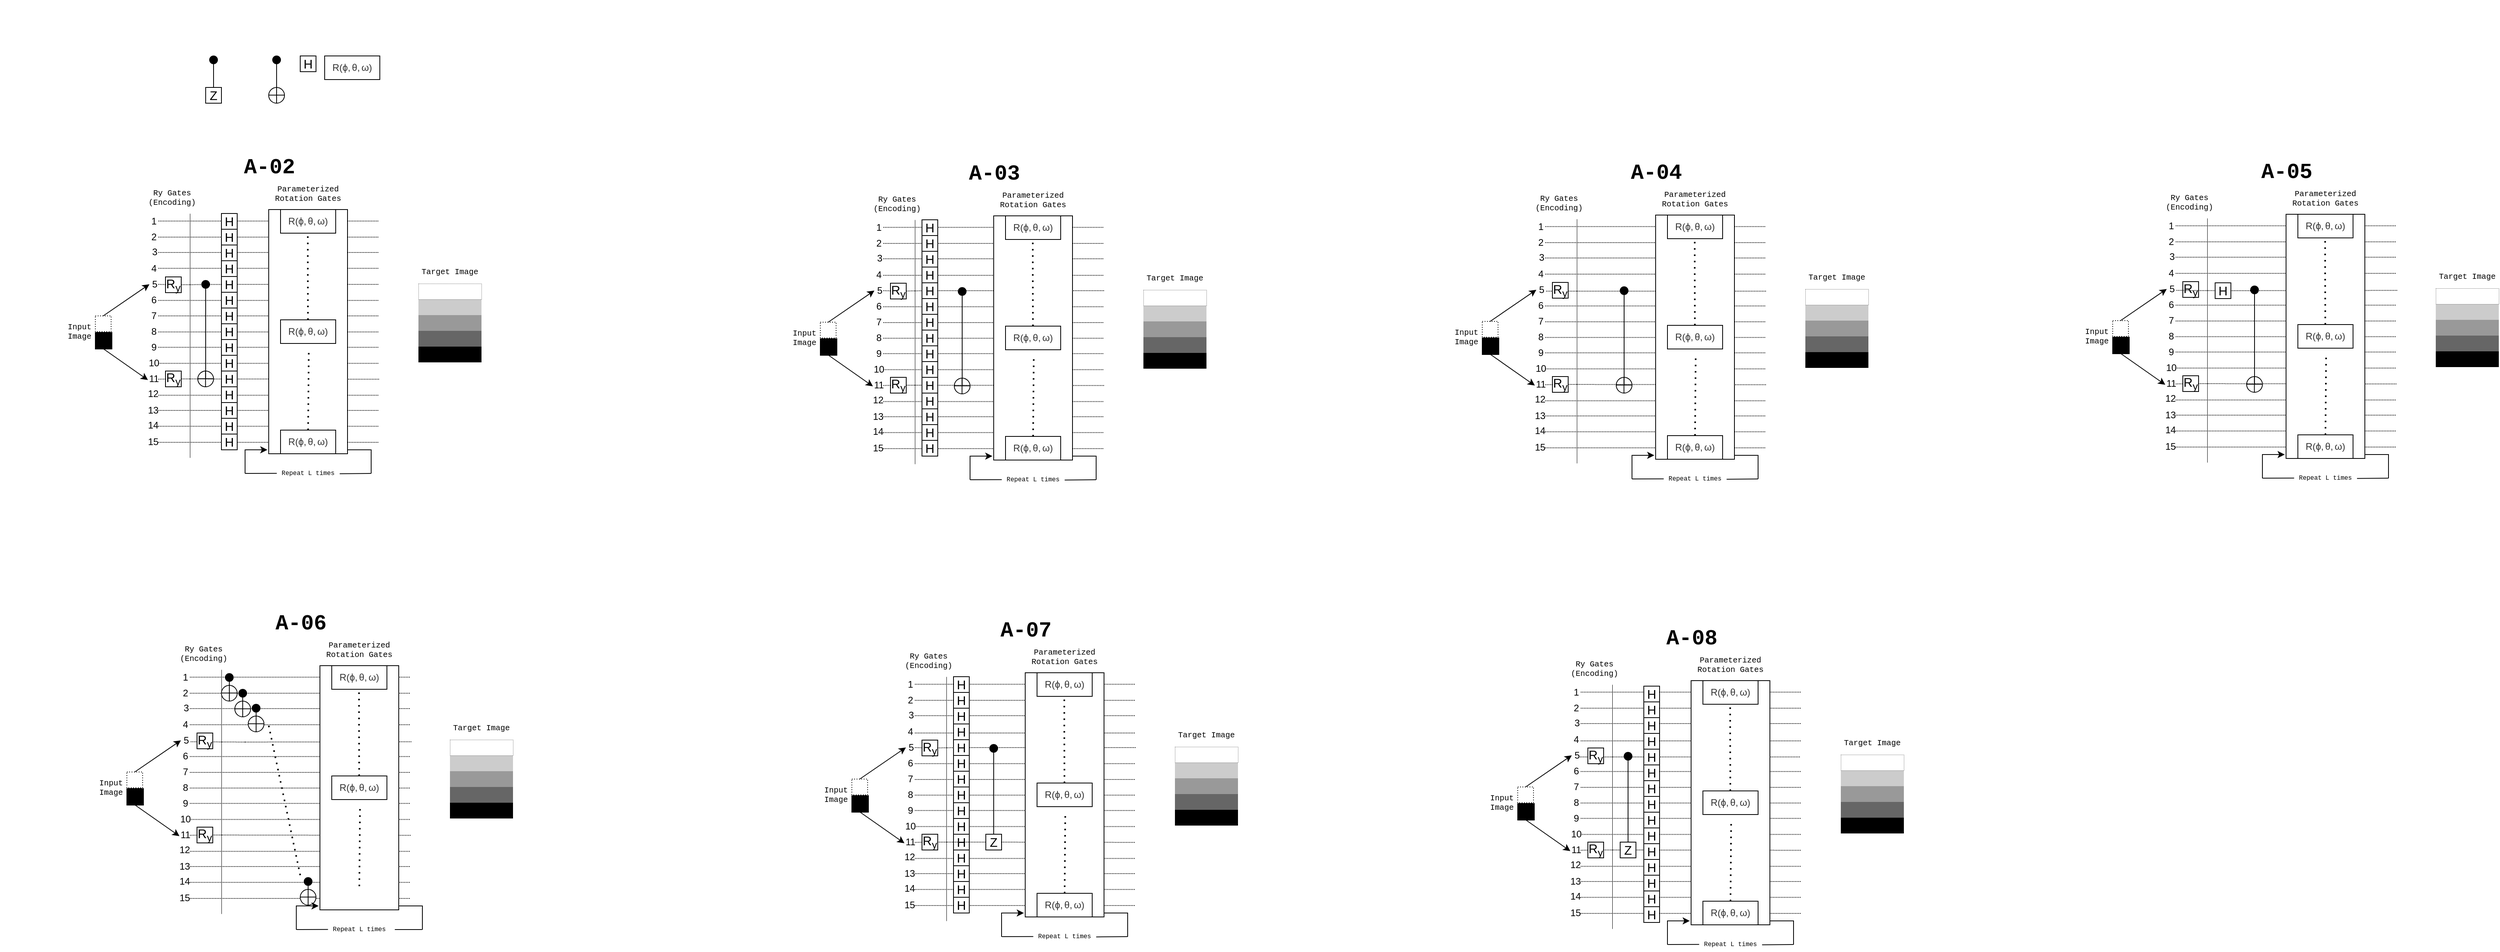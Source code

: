 <mxfile version="22.1.5" type="github">
  <diagram name="Page-1" id="3_SZhPXyhLZ41nryWoxp">
    <mxGraphModel dx="377" dy="200" grid="1" gridSize="10" guides="1" tooltips="1" connect="0" arrows="0" fold="1" page="1" pageScale="1" pageWidth="3300" pageHeight="2339" math="0" shadow="0">
      <root>
        <mxCell id="0" />
        <mxCell id="1" parent="0" />
        <mxCell id="ZwQ4Ygs8x7U-gl0HX2zO-193" value="" style="endArrow=none;html=1;rounded=0;dashed=1;dashPattern=1 1;editable=1;movable=1;resizable=1;rotatable=1;deletable=1;locked=0;connectable=1;" edge="1" parent="1">
          <mxGeometry width="50" height="50" relative="1" as="geometry">
            <mxPoint x="2004" y="959.83" as="sourcePoint" />
            <mxPoint x="2284" y="959.83" as="targetPoint" />
          </mxGeometry>
        </mxCell>
        <mxCell id="yStU_gs7bF5UVNsKEIUT-82" value="" style="endArrow=none;html=1;rounded=0;dashed=1;dashPattern=1 1;editable=1;movable=1;resizable=1;rotatable=1;deletable=1;locked=0;connectable=1;" parent="1" edge="1">
          <mxGeometry width="50" height="50" relative="1" as="geometry">
            <mxPoint x="1961" y="368.63" as="sourcePoint" />
            <mxPoint x="2241" y="368.63" as="targetPoint" />
          </mxGeometry>
        </mxCell>
        <mxCell id="hM2QUH2dccZRRM58M-V_-259" value="" style="endArrow=none;html=1;rounded=0;dashed=1;dashPattern=1 1;editable=0;movable=0;resizable=0;rotatable=0;deletable=0;locked=1;connectable=0;" parent="1" edge="1">
          <mxGeometry width="50" height="50" relative="1" as="geometry">
            <mxPoint x="1120" y="348.48" as="sourcePoint" />
            <mxPoint x="1400" y="348.48" as="targetPoint" />
          </mxGeometry>
        </mxCell>
        <mxCell id="hM2QUH2dccZRRM58M-V_-157" value="" style="endArrow=none;html=1;rounded=0;dashed=1;dashPattern=1 1;editable=0;movable=0;resizable=0;rotatable=0;deletable=0;locked=1;connectable=0;" parent="1" edge="1">
          <mxGeometry width="50" height="50" relative="1" as="geometry">
            <mxPoint x="200" y="339.6" as="sourcePoint" />
            <mxPoint x="480" y="339.6" as="targetPoint" />
          </mxGeometry>
        </mxCell>
        <mxCell id="hM2QUH2dccZRRM58M-V_-1" value="" style="whiteSpace=wrap;html=1;aspect=fixed;dashed=1;dashPattern=1 2;" parent="1" vertex="1">
          <mxGeometry x="120" y="400" width="20" height="20" as="geometry" />
        </mxCell>
        <mxCell id="hM2QUH2dccZRRM58M-V_-2" value="" style="whiteSpace=wrap;html=1;aspect=fixed;fillColor=#000000;" parent="1" vertex="1">
          <mxGeometry x="120" y="421" width="21" height="21" as="geometry" />
        </mxCell>
        <mxCell id="hM2QUH2dccZRRM58M-V_-11" value="" style="rounded=0;whiteSpace=wrap;html=1;fillColor=#666666;gradientColor=none;strokeColor=none;" parent="1" vertex="1">
          <mxGeometry x="530" y="419" width="80" height="20" as="geometry" />
        </mxCell>
        <mxCell id="hM2QUH2dccZRRM58M-V_-12" value="" style="rounded=0;whiteSpace=wrap;html=1;fillColor=#000000;strokeColor=none;" parent="1" vertex="1">
          <mxGeometry x="530" y="439" width="80" height="20" as="geometry" />
        </mxCell>
        <mxCell id="hM2QUH2dccZRRM58M-V_-13" value="" style="rounded=0;whiteSpace=wrap;html=1;fillColor=#999999;strokeColor=none;" parent="1" vertex="1">
          <mxGeometry x="530" y="399" width="80" height="20" as="geometry" />
        </mxCell>
        <mxCell id="hM2QUH2dccZRRM58M-V_-14" value="" style="rounded=0;whiteSpace=wrap;html=1;fillColor=#CCCCCC;strokeColor=none;" parent="1" vertex="1">
          <mxGeometry x="530" y="379" width="80" height="20" as="geometry" />
        </mxCell>
        <mxCell id="hM2QUH2dccZRRM58M-V_-15" value="" style="rounded=0;whiteSpace=wrap;html=1;fillColor=#FFFFFF;strokeColor=default;strokeWidth=0.5;dashed=1;dashPattern=1 2;" parent="1" vertex="1">
          <mxGeometry x="530" y="359" width="80" height="20" as="geometry" />
        </mxCell>
        <mxCell id="hM2QUH2dccZRRM58M-V_-16" value="" style="endArrow=none;html=1;rounded=0;dashed=1;dashPattern=1 1;editable=0;" parent="1" edge="1">
          <mxGeometry width="50" height="50" relative="1" as="geometry">
            <mxPoint x="200" y="279.63" as="sourcePoint" />
            <mxPoint x="480" y="279.63" as="targetPoint" />
          </mxGeometry>
        </mxCell>
        <mxCell id="hM2QUH2dccZRRM58M-V_-57" value="" style="endArrow=classic;html=1;rounded=0;exitX=0.5;exitY=0;exitDx=0;exitDy=0;entryX=-0.126;entryY=0.483;entryDx=0;entryDy=0;entryPerimeter=0;" parent="1" source="hM2QUH2dccZRRM58M-V_-1" target="hM2QUH2dccZRRM58M-V_-140" edge="1">
          <mxGeometry width="50" height="50" relative="1" as="geometry">
            <mxPoint x="130" y="334" as="sourcePoint" />
            <mxPoint x="200" y="360" as="targetPoint" />
          </mxGeometry>
        </mxCell>
        <mxCell id="hM2QUH2dccZRRM58M-V_-58" value="" style="endArrow=classic;html=1;rounded=0;exitX=0.5;exitY=1;exitDx=0;exitDy=0;entryX=-0.207;entryY=0.639;entryDx=0;entryDy=0;entryPerimeter=0;" parent="1" source="hM2QUH2dccZRRM58M-V_-2" target="hM2QUH2dccZRRM58M-V_-146" edge="1">
          <mxGeometry width="50" height="50" relative="1" as="geometry">
            <mxPoint x="140" y="344" as="sourcePoint" />
            <mxPoint x="190" y="480" as="targetPoint" />
          </mxGeometry>
        </mxCell>
        <mxCell id="hM2QUH2dccZRRM58M-V_-64" value="Ry Gates (Encoding)" style="text;html=1;strokeColor=none;fillColor=none;align=center;verticalAlign=middle;whiteSpace=wrap;rounded=0;fontSize=10;fontFamily=Courier New;" parent="1" vertex="1">
          <mxGeometry x="195" y="235" width="45" height="30" as="geometry" />
        </mxCell>
        <mxCell id="hM2QUH2dccZRRM58M-V_-71" value="" style="ellipse;whiteSpace=wrap;html=1;aspect=fixed;" parent="1" vertex="1">
          <mxGeometry height="10" as="geometry" />
        </mxCell>
        <mxCell id="hM2QUH2dccZRRM58M-V_-72" value="" style="ellipse;whiteSpace=wrap;html=1;aspect=fixed;fillColor=#000000;" parent="1" vertex="1">
          <mxGeometry x="255" y="355" width="10" height="10" as="geometry" />
        </mxCell>
        <mxCell id="hM2QUH2dccZRRM58M-V_-73" value="" style="ellipse;whiteSpace=wrap;html=1;aspect=fixed;" parent="1" vertex="1">
          <mxGeometry x="250" y="470" width="20" height="20" as="geometry" />
        </mxCell>
        <mxCell id="hM2QUH2dccZRRM58M-V_-74" value="" style="endArrow=none;html=1;rounded=0;dashed=1;dashPattern=1 1;editable=0;" parent="1" edge="1">
          <mxGeometry width="50" height="50" relative="1" as="geometry">
            <mxPoint x="200" y="300" as="sourcePoint" />
            <mxPoint x="480" y="300" as="targetPoint" />
          </mxGeometry>
        </mxCell>
        <mxCell id="hM2QUH2dccZRRM58M-V_-75" value="" style="endArrow=none;html=1;rounded=0;dashed=1;dashPattern=1 1;editable=0;" parent="1" edge="1">
          <mxGeometry width="50" height="50" relative="1" as="geometry">
            <mxPoint x="200" y="319.48" as="sourcePoint" />
            <mxPoint x="480" y="319.48" as="targetPoint" />
          </mxGeometry>
        </mxCell>
        <mxCell id="hM2QUH2dccZRRM58M-V_-81" value="" style="endArrow=none;html=1;rounded=0;dashed=1;dashPattern=1 1;editable=0;" parent="1" source="hM2QUH2dccZRRM58M-V_-122" edge="1">
          <mxGeometry width="50" height="50" relative="1" as="geometry">
            <mxPoint x="200" y="360" as="sourcePoint" />
            <mxPoint x="480" y="360" as="targetPoint" />
          </mxGeometry>
        </mxCell>
        <mxCell id="hM2QUH2dccZRRM58M-V_-82" value="" style="endArrow=none;html=1;rounded=0;dashed=1;dashPattern=1 1;editable=0;" parent="1" edge="1">
          <mxGeometry width="50" height="50" relative="1" as="geometry">
            <mxPoint x="200" y="380.37" as="sourcePoint" />
            <mxPoint x="480" y="380.37" as="targetPoint" />
          </mxGeometry>
        </mxCell>
        <mxCell id="hM2QUH2dccZRRM58M-V_-93" value="" style="endArrow=none;html=1;rounded=0;dashed=1;dashPattern=1 1;editable=0;" parent="1" edge="1">
          <mxGeometry width="50" height="50" relative="1" as="geometry">
            <mxPoint x="200" y="400" as="sourcePoint" />
            <mxPoint x="480" y="400" as="targetPoint" />
          </mxGeometry>
        </mxCell>
        <mxCell id="hM2QUH2dccZRRM58M-V_-94" value="" style="endArrow=none;html=1;rounded=0;dashed=1;dashPattern=1 1;editable=0;" parent="1" edge="1">
          <mxGeometry width="50" height="50" relative="1" as="geometry">
            <mxPoint x="200" y="420.37" as="sourcePoint" />
            <mxPoint x="480" y="420.37" as="targetPoint" />
          </mxGeometry>
        </mxCell>
        <mxCell id="hM2QUH2dccZRRM58M-V_-95" value="" style="endArrow=none;html=1;rounded=0;dashed=1;dashPattern=1 1;editable=0;" parent="1" edge="1">
          <mxGeometry width="50" height="50" relative="1" as="geometry">
            <mxPoint x="200" y="439.85" as="sourcePoint" />
            <mxPoint x="480" y="439.85" as="targetPoint" />
          </mxGeometry>
        </mxCell>
        <mxCell id="hM2QUH2dccZRRM58M-V_-96" value="" style="endArrow=none;html=1;rounded=0;dashed=1;dashPattern=1 1;editable=0;" parent="1" edge="1">
          <mxGeometry width="50" height="50" relative="1" as="geometry">
            <mxPoint x="200" y="460.22" as="sourcePoint" />
            <mxPoint x="480" y="460.22" as="targetPoint" />
          </mxGeometry>
        </mxCell>
        <mxCell id="hM2QUH2dccZRRM58M-V_-97" value="" style="endArrow=none;html=1;rounded=0;dashed=1;dashPattern=1 1;editable=0;" parent="1" source="hM2QUH2dccZRRM58M-V_-153" edge="1">
          <mxGeometry width="50" height="50" relative="1" as="geometry">
            <mxPoint x="200" y="480.37" as="sourcePoint" />
            <mxPoint x="480" y="480.37" as="targetPoint" />
          </mxGeometry>
        </mxCell>
        <mxCell id="hM2QUH2dccZRRM58M-V_-98" value="" style="endArrow=none;html=1;rounded=0;dashed=1;dashPattern=1 1;editable=0;" parent="1" edge="1">
          <mxGeometry width="50" height="50" relative="1" as="geometry">
            <mxPoint x="200" y="500.74" as="sourcePoint" />
            <mxPoint x="480" y="500.74" as="targetPoint" />
          </mxGeometry>
        </mxCell>
        <mxCell id="hM2QUH2dccZRRM58M-V_-99" value="" style="endArrow=none;html=1;rounded=0;dashed=1;dashPattern=1 1;editable=0;" parent="1" edge="1">
          <mxGeometry width="50" height="50" relative="1" as="geometry">
            <mxPoint x="200" y="520" as="sourcePoint" />
            <mxPoint x="480" y="520" as="targetPoint" />
          </mxGeometry>
        </mxCell>
        <mxCell id="hM2QUH2dccZRRM58M-V_-100" value="" style="endArrow=none;html=1;rounded=0;dashed=1;dashPattern=1 1;editable=0;" parent="1" edge="1">
          <mxGeometry width="50" height="50" relative="1" as="geometry">
            <mxPoint x="200" y="540.15" as="sourcePoint" />
            <mxPoint x="480" y="540.15" as="targetPoint" />
          </mxGeometry>
        </mxCell>
        <mxCell id="hM2QUH2dccZRRM58M-V_-101" value="" style="endArrow=none;html=1;rounded=0;dashed=1;dashPattern=1 1;editable=0;" parent="1" edge="1">
          <mxGeometry width="50" height="50" relative="1" as="geometry">
            <mxPoint x="200" y="560.52" as="sourcePoint" />
            <mxPoint x="480" y="560.52" as="targetPoint" />
          </mxGeometry>
        </mxCell>
        <mxCell id="hM2QUH2dccZRRM58M-V_-102" value="" style="endArrow=none;html=1;rounded=0;" parent="1" edge="1">
          <mxGeometry width="50" height="50" relative="1" as="geometry">
            <mxPoint x="250" y="479.8" as="sourcePoint" />
            <mxPoint x="270" y="479.8" as="targetPoint" />
          </mxGeometry>
        </mxCell>
        <mxCell id="hM2QUH2dccZRRM58M-V_-104" value="" style="endArrow=none;html=1;rounded=0;" parent="1" edge="1">
          <mxGeometry width="50" height="50" relative="1" as="geometry">
            <mxPoint x="259.81" y="490" as="sourcePoint" />
            <mxPoint x="259.81" y="470" as="targetPoint" />
          </mxGeometry>
        </mxCell>
        <mxCell id="hM2QUH2dccZRRM58M-V_-105" value="" style="endArrow=none;html=1;rounded=0;" parent="1" edge="1">
          <mxGeometry width="50" height="50" relative="1" as="geometry">
            <mxPoint x="260" y="480" as="sourcePoint" />
            <mxPoint x="260" y="365" as="targetPoint" />
          </mxGeometry>
        </mxCell>
        <mxCell id="hM2QUH2dccZRRM58M-V_-111" value="" style="ellipse;whiteSpace=wrap;html=1;aspect=fixed;fillColor=#000000;" parent="1" vertex="1">
          <mxGeometry x="345" y="70" width="10" height="10" as="geometry" />
        </mxCell>
        <mxCell id="hM2QUH2dccZRRM58M-V_-112" value="" style="ellipse;whiteSpace=wrap;html=1;aspect=fixed;" parent="1" vertex="1">
          <mxGeometry x="340" y="110" width="20" height="20" as="geometry" />
        </mxCell>
        <mxCell id="hM2QUH2dccZRRM58M-V_-113" value="" style="endArrow=none;html=1;rounded=0;" parent="1" edge="1">
          <mxGeometry width="50" height="50" relative="1" as="geometry">
            <mxPoint x="340" y="119.8" as="sourcePoint" />
            <mxPoint x="360" y="119.8" as="targetPoint" />
          </mxGeometry>
        </mxCell>
        <mxCell id="hM2QUH2dccZRRM58M-V_-114" value="" style="endArrow=none;html=1;rounded=0;" parent="1" edge="1">
          <mxGeometry width="50" height="50" relative="1" as="geometry">
            <mxPoint x="350" y="130" as="sourcePoint" />
            <mxPoint x="350" y="110" as="targetPoint" />
          </mxGeometry>
        </mxCell>
        <mxCell id="hM2QUH2dccZRRM58M-V_-115" value="" style="endArrow=none;html=1;rounded=0;" parent="1" target="hM2QUH2dccZRRM58M-V_-111" edge="1">
          <mxGeometry width="50" height="50" relative="1" as="geometry">
            <mxPoint x="350" y="110" as="sourcePoint" />
            <mxPoint x="370" y="90" as="targetPoint" />
          </mxGeometry>
        </mxCell>
        <mxCell id="hM2QUH2dccZRRM58M-V_-116" value="&lt;font style=&quot;font-size: 16px;&quot;&gt;H&lt;/font&gt;" style="whiteSpace=wrap;html=1;aspect=fixed;fontSize=16;" parent="1" vertex="1">
          <mxGeometry x="380" y="70" width="20" height="20" as="geometry" />
        </mxCell>
        <mxCell id="hM2QUH2dccZRRM58M-V_-117" value="&lt;font style=&quot;font-size: 16px;&quot;&gt;H&lt;/font&gt;" style="whiteSpace=wrap;html=1;aspect=fixed;fontSize=16;" parent="1" vertex="1">
          <mxGeometry x="280" y="270" width="20" height="20" as="geometry" />
        </mxCell>
        <mxCell id="hM2QUH2dccZRRM58M-V_-118" value="&lt;font style=&quot;font-size: 16px;&quot;&gt;H&lt;/font&gt;" style="whiteSpace=wrap;html=1;aspect=fixed;fontSize=16;" parent="1" vertex="1">
          <mxGeometry x="280" y="290" width="20" height="20" as="geometry" />
        </mxCell>
        <mxCell id="hM2QUH2dccZRRM58M-V_-119" value="&lt;font style=&quot;font-size: 16px;&quot;&gt;H&lt;/font&gt;" style="whiteSpace=wrap;html=1;aspect=fixed;fontSize=16;" parent="1" vertex="1">
          <mxGeometry x="280" y="310" width="20" height="20" as="geometry" />
        </mxCell>
        <mxCell id="hM2QUH2dccZRRM58M-V_-120" value="&lt;font style=&quot;font-size: 16px;&quot;&gt;H&lt;/font&gt;" style="whiteSpace=wrap;html=1;aspect=fixed;fontSize=16;" parent="1" vertex="1">
          <mxGeometry x="280" y="330" width="20" height="20" as="geometry" />
        </mxCell>
        <mxCell id="hM2QUH2dccZRRM58M-V_-121" value="&lt;font style=&quot;font-size: 16px;&quot;&gt;H&lt;/font&gt;" style="whiteSpace=wrap;html=1;aspect=fixed;fontSize=16;" parent="1" vertex="1">
          <mxGeometry x="280" y="370" width="20" height="20" as="geometry" />
        </mxCell>
        <mxCell id="hM2QUH2dccZRRM58M-V_-123" value="" style="endArrow=none;html=1;rounded=0;dashed=1;dashPattern=1 1;editable=0;" parent="1" source="hM2QUH2dccZRRM58M-V_-151" target="hM2QUH2dccZRRM58M-V_-122" edge="1">
          <mxGeometry width="50" height="50" relative="1" as="geometry">
            <mxPoint x="200" y="360" as="sourcePoint" />
            <mxPoint x="480" y="360" as="targetPoint" />
          </mxGeometry>
        </mxCell>
        <mxCell id="hM2QUH2dccZRRM58M-V_-122" value="&lt;font style=&quot;font-size: 16px;&quot;&gt;H&lt;/font&gt;" style="whiteSpace=wrap;html=1;aspect=fixed;fontSize=16;" parent="1" vertex="1">
          <mxGeometry x="280" y="350" width="20" height="20" as="geometry" />
        </mxCell>
        <mxCell id="hM2QUH2dccZRRM58M-V_-124" value="&lt;font style=&quot;font-size: 16px;&quot;&gt;H&lt;/font&gt;" style="whiteSpace=wrap;html=1;aspect=fixed;fontSize=16;" parent="1" vertex="1">
          <mxGeometry x="280" y="390" width="20" height="20" as="geometry" />
        </mxCell>
        <mxCell id="hM2QUH2dccZRRM58M-V_-125" value="&lt;font style=&quot;font-size: 16px;&quot;&gt;H&lt;/font&gt;" style="whiteSpace=wrap;html=1;aspect=fixed;fontSize=16;" parent="1" vertex="1">
          <mxGeometry x="280" y="410" width="20" height="20" as="geometry" />
        </mxCell>
        <mxCell id="hM2QUH2dccZRRM58M-V_-126" value="&lt;font style=&quot;font-size: 16px;&quot;&gt;H&lt;/font&gt;" style="whiteSpace=wrap;html=1;aspect=fixed;fontSize=16;" parent="1" vertex="1">
          <mxGeometry x="280" y="430" width="20" height="20" as="geometry" />
        </mxCell>
        <mxCell id="hM2QUH2dccZRRM58M-V_-127" value="&lt;font style=&quot;font-size: 16px;&quot;&gt;H&lt;/font&gt;" style="whiteSpace=wrap;html=1;aspect=fixed;fontSize=16;" parent="1" vertex="1">
          <mxGeometry x="280" y="450" width="20" height="20" as="geometry" />
        </mxCell>
        <mxCell id="hM2QUH2dccZRRM58M-V_-128" value="&lt;font style=&quot;font-size: 16px;&quot;&gt;H&lt;/font&gt;" style="whiteSpace=wrap;html=1;aspect=fixed;fontSize=16;" parent="1" vertex="1">
          <mxGeometry x="280" y="490" width="20" height="20" as="geometry" />
        </mxCell>
        <mxCell id="hM2QUH2dccZRRM58M-V_-129" value="&lt;font style=&quot;font-size: 16px;&quot;&gt;H&lt;/font&gt;" style="whiteSpace=wrap;html=1;aspect=fixed;fontSize=16;" parent="1" vertex="1">
          <mxGeometry x="280" y="470" width="20" height="20" as="geometry" />
        </mxCell>
        <mxCell id="hM2QUH2dccZRRM58M-V_-130" value="&lt;font style=&quot;font-size: 16px;&quot;&gt;H&lt;/font&gt;" style="whiteSpace=wrap;html=1;aspect=fixed;fontSize=16;" parent="1" vertex="1">
          <mxGeometry x="280" y="510" width="20" height="20" as="geometry" />
        </mxCell>
        <mxCell id="hM2QUH2dccZRRM58M-V_-131" value="&lt;font style=&quot;font-size: 16px;&quot;&gt;H&lt;/font&gt;" style="whiteSpace=wrap;html=1;aspect=fixed;fontSize=16;" parent="1" vertex="1">
          <mxGeometry x="280" y="550" width="20" height="20" as="geometry" />
        </mxCell>
        <mxCell id="hM2QUH2dccZRRM58M-V_-132" value="&lt;font style=&quot;font-size: 16px;&quot;&gt;H&lt;/font&gt;" style="whiteSpace=wrap;html=1;aspect=fixed;fontSize=16;" parent="1" vertex="1">
          <mxGeometry x="280" y="530" width="20" height="20" as="geometry" />
        </mxCell>
        <mxCell id="hM2QUH2dccZRRM58M-V_-133" value="" style="rounded=0;whiteSpace=wrap;html=1;" parent="1" vertex="1">
          <mxGeometry x="340" y="265" width="100" height="310" as="geometry" />
        </mxCell>
        <mxCell id="hM2QUH2dccZRRM58M-V_-134" value="Parameterized Rotation Gates" style="text;html=1;strokeColor=none;fillColor=none;align=center;verticalAlign=middle;whiteSpace=wrap;rounded=0;fontSize=10;fontFamily=Courier New;" parent="1" vertex="1">
          <mxGeometry x="340" y="230" width="100" height="30" as="geometry" />
        </mxCell>
        <mxCell id="hM2QUH2dccZRRM58M-V_-135" value="&lt;font face=&quot;Courier New&quot; style=&quot;font-size: 27px;&quot;&gt;A-02&lt;/font&gt;" style="text;html=1;strokeColor=none;fillColor=none;align=center;verticalAlign=middle;whiteSpace=wrap;rounded=0;fontStyle=1" parent="1" vertex="1">
          <mxGeometry x="201" y="197" width="280" height="30" as="geometry" />
        </mxCell>
        <mxCell id="hM2QUH2dccZRRM58M-V_-136" value="1" style="text;html=1;strokeColor=none;fillColor=none;align=center;verticalAlign=middle;whiteSpace=wrap;rounded=0;" parent="1" vertex="1">
          <mxGeometry x="189" y="275" width="11" height="10" as="geometry" />
        </mxCell>
        <mxCell id="hM2QUH2dccZRRM58M-V_-137" value="2" style="text;html=1;strokeColor=none;fillColor=none;align=center;verticalAlign=middle;whiteSpace=wrap;rounded=0;" parent="1" vertex="1">
          <mxGeometry x="189" y="295" width="11" height="10" as="geometry" />
        </mxCell>
        <mxCell id="hM2QUH2dccZRRM58M-V_-138" value="3" style="text;html=1;strokeColor=none;fillColor=none;align=center;verticalAlign=middle;whiteSpace=wrap;rounded=0;" parent="1" vertex="1">
          <mxGeometry x="190" y="314" width="11" height="10" as="geometry" />
        </mxCell>
        <mxCell id="hM2QUH2dccZRRM58M-V_-139" value="4" style="text;html=1;strokeColor=none;fillColor=none;align=center;verticalAlign=middle;whiteSpace=wrap;rounded=0;" parent="1" vertex="1">
          <mxGeometry x="189" y="335" width="11" height="10" as="geometry" />
        </mxCell>
        <mxCell id="hM2QUH2dccZRRM58M-V_-140" value="5" style="text;html=1;strokeColor=none;fillColor=none;align=center;verticalAlign=middle;whiteSpace=wrap;rounded=0;" parent="1" vertex="1">
          <mxGeometry x="190" y="355" width="11" height="10" as="geometry" />
        </mxCell>
        <mxCell id="hM2QUH2dccZRRM58M-V_-141" value="6" style="text;html=1;strokeColor=none;fillColor=none;align=center;verticalAlign=middle;whiteSpace=wrap;rounded=0;" parent="1" vertex="1">
          <mxGeometry x="189" y="375" width="11" height="10" as="geometry" />
        </mxCell>
        <mxCell id="hM2QUH2dccZRRM58M-V_-142" value="7" style="text;html=1;strokeColor=none;fillColor=none;align=center;verticalAlign=middle;whiteSpace=wrap;rounded=0;" parent="1" vertex="1">
          <mxGeometry x="189" y="395" width="11" height="10" as="geometry" />
        </mxCell>
        <mxCell id="hM2QUH2dccZRRM58M-V_-143" value="8" style="text;html=1;strokeColor=none;fillColor=none;align=center;verticalAlign=middle;whiteSpace=wrap;rounded=0;" parent="1" vertex="1">
          <mxGeometry x="189" y="415" width="11" height="10" as="geometry" />
        </mxCell>
        <mxCell id="hM2QUH2dccZRRM58M-V_-144" value="9" style="text;html=1;strokeColor=none;fillColor=none;align=center;verticalAlign=middle;whiteSpace=wrap;rounded=0;" parent="1" vertex="1">
          <mxGeometry x="189" y="435" width="11" height="10" as="geometry" />
        </mxCell>
        <mxCell id="hM2QUH2dccZRRM58M-V_-145" value="10" style="text;html=1;strokeColor=none;fillColor=none;align=center;verticalAlign=middle;whiteSpace=wrap;rounded=0;" parent="1" vertex="1">
          <mxGeometry x="189" y="455" width="11" height="10" as="geometry" />
        </mxCell>
        <mxCell id="hM2QUH2dccZRRM58M-V_-146" value="11" style="text;html=1;strokeColor=none;fillColor=none;align=center;verticalAlign=middle;whiteSpace=wrap;rounded=0;" parent="1" vertex="1">
          <mxGeometry x="189" y="475" width="11" height="10" as="geometry" />
        </mxCell>
        <mxCell id="hM2QUH2dccZRRM58M-V_-147" value="12" style="text;html=1;strokeColor=none;fillColor=none;align=center;verticalAlign=middle;whiteSpace=wrap;rounded=0;" parent="1" vertex="1">
          <mxGeometry x="188" y="494" width="11" height="10" as="geometry" />
        </mxCell>
        <mxCell id="hM2QUH2dccZRRM58M-V_-148" value="13" style="text;html=1;strokeColor=none;fillColor=none;align=center;verticalAlign=middle;whiteSpace=wrap;rounded=0;" parent="1" vertex="1">
          <mxGeometry x="188" y="515" width="11" height="10" as="geometry" />
        </mxCell>
        <mxCell id="hM2QUH2dccZRRM58M-V_-149" value="14" style="text;html=1;strokeColor=none;fillColor=none;align=center;verticalAlign=middle;whiteSpace=wrap;rounded=0;" parent="1" vertex="1">
          <mxGeometry x="188" y="534" width="11" height="10" as="geometry" />
        </mxCell>
        <mxCell id="hM2QUH2dccZRRM58M-V_-150" value="15" style="text;html=1;strokeColor=none;fillColor=none;align=center;verticalAlign=middle;whiteSpace=wrap;rounded=0;" parent="1" vertex="1">
          <mxGeometry x="188" y="555" width="11" height="10" as="geometry" />
        </mxCell>
        <mxCell id="hM2QUH2dccZRRM58M-V_-152" value="" style="endArrow=none;html=1;rounded=0;dashed=1;dashPattern=1 1;editable=0;" parent="1" target="hM2QUH2dccZRRM58M-V_-151" edge="1">
          <mxGeometry width="50" height="50" relative="1" as="geometry">
            <mxPoint x="200" y="360" as="sourcePoint" />
            <mxPoint x="334" y="360" as="targetPoint" />
          </mxGeometry>
        </mxCell>
        <mxCell id="hM2QUH2dccZRRM58M-V_-151" value="&lt;font style=&quot;font-size: 16px;&quot;&gt;R&lt;sub&gt;y&lt;/sub&gt;&lt;/font&gt;" style="whiteSpace=wrap;html=1;aspect=fixed;fontSize=16;" parent="1" vertex="1">
          <mxGeometry x="209" y="350.5" width="20" height="20" as="geometry" />
        </mxCell>
        <mxCell id="hM2QUH2dccZRRM58M-V_-154" value="" style="endArrow=none;html=1;rounded=0;dashed=1;dashPattern=1 1;editable=0;" parent="1" target="hM2QUH2dccZRRM58M-V_-153" edge="1">
          <mxGeometry width="50" height="50" relative="1" as="geometry">
            <mxPoint x="200" y="480.37" as="sourcePoint" />
            <mxPoint x="480" y="480.37" as="targetPoint" />
          </mxGeometry>
        </mxCell>
        <mxCell id="hM2QUH2dccZRRM58M-V_-153" value="&lt;font style=&quot;font-size: 16px;&quot;&gt;R&lt;sub&gt;y&lt;/sub&gt;&lt;/font&gt;" style="whiteSpace=wrap;html=1;aspect=fixed;fontSize=16;" parent="1" vertex="1">
          <mxGeometry x="209" y="470" width="20" height="20" as="geometry" />
        </mxCell>
        <mxCell id="hM2QUH2dccZRRM58M-V_-160" value="&lt;font style=&quot;font-size: 12px;&quot;&gt;&lt;span style=&quot;border-color: var(--border-color); font-family: Helvetica; font-style: normal; font-variant-ligatures: normal; font-variant-caps: normal; font-weight: 400; letter-spacing: normal; orphans: 2; text-indent: 0px; text-transform: none; widows: 2; word-spacing: 0px; -webkit-text-stroke-width: 0px; text-decoration-thickness: initial; text-decoration-style: initial; text-decoration-color: initial; display: inline-block; text-align: left; color: rgb(51, 51, 51); background-color: rgb(255, 255, 255); box-sizing: content-box !important;&quot; class=&quot;mjx-mo&quot; id=&quot;MJXc-Node-8&quot;&gt;&lt;span style=&quot;border-color: var(--border-color); display: block; padding-top: 0.451em; padding-bottom: 0.619em; box-sizing: content-box !important;&quot; class=&quot;mjx-char MJXc-TeX-main-R&quot;&gt;R(&lt;/span&gt;&lt;/span&gt;&lt;span style=&quot;border-color: var(--border-color); font-family: Helvetica; font-style: normal; font-variant-ligatures: normal; font-variant-caps: normal; font-weight: 400; letter-spacing: normal; orphans: 2; text-indent: 0px; text-transform: none; widows: 2; word-spacing: 0px; -webkit-text-stroke-width: 0px; text-decoration-thickness: initial; text-decoration-style: initial; text-decoration-color: initial; display: inline-block; text-align: left; color: rgb(51, 51, 51); background-color: rgb(255, 255, 255); box-sizing: content-box !important;&quot; class=&quot;mjx-mi&quot; id=&quot;MJXc-Node-9&quot;&gt;&lt;span style=&quot;border-color: var(--border-color); display: block; padding-top: 0.451em; padding-bottom: 0.507em; box-sizing: content-box !important;&quot; class=&quot;mjx-char MJXc-TeX-math-I&quot;&gt;ϕ&lt;/span&gt;&lt;/span&gt;&lt;span style=&quot;border-color: var(--border-color); font-family: Helvetica; font-style: normal; font-variant-ligatures: normal; font-variant-caps: normal; font-weight: 400; letter-spacing: normal; orphans: 2; text-indent: 0px; text-transform: none; widows: 2; word-spacing: 0px; -webkit-text-stroke-width: 0px; text-decoration-thickness: initial; text-decoration-style: initial; text-decoration-color: initial; display: inline-block; text-align: left; color: rgb(51, 51, 51); background-color: rgb(255, 255, 255); box-sizing: content-box !important;&quot; class=&quot;mjx-mo&quot; id=&quot;MJXc-Node-10&quot;&gt;&lt;span style=&quot;border-color: var(--border-color); display: block; margin-top: -0.165em; padding-bottom: 0.563em; box-sizing: content-box !important;&quot; class=&quot;mjx-char MJXc-TeX-main-R&quot;&gt;,&lt;/span&gt;&lt;/span&gt;&lt;span style=&quot;border-color: var(--border-color); font-family: Helvetica; font-style: normal; font-variant-ligatures: normal; font-variant-caps: normal; font-weight: 400; letter-spacing: normal; orphans: 2; text-indent: 0px; text-transform: none; widows: 2; word-spacing: 0px; -webkit-text-stroke-width: 0px; text-decoration-thickness: initial; text-decoration-style: initial; text-decoration-color: initial; display: inline-block; text-align: left; margin-left: 0.167em; color: rgb(51, 51, 51); background-color: rgb(255, 255, 255); box-sizing: content-box !important;&quot; class=&quot;mjx-mi MJXc-space1&quot; id=&quot;MJXc-Node-11&quot;&gt;&lt;span style=&quot;border-color: var(--border-color); display: block; padding-top: 0.507em; padding-bottom: 0.283em; box-sizing: content-box !important;&quot; class=&quot;mjx-char MJXc-TeX-math-I&quot;&gt;θ&lt;/span&gt;&lt;/span&gt;&lt;span style=&quot;border-color: var(--border-color); font-family: Helvetica; font-style: normal; font-variant-ligatures: normal; font-variant-caps: normal; font-weight: 400; letter-spacing: normal; orphans: 2; text-indent: 0px; text-transform: none; widows: 2; word-spacing: 0px; -webkit-text-stroke-width: 0px; text-decoration-thickness: initial; text-decoration-style: initial; text-decoration-color: initial; display: inline-block; text-align: left; color: rgb(51, 51, 51); background-color: rgb(255, 255, 255); box-sizing: content-box !important;&quot; class=&quot;mjx-mo&quot; id=&quot;MJXc-Node-12&quot;&gt;&lt;span style=&quot;border-color: var(--border-color); display: block; margin-top: -0.165em; padding-bottom: 0.563em; box-sizing: content-box !important;&quot; class=&quot;mjx-char MJXc-TeX-main-R&quot;&gt;,&lt;/span&gt;&lt;/span&gt;&lt;span style=&quot;border-color: var(--border-color); font-family: Helvetica; font-style: normal; font-variant-ligatures: normal; font-variant-caps: normal; font-weight: 400; letter-spacing: normal; orphans: 2; text-indent: 0px; text-transform: none; widows: 2; word-spacing: 0px; -webkit-text-stroke-width: 0px; text-decoration-thickness: initial; text-decoration-style: initial; text-decoration-color: initial; display: inline-block; text-align: left; margin-left: 0.167em; color: rgb(51, 51, 51); background-color: rgb(255, 255, 255); box-sizing: content-box !important;&quot; class=&quot;mjx-mi MJXc-space1&quot; id=&quot;MJXc-Node-13&quot;&gt;&lt;span style=&quot;border-color: var(--border-color); display: block; padding-top: 0.227em; padding-bottom: 0.283em; box-sizing: content-box !important;&quot; class=&quot;mjx-char MJXc-TeX-math-I&quot;&gt;ω&lt;/span&gt;&lt;/span&gt;&lt;span style=&quot;border-color: var(--border-color); font-family: Helvetica; font-style: normal; font-variant-ligatures: normal; font-variant-caps: normal; font-weight: 400; letter-spacing: normal; orphans: 2; text-indent: 0px; text-transform: none; widows: 2; word-spacing: 0px; -webkit-text-stroke-width: 0px; text-decoration-thickness: initial; text-decoration-style: initial; text-decoration-color: initial; display: inline-block; text-align: left; color: rgb(51, 51, 51); background-color: rgb(255, 255, 255); box-sizing: content-box !important;&quot; class=&quot;mjx-mo&quot; id=&quot;MJXc-Node-14&quot;&gt;&lt;span style=&quot;border-color: var(--border-color); display: block; padding-top: 0.451em; padding-bottom: 0.619em; box-sizing: content-box !important;&quot; class=&quot;mjx-char MJXc-TeX-main-R&quot;&gt;)&lt;/span&gt;&lt;/span&gt;&lt;/font&gt;" style="rounded=0;whiteSpace=wrap;html=1;" parent="1" vertex="1">
          <mxGeometry x="355" y="265" width="70" height="30" as="geometry" />
        </mxCell>
        <mxCell id="hM2QUH2dccZRRM58M-V_-161" value="&lt;font style=&quot;font-size: 12px;&quot;&gt;&lt;span style=&quot;border-color: var(--border-color); font-family: Helvetica; font-style: normal; font-variant-ligatures: normal; font-variant-caps: normal; font-weight: 400; letter-spacing: normal; orphans: 2; text-indent: 0px; text-transform: none; widows: 2; word-spacing: 0px; -webkit-text-stroke-width: 0px; text-decoration-thickness: initial; text-decoration-style: initial; text-decoration-color: initial; display: inline-block; text-align: left; color: rgb(51, 51, 51); background-color: rgb(255, 255, 255); box-sizing: content-box !important;&quot; class=&quot;mjx-mo&quot; id=&quot;MJXc-Node-8&quot;&gt;&lt;span style=&quot;border-color: var(--border-color); display: block; padding-top: 0.451em; padding-bottom: 0.619em; box-sizing: content-box !important;&quot; class=&quot;mjx-char MJXc-TeX-main-R&quot;&gt;R(&lt;/span&gt;&lt;/span&gt;&lt;span style=&quot;border-color: var(--border-color); font-family: Helvetica; font-style: normal; font-variant-ligatures: normal; font-variant-caps: normal; font-weight: 400; letter-spacing: normal; orphans: 2; text-indent: 0px; text-transform: none; widows: 2; word-spacing: 0px; -webkit-text-stroke-width: 0px; text-decoration-thickness: initial; text-decoration-style: initial; text-decoration-color: initial; display: inline-block; text-align: left; color: rgb(51, 51, 51); background-color: rgb(255, 255, 255); box-sizing: content-box !important;&quot; class=&quot;mjx-mi&quot; id=&quot;MJXc-Node-9&quot;&gt;&lt;span style=&quot;border-color: var(--border-color); display: block; padding-top: 0.451em; padding-bottom: 0.507em; box-sizing: content-box !important;&quot; class=&quot;mjx-char MJXc-TeX-math-I&quot;&gt;ϕ&lt;/span&gt;&lt;/span&gt;&lt;span style=&quot;border-color: var(--border-color); font-family: Helvetica; font-style: normal; font-variant-ligatures: normal; font-variant-caps: normal; font-weight: 400; letter-spacing: normal; orphans: 2; text-indent: 0px; text-transform: none; widows: 2; word-spacing: 0px; -webkit-text-stroke-width: 0px; text-decoration-thickness: initial; text-decoration-style: initial; text-decoration-color: initial; display: inline-block; text-align: left; color: rgb(51, 51, 51); background-color: rgb(255, 255, 255); box-sizing: content-box !important;&quot; class=&quot;mjx-mo&quot; id=&quot;MJXc-Node-10&quot;&gt;&lt;span style=&quot;border-color: var(--border-color); display: block; margin-top: -0.165em; padding-bottom: 0.563em; box-sizing: content-box !important;&quot; class=&quot;mjx-char MJXc-TeX-main-R&quot;&gt;,&lt;/span&gt;&lt;/span&gt;&lt;span style=&quot;border-color: var(--border-color); font-family: Helvetica; font-style: normal; font-variant-ligatures: normal; font-variant-caps: normal; font-weight: 400; letter-spacing: normal; orphans: 2; text-indent: 0px; text-transform: none; widows: 2; word-spacing: 0px; -webkit-text-stroke-width: 0px; text-decoration-thickness: initial; text-decoration-style: initial; text-decoration-color: initial; display: inline-block; text-align: left; margin-left: 0.167em; color: rgb(51, 51, 51); background-color: rgb(255, 255, 255); box-sizing: content-box !important;&quot; class=&quot;mjx-mi MJXc-space1&quot; id=&quot;MJXc-Node-11&quot;&gt;&lt;span style=&quot;border-color: var(--border-color); display: block; padding-top: 0.507em; padding-bottom: 0.283em; box-sizing: content-box !important;&quot; class=&quot;mjx-char MJXc-TeX-math-I&quot;&gt;θ&lt;/span&gt;&lt;/span&gt;&lt;span style=&quot;border-color: var(--border-color); font-family: Helvetica; font-style: normal; font-variant-ligatures: normal; font-variant-caps: normal; font-weight: 400; letter-spacing: normal; orphans: 2; text-indent: 0px; text-transform: none; widows: 2; word-spacing: 0px; -webkit-text-stroke-width: 0px; text-decoration-thickness: initial; text-decoration-style: initial; text-decoration-color: initial; display: inline-block; text-align: left; color: rgb(51, 51, 51); background-color: rgb(255, 255, 255); box-sizing: content-box !important;&quot; class=&quot;mjx-mo&quot; id=&quot;MJXc-Node-12&quot;&gt;&lt;span style=&quot;border-color: var(--border-color); display: block; margin-top: -0.165em; padding-bottom: 0.563em; box-sizing: content-box !important;&quot; class=&quot;mjx-char MJXc-TeX-main-R&quot;&gt;,&lt;/span&gt;&lt;/span&gt;&lt;span style=&quot;border-color: var(--border-color); font-family: Helvetica; font-style: normal; font-variant-ligatures: normal; font-variant-caps: normal; font-weight: 400; letter-spacing: normal; orphans: 2; text-indent: 0px; text-transform: none; widows: 2; word-spacing: 0px; -webkit-text-stroke-width: 0px; text-decoration-thickness: initial; text-decoration-style: initial; text-decoration-color: initial; display: inline-block; text-align: left; margin-left: 0.167em; color: rgb(51, 51, 51); background-color: rgb(255, 255, 255); box-sizing: content-box !important;&quot; class=&quot;mjx-mi MJXc-space1&quot; id=&quot;MJXc-Node-13&quot;&gt;&lt;span style=&quot;border-color: var(--border-color); display: block; padding-top: 0.227em; padding-bottom: 0.283em; box-sizing: content-box !important;&quot; class=&quot;mjx-char MJXc-TeX-math-I&quot;&gt;ω&lt;/span&gt;&lt;/span&gt;&lt;span style=&quot;border-color: var(--border-color); font-family: Helvetica; font-style: normal; font-variant-ligatures: normal; font-variant-caps: normal; font-weight: 400; letter-spacing: normal; orphans: 2; text-indent: 0px; text-transform: none; widows: 2; word-spacing: 0px; -webkit-text-stroke-width: 0px; text-decoration-thickness: initial; text-decoration-style: initial; text-decoration-color: initial; display: inline-block; text-align: left; color: rgb(51, 51, 51); background-color: rgb(255, 255, 255); box-sizing: content-box !important;&quot; class=&quot;mjx-mo&quot; id=&quot;MJXc-Node-14&quot;&gt;&lt;span style=&quot;border-color: var(--border-color); display: block; padding-top: 0.451em; padding-bottom: 0.619em; box-sizing: content-box !important;&quot; class=&quot;mjx-char MJXc-TeX-main-R&quot;&gt;)&lt;/span&gt;&lt;/span&gt;&lt;/font&gt;" style="rounded=0;whiteSpace=wrap;html=1;" parent="1" vertex="1">
          <mxGeometry x="411" y="70" width="70" height="30" as="geometry" />
        </mxCell>
        <mxCell id="hM2QUH2dccZRRM58M-V_-162" value="&lt;font style=&quot;font-size: 12px;&quot;&gt;&lt;span style=&quot;border-color: var(--border-color); font-family: Helvetica; font-style: normal; font-variant-ligatures: normal; font-variant-caps: normal; font-weight: 400; letter-spacing: normal; orphans: 2; text-indent: 0px; text-transform: none; widows: 2; word-spacing: 0px; -webkit-text-stroke-width: 0px; text-decoration-thickness: initial; text-decoration-style: initial; text-decoration-color: initial; display: inline-block; text-align: left; color: rgb(51, 51, 51); background-color: rgb(255, 255, 255); box-sizing: content-box !important;&quot; class=&quot;mjx-mo&quot; id=&quot;MJXc-Node-8&quot;&gt;&lt;span style=&quot;border-color: var(--border-color); display: block; padding-top: 0.451em; padding-bottom: 0.619em; box-sizing: content-box !important;&quot; class=&quot;mjx-char MJXc-TeX-main-R&quot;&gt;R(&lt;/span&gt;&lt;/span&gt;&lt;span style=&quot;border-color: var(--border-color); font-family: Helvetica; font-style: normal; font-variant-ligatures: normal; font-variant-caps: normal; font-weight: 400; letter-spacing: normal; orphans: 2; text-indent: 0px; text-transform: none; widows: 2; word-spacing: 0px; -webkit-text-stroke-width: 0px; text-decoration-thickness: initial; text-decoration-style: initial; text-decoration-color: initial; display: inline-block; text-align: left; color: rgb(51, 51, 51); background-color: rgb(255, 255, 255); box-sizing: content-box !important;&quot; class=&quot;mjx-mi&quot; id=&quot;MJXc-Node-9&quot;&gt;&lt;span style=&quot;border-color: var(--border-color); display: block; padding-top: 0.451em; padding-bottom: 0.507em; box-sizing: content-box !important;&quot; class=&quot;mjx-char MJXc-TeX-math-I&quot;&gt;ϕ&lt;/span&gt;&lt;/span&gt;&lt;span style=&quot;border-color: var(--border-color); font-family: Helvetica; font-style: normal; font-variant-ligatures: normal; font-variant-caps: normal; font-weight: 400; letter-spacing: normal; orphans: 2; text-indent: 0px; text-transform: none; widows: 2; word-spacing: 0px; -webkit-text-stroke-width: 0px; text-decoration-thickness: initial; text-decoration-style: initial; text-decoration-color: initial; display: inline-block; text-align: left; color: rgb(51, 51, 51); background-color: rgb(255, 255, 255); box-sizing: content-box !important;&quot; class=&quot;mjx-mo&quot; id=&quot;MJXc-Node-10&quot;&gt;&lt;span style=&quot;border-color: var(--border-color); display: block; margin-top: -0.165em; padding-bottom: 0.563em; box-sizing: content-box !important;&quot; class=&quot;mjx-char MJXc-TeX-main-R&quot;&gt;,&lt;/span&gt;&lt;/span&gt;&lt;span style=&quot;border-color: var(--border-color); font-family: Helvetica; font-style: normal; font-variant-ligatures: normal; font-variant-caps: normal; font-weight: 400; letter-spacing: normal; orphans: 2; text-indent: 0px; text-transform: none; widows: 2; word-spacing: 0px; -webkit-text-stroke-width: 0px; text-decoration-thickness: initial; text-decoration-style: initial; text-decoration-color: initial; display: inline-block; text-align: left; margin-left: 0.167em; color: rgb(51, 51, 51); background-color: rgb(255, 255, 255); box-sizing: content-box !important;&quot; class=&quot;mjx-mi MJXc-space1&quot; id=&quot;MJXc-Node-11&quot;&gt;&lt;span style=&quot;border-color: var(--border-color); display: block; padding-top: 0.507em; padding-bottom: 0.283em; box-sizing: content-box !important;&quot; class=&quot;mjx-char MJXc-TeX-math-I&quot;&gt;θ&lt;/span&gt;&lt;/span&gt;&lt;span style=&quot;border-color: var(--border-color); font-family: Helvetica; font-style: normal; font-variant-ligatures: normal; font-variant-caps: normal; font-weight: 400; letter-spacing: normal; orphans: 2; text-indent: 0px; text-transform: none; widows: 2; word-spacing: 0px; -webkit-text-stroke-width: 0px; text-decoration-thickness: initial; text-decoration-style: initial; text-decoration-color: initial; display: inline-block; text-align: left; color: rgb(51, 51, 51); background-color: rgb(255, 255, 255); box-sizing: content-box !important;&quot; class=&quot;mjx-mo&quot; id=&quot;MJXc-Node-12&quot;&gt;&lt;span style=&quot;border-color: var(--border-color); display: block; margin-top: -0.165em; padding-bottom: 0.563em; box-sizing: content-box !important;&quot; class=&quot;mjx-char MJXc-TeX-main-R&quot;&gt;,&lt;/span&gt;&lt;/span&gt;&lt;span style=&quot;border-color: var(--border-color); font-family: Helvetica; font-style: normal; font-variant-ligatures: normal; font-variant-caps: normal; font-weight: 400; letter-spacing: normal; orphans: 2; text-indent: 0px; text-transform: none; widows: 2; word-spacing: 0px; -webkit-text-stroke-width: 0px; text-decoration-thickness: initial; text-decoration-style: initial; text-decoration-color: initial; display: inline-block; text-align: left; margin-left: 0.167em; color: rgb(51, 51, 51); background-color: rgb(255, 255, 255); box-sizing: content-box !important;&quot; class=&quot;mjx-mi MJXc-space1&quot; id=&quot;MJXc-Node-13&quot;&gt;&lt;span style=&quot;border-color: var(--border-color); display: block; padding-top: 0.227em; padding-bottom: 0.283em; box-sizing: content-box !important;&quot; class=&quot;mjx-char MJXc-TeX-math-I&quot;&gt;ω&lt;/span&gt;&lt;/span&gt;&lt;span style=&quot;border-color: var(--border-color); font-family: Helvetica; font-style: normal; font-variant-ligatures: normal; font-variant-caps: normal; font-weight: 400; letter-spacing: normal; orphans: 2; text-indent: 0px; text-transform: none; widows: 2; word-spacing: 0px; -webkit-text-stroke-width: 0px; text-decoration-thickness: initial; text-decoration-style: initial; text-decoration-color: initial; display: inline-block; text-align: left; color: rgb(51, 51, 51); background-color: rgb(255, 255, 255); box-sizing: content-box !important;&quot; class=&quot;mjx-mo&quot; id=&quot;MJXc-Node-14&quot;&gt;&lt;span style=&quot;border-color: var(--border-color); display: block; padding-top: 0.451em; padding-bottom: 0.619em; box-sizing: content-box !important;&quot; class=&quot;mjx-char MJXc-TeX-main-R&quot;&gt;)&lt;/span&gt;&lt;/span&gt;&lt;/font&gt;" style="rounded=0;whiteSpace=wrap;html=1;" parent="1" vertex="1">
          <mxGeometry x="355" y="545" width="70" height="30" as="geometry" />
        </mxCell>
        <mxCell id="hM2QUH2dccZRRM58M-V_-163" value="&lt;font style=&quot;font-size: 12px;&quot;&gt;&lt;span style=&quot;border-color: var(--border-color); font-family: Helvetica; font-style: normal; font-variant-ligatures: normal; font-variant-caps: normal; font-weight: 400; letter-spacing: normal; orphans: 2; text-indent: 0px; text-transform: none; widows: 2; word-spacing: 0px; -webkit-text-stroke-width: 0px; text-decoration-thickness: initial; text-decoration-style: initial; text-decoration-color: initial; display: inline-block; text-align: left; color: rgb(51, 51, 51); background-color: rgb(255, 255, 255); box-sizing: content-box !important;&quot; class=&quot;mjx-mo&quot; id=&quot;MJXc-Node-8&quot;&gt;&lt;span style=&quot;border-color: var(--border-color); display: block; padding-top: 0.451em; padding-bottom: 0.619em; box-sizing: content-box !important;&quot; class=&quot;mjx-char MJXc-TeX-main-R&quot;&gt;R(&lt;/span&gt;&lt;/span&gt;&lt;span style=&quot;border-color: var(--border-color); font-family: Helvetica; font-style: normal; font-variant-ligatures: normal; font-variant-caps: normal; font-weight: 400; letter-spacing: normal; orphans: 2; text-indent: 0px; text-transform: none; widows: 2; word-spacing: 0px; -webkit-text-stroke-width: 0px; text-decoration-thickness: initial; text-decoration-style: initial; text-decoration-color: initial; display: inline-block; text-align: left; color: rgb(51, 51, 51); background-color: rgb(255, 255, 255); box-sizing: content-box !important;&quot; class=&quot;mjx-mi&quot; id=&quot;MJXc-Node-9&quot;&gt;&lt;span style=&quot;border-color: var(--border-color); display: block; padding-top: 0.451em; padding-bottom: 0.507em; box-sizing: content-box !important;&quot; class=&quot;mjx-char MJXc-TeX-math-I&quot;&gt;ϕ&lt;/span&gt;&lt;/span&gt;&lt;span style=&quot;border-color: var(--border-color); font-family: Helvetica; font-style: normal; font-variant-ligatures: normal; font-variant-caps: normal; font-weight: 400; letter-spacing: normal; orphans: 2; text-indent: 0px; text-transform: none; widows: 2; word-spacing: 0px; -webkit-text-stroke-width: 0px; text-decoration-thickness: initial; text-decoration-style: initial; text-decoration-color: initial; display: inline-block; text-align: left; color: rgb(51, 51, 51); background-color: rgb(255, 255, 255); box-sizing: content-box !important;&quot; class=&quot;mjx-mo&quot; id=&quot;MJXc-Node-10&quot;&gt;&lt;span style=&quot;border-color: var(--border-color); display: block; margin-top: -0.165em; padding-bottom: 0.563em; box-sizing: content-box !important;&quot; class=&quot;mjx-char MJXc-TeX-main-R&quot;&gt;,&lt;/span&gt;&lt;/span&gt;&lt;span style=&quot;border-color: var(--border-color); font-family: Helvetica; font-style: normal; font-variant-ligatures: normal; font-variant-caps: normal; font-weight: 400; letter-spacing: normal; orphans: 2; text-indent: 0px; text-transform: none; widows: 2; word-spacing: 0px; -webkit-text-stroke-width: 0px; text-decoration-thickness: initial; text-decoration-style: initial; text-decoration-color: initial; display: inline-block; text-align: left; margin-left: 0.167em; color: rgb(51, 51, 51); background-color: rgb(255, 255, 255); box-sizing: content-box !important;&quot; class=&quot;mjx-mi MJXc-space1&quot; id=&quot;MJXc-Node-11&quot;&gt;&lt;span style=&quot;border-color: var(--border-color); display: block; padding-top: 0.507em; padding-bottom: 0.283em; box-sizing: content-box !important;&quot; class=&quot;mjx-char MJXc-TeX-math-I&quot;&gt;θ&lt;/span&gt;&lt;/span&gt;&lt;span style=&quot;border-color: var(--border-color); font-family: Helvetica; font-style: normal; font-variant-ligatures: normal; font-variant-caps: normal; font-weight: 400; letter-spacing: normal; orphans: 2; text-indent: 0px; text-transform: none; widows: 2; word-spacing: 0px; -webkit-text-stroke-width: 0px; text-decoration-thickness: initial; text-decoration-style: initial; text-decoration-color: initial; display: inline-block; text-align: left; color: rgb(51, 51, 51); background-color: rgb(255, 255, 255); box-sizing: content-box !important;&quot; class=&quot;mjx-mo&quot; id=&quot;MJXc-Node-12&quot;&gt;&lt;span style=&quot;border-color: var(--border-color); display: block; margin-top: -0.165em; padding-bottom: 0.563em; box-sizing: content-box !important;&quot; class=&quot;mjx-char MJXc-TeX-main-R&quot;&gt;,&lt;/span&gt;&lt;/span&gt;&lt;span style=&quot;border-color: var(--border-color); font-family: Helvetica; font-style: normal; font-variant-ligatures: normal; font-variant-caps: normal; font-weight: 400; letter-spacing: normal; orphans: 2; text-indent: 0px; text-transform: none; widows: 2; word-spacing: 0px; -webkit-text-stroke-width: 0px; text-decoration-thickness: initial; text-decoration-style: initial; text-decoration-color: initial; display: inline-block; text-align: left; margin-left: 0.167em; color: rgb(51, 51, 51); background-color: rgb(255, 255, 255); box-sizing: content-box !important;&quot; class=&quot;mjx-mi MJXc-space1&quot; id=&quot;MJXc-Node-13&quot;&gt;&lt;span style=&quot;border-color: var(--border-color); display: block; padding-top: 0.227em; padding-bottom: 0.283em; box-sizing: content-box !important;&quot; class=&quot;mjx-char MJXc-TeX-math-I&quot;&gt;ω&lt;/span&gt;&lt;/span&gt;&lt;span style=&quot;border-color: var(--border-color); font-family: Helvetica; font-style: normal; font-variant-ligatures: normal; font-variant-caps: normal; font-weight: 400; letter-spacing: normal; orphans: 2; text-indent: 0px; text-transform: none; widows: 2; word-spacing: 0px; -webkit-text-stroke-width: 0px; text-decoration-thickness: initial; text-decoration-style: initial; text-decoration-color: initial; display: inline-block; text-align: left; color: rgb(51, 51, 51); background-color: rgb(255, 255, 255); box-sizing: content-box !important;&quot; class=&quot;mjx-mo&quot; id=&quot;MJXc-Node-14&quot;&gt;&lt;span style=&quot;border-color: var(--border-color); display: block; padding-top: 0.451em; padding-bottom: 0.619em; box-sizing: content-box !important;&quot; class=&quot;mjx-char MJXc-TeX-main-R&quot;&gt;)&lt;/span&gt;&lt;/span&gt;&lt;/font&gt;" style="rounded=0;whiteSpace=wrap;html=1;" parent="1" vertex="1">
          <mxGeometry x="355" y="405" width="70" height="30" as="geometry" />
        </mxCell>
        <mxCell id="hM2QUH2dccZRRM58M-V_-164" value="" style="endArrow=none;dashed=1;html=1;dashPattern=1 3;strokeWidth=2;rounded=0;entryX=0.514;entryY=1.053;entryDx=0;entryDy=0;entryPerimeter=0;exitX=0.503;exitY=0.053;exitDx=0;exitDy=0;exitPerimeter=0;" parent="1" edge="1">
          <mxGeometry width="50" height="50" relative="1" as="geometry">
            <mxPoint x="389.81" y="405.0" as="sourcePoint" />
            <mxPoint x="389.6" y="295.0" as="targetPoint" />
            <Array as="points">
              <mxPoint x="389.6" y="338.41" />
            </Array>
          </mxGeometry>
        </mxCell>
        <mxCell id="hM2QUH2dccZRRM58M-V_-166" value="" style="endArrow=none;dashed=1;html=1;dashPattern=1 3;strokeWidth=2;rounded=0;entryX=0.514;entryY=1.053;entryDx=0;entryDy=0;entryPerimeter=0;" parent="1" edge="1">
          <mxGeometry width="50" height="50" relative="1" as="geometry">
            <mxPoint x="389.995" y="545" as="sourcePoint" />
            <mxPoint x="390.85" y="442.59" as="targetPoint" />
          </mxGeometry>
        </mxCell>
        <mxCell id="hM2QUH2dccZRRM58M-V_-167" value="" style="endArrow=classic;html=1;rounded=0;entryX=-0.017;entryY=0.984;entryDx=0;entryDy=0;entryPerimeter=0;" parent="1" target="hM2QUH2dccZRRM58M-V_-133" edge="1">
          <mxGeometry width="50" height="50" relative="1" as="geometry">
            <mxPoint x="310" y="600" as="sourcePoint" />
            <mxPoint x="320" y="570" as="targetPoint" />
            <Array as="points">
              <mxPoint x="310" y="570" />
            </Array>
          </mxGeometry>
        </mxCell>
        <mxCell id="hM2QUH2dccZRRM58M-V_-168" value="" style="endArrow=none;html=1;rounded=0;exitX=1.001;exitY=0.689;exitDx=0;exitDy=0;exitPerimeter=0;" parent="1" source="hM2QUH2dccZRRM58M-V_-173" edge="1">
          <mxGeometry width="50" height="50" relative="1" as="geometry">
            <mxPoint x="310" y="600" as="sourcePoint" />
            <mxPoint x="470" y="600" as="targetPoint" />
          </mxGeometry>
        </mxCell>
        <mxCell id="hM2QUH2dccZRRM58M-V_-169" value="" style="endArrow=none;html=1;rounded=0;entryX=1.005;entryY=0.984;entryDx=0;entryDy=0;entryPerimeter=0;" parent="1" target="hM2QUH2dccZRRM58M-V_-133" edge="1">
          <mxGeometry width="50" height="50" relative="1" as="geometry">
            <mxPoint x="470" y="600" as="sourcePoint" />
            <mxPoint x="442" y="570" as="targetPoint" />
            <Array as="points">
              <mxPoint x="470" y="570" />
            </Array>
          </mxGeometry>
        </mxCell>
        <mxCell id="hM2QUH2dccZRRM58M-V_-174" value="" style="endArrow=none;html=1;rounded=0;entryX=0.003;entryY=0.656;entryDx=0;entryDy=0;entryPerimeter=0;" parent="1" target="hM2QUH2dccZRRM58M-V_-173" edge="1">
          <mxGeometry width="50" height="50" relative="1" as="geometry">
            <mxPoint x="310" y="600" as="sourcePoint" />
            <mxPoint x="470" y="600" as="targetPoint" />
          </mxGeometry>
        </mxCell>
        <mxCell id="hM2QUH2dccZRRM58M-V_-173" value="&lt;font style=&quot;font-size: 8px;&quot; face=&quot;Courier New&quot;&gt;Repeat L times&lt;/font&gt;" style="text;html=1;strokeColor=none;fillColor=none;align=center;verticalAlign=middle;whiteSpace=wrap;rounded=0;" parent="1" vertex="1">
          <mxGeometry x="350" y="590" width="80" height="15" as="geometry" />
        </mxCell>
        <mxCell id="hM2QUH2dccZRRM58M-V_-175" value="Target Image" style="text;html=1;strokeColor=none;fillColor=none;align=center;verticalAlign=middle;whiteSpace=wrap;rounded=0;fontSize=10;fontFamily=Courier New;" parent="1" vertex="1">
          <mxGeometry x="530" y="329" width="80" height="30" as="geometry" />
        </mxCell>
        <mxCell id="hM2QUH2dccZRRM58M-V_-176" value="Input Image" style="text;html=1;strokeColor=none;fillColor=none;align=center;verticalAlign=middle;whiteSpace=wrap;rounded=0;fontSize=10;fontFamily=Courier New;" parent="1" vertex="1">
          <mxGeometry x="80" y="405" width="40" height="30" as="geometry" />
        </mxCell>
        <mxCell id="hM2QUH2dccZRRM58M-V_-177" value="" style="endArrow=none;html=1;rounded=0;strokeWidth=0.5;" parent="1" edge="1">
          <mxGeometry width="50" height="50" relative="1" as="geometry">
            <mxPoint x="240" y="580" as="sourcePoint" />
            <mxPoint x="240" y="270" as="targetPoint" />
          </mxGeometry>
        </mxCell>
        <mxCell id="hM2QUH2dccZRRM58M-V_-179" value="" style="whiteSpace=wrap;html=1;aspect=fixed;dashed=1;dashPattern=1 2;" parent="1" vertex="1">
          <mxGeometry x="1040" y="408" width="20" height="20" as="geometry" />
        </mxCell>
        <mxCell id="hM2QUH2dccZRRM58M-V_-180" value="" style="whiteSpace=wrap;html=1;aspect=fixed;fillColor=#000000;" parent="1" vertex="1">
          <mxGeometry x="1040" y="429" width="21" height="21" as="geometry" />
        </mxCell>
        <mxCell id="hM2QUH2dccZRRM58M-V_-181" value="" style="rounded=0;whiteSpace=wrap;html=1;fillColor=#666666;gradientColor=none;strokeColor=none;" parent="1" vertex="1">
          <mxGeometry x="1450" y="427" width="80" height="20" as="geometry" />
        </mxCell>
        <mxCell id="hM2QUH2dccZRRM58M-V_-182" value="" style="rounded=0;whiteSpace=wrap;html=1;fillColor=#000000;strokeColor=none;" parent="1" vertex="1">
          <mxGeometry x="1450" y="447" width="80" height="20" as="geometry" />
        </mxCell>
        <mxCell id="hM2QUH2dccZRRM58M-V_-183" value="" style="rounded=0;whiteSpace=wrap;html=1;fillColor=#999999;strokeColor=none;" parent="1" vertex="1">
          <mxGeometry x="1450" y="407" width="80" height="20" as="geometry" />
        </mxCell>
        <mxCell id="hM2QUH2dccZRRM58M-V_-184" value="" style="rounded=0;whiteSpace=wrap;html=1;fillColor=#CCCCCC;strokeColor=none;" parent="1" vertex="1">
          <mxGeometry x="1450" y="387" width="80" height="20" as="geometry" />
        </mxCell>
        <mxCell id="hM2QUH2dccZRRM58M-V_-185" value="" style="rounded=0;whiteSpace=wrap;html=1;fillColor=#FFFFFF;strokeColor=default;strokeWidth=0.5;dashed=1;dashPattern=1 2;" parent="1" vertex="1">
          <mxGeometry x="1450" y="367" width="80" height="20" as="geometry" />
        </mxCell>
        <mxCell id="hM2QUH2dccZRRM58M-V_-186" value="" style="endArrow=none;html=1;rounded=0;dashed=1;dashPattern=1 1;editable=0;" parent="1" edge="1">
          <mxGeometry width="50" height="50" relative="1" as="geometry">
            <mxPoint x="1120" y="287.63" as="sourcePoint" />
            <mxPoint x="1400" y="287.63" as="targetPoint" />
          </mxGeometry>
        </mxCell>
        <mxCell id="hM2QUH2dccZRRM58M-V_-187" value="" style="endArrow=classic;html=1;rounded=0;exitX=0.5;exitY=0;exitDx=0;exitDy=0;entryX=-0.126;entryY=0.483;entryDx=0;entryDy=0;entryPerimeter=0;" parent="1" source="hM2QUH2dccZRRM58M-V_-179" target="hM2QUH2dccZRRM58M-V_-231" edge="1">
          <mxGeometry width="50" height="50" relative="1" as="geometry">
            <mxPoint x="1050" y="342" as="sourcePoint" />
            <mxPoint x="1120" y="368" as="targetPoint" />
          </mxGeometry>
        </mxCell>
        <mxCell id="hM2QUH2dccZRRM58M-V_-188" value="" style="endArrow=classic;html=1;rounded=0;exitX=0.5;exitY=1;exitDx=0;exitDy=0;entryX=-0.207;entryY=0.639;entryDx=0;entryDy=0;entryPerimeter=0;" parent="1" source="hM2QUH2dccZRRM58M-V_-180" target="hM2QUH2dccZRRM58M-V_-237" edge="1">
          <mxGeometry width="50" height="50" relative="1" as="geometry">
            <mxPoint x="1060" y="352" as="sourcePoint" />
            <mxPoint x="1110" y="488" as="targetPoint" />
          </mxGeometry>
        </mxCell>
        <mxCell id="hM2QUH2dccZRRM58M-V_-189" value="Ry Gates (Encoding)" style="text;html=1;strokeColor=none;fillColor=none;align=center;verticalAlign=middle;whiteSpace=wrap;rounded=0;fontSize=10;fontFamily=Courier New;" parent="1" vertex="1">
          <mxGeometry x="1115" y="243" width="45" height="30" as="geometry" />
        </mxCell>
        <mxCell id="hM2QUH2dccZRRM58M-V_-190" value="" style="ellipse;whiteSpace=wrap;html=1;aspect=fixed;fillColor=#000000;" parent="1" vertex="1">
          <mxGeometry x="1215" y="364" width="10" height="10" as="geometry" />
        </mxCell>
        <mxCell id="hM2QUH2dccZRRM58M-V_-191" value="" style="ellipse;whiteSpace=wrap;html=1;aspect=fixed;" parent="1" vertex="1">
          <mxGeometry x="1210" y="479" width="20" height="20" as="geometry" />
        </mxCell>
        <mxCell id="hM2QUH2dccZRRM58M-V_-192" value="" style="endArrow=none;html=1;rounded=0;dashed=1;dashPattern=1 1;editable=0;" parent="1" edge="1">
          <mxGeometry width="50" height="50" relative="1" as="geometry">
            <mxPoint x="1120" y="308" as="sourcePoint" />
            <mxPoint x="1400" y="308" as="targetPoint" />
          </mxGeometry>
        </mxCell>
        <mxCell id="hM2QUH2dccZRRM58M-V_-193" value="" style="endArrow=none;html=1;rounded=0;dashed=1;dashPattern=1 1;editable=0;" parent="1" edge="1">
          <mxGeometry width="50" height="50" relative="1" as="geometry">
            <mxPoint x="1120" y="327.48" as="sourcePoint" />
            <mxPoint x="1400" y="327.48" as="targetPoint" />
          </mxGeometry>
        </mxCell>
        <mxCell id="hM2QUH2dccZRRM58M-V_-194" value="" style="endArrow=none;html=1;rounded=0;dashed=1;dashPattern=1 1;editable=0;" parent="1" source="hM2QUH2dccZRRM58M-V_-214" edge="1">
          <mxGeometry width="50" height="50" relative="1" as="geometry">
            <mxPoint x="1120" y="368" as="sourcePoint" />
            <mxPoint x="1400" y="368" as="targetPoint" />
          </mxGeometry>
        </mxCell>
        <mxCell id="hM2QUH2dccZRRM58M-V_-195" value="" style="endArrow=none;html=1;rounded=0;dashed=1;dashPattern=1 1;editable=0;" parent="1" edge="1">
          <mxGeometry width="50" height="50" relative="1" as="geometry">
            <mxPoint x="1120" y="388.37" as="sourcePoint" />
            <mxPoint x="1400" y="388.37" as="targetPoint" />
          </mxGeometry>
        </mxCell>
        <mxCell id="hM2QUH2dccZRRM58M-V_-196" value="" style="endArrow=none;html=1;rounded=0;dashed=1;dashPattern=1 1;editable=0;" parent="1" edge="1">
          <mxGeometry width="50" height="50" relative="1" as="geometry">
            <mxPoint x="1120" y="408.47" as="sourcePoint" />
            <mxPoint x="1400" y="408.47" as="targetPoint" />
          </mxGeometry>
        </mxCell>
        <mxCell id="hM2QUH2dccZRRM58M-V_-197" value="" style="endArrow=none;html=1;rounded=0;dashed=1;dashPattern=1 1;editable=0;" parent="1" edge="1">
          <mxGeometry width="50" height="50" relative="1" as="geometry">
            <mxPoint x="1120" y="428.37" as="sourcePoint" />
            <mxPoint x="1400" y="428.37" as="targetPoint" />
          </mxGeometry>
        </mxCell>
        <mxCell id="hM2QUH2dccZRRM58M-V_-198" value="" style="endArrow=none;html=1;rounded=0;dashed=1;dashPattern=1 1;editable=0;" parent="1" edge="1">
          <mxGeometry width="50" height="50" relative="1" as="geometry">
            <mxPoint x="1120" y="447.85" as="sourcePoint" />
            <mxPoint x="1400" y="447.85" as="targetPoint" />
          </mxGeometry>
        </mxCell>
        <mxCell id="hM2QUH2dccZRRM58M-V_-199" value="" style="endArrow=none;html=1;rounded=0;dashed=1;dashPattern=1 1;editable=0;" parent="1" edge="1">
          <mxGeometry width="50" height="50" relative="1" as="geometry">
            <mxPoint x="1120" y="468.22" as="sourcePoint" />
            <mxPoint x="1400" y="468.22" as="targetPoint" />
          </mxGeometry>
        </mxCell>
        <mxCell id="hM2QUH2dccZRRM58M-V_-200" value="" style="endArrow=none;html=1;rounded=0;dashed=1;dashPattern=1 1;editable=0;" parent="1" source="hM2QUH2dccZRRM58M-V_-245" edge="1">
          <mxGeometry width="50" height="50" relative="1" as="geometry">
            <mxPoint x="1120" y="488.37" as="sourcePoint" />
            <mxPoint x="1400" y="488.37" as="targetPoint" />
          </mxGeometry>
        </mxCell>
        <mxCell id="hM2QUH2dccZRRM58M-V_-201" value="" style="endArrow=none;html=1;rounded=0;dashed=1;dashPattern=1 1;editable=0;" parent="1" edge="1">
          <mxGeometry width="50" height="50" relative="1" as="geometry">
            <mxPoint x="1120" y="508.74" as="sourcePoint" />
            <mxPoint x="1400" y="508.74" as="targetPoint" />
          </mxGeometry>
        </mxCell>
        <mxCell id="hM2QUH2dccZRRM58M-V_-202" value="" style="endArrow=none;html=1;rounded=0;dashed=1;dashPattern=1 1;editable=0;" parent="1" edge="1">
          <mxGeometry width="50" height="50" relative="1" as="geometry">
            <mxPoint x="1120" y="528" as="sourcePoint" />
            <mxPoint x="1400" y="528" as="targetPoint" />
          </mxGeometry>
        </mxCell>
        <mxCell id="hM2QUH2dccZRRM58M-V_-203" value="" style="endArrow=none;html=1;rounded=0;dashed=1;dashPattern=1 1;editable=0;" parent="1" edge="1">
          <mxGeometry width="50" height="50" relative="1" as="geometry">
            <mxPoint x="1120" y="548.15" as="sourcePoint" />
            <mxPoint x="1400" y="548.15" as="targetPoint" />
          </mxGeometry>
        </mxCell>
        <mxCell id="hM2QUH2dccZRRM58M-V_-204" value="" style="endArrow=none;html=1;rounded=0;dashed=1;dashPattern=1 1;editable=0;" parent="1" edge="1">
          <mxGeometry width="50" height="50" relative="1" as="geometry">
            <mxPoint x="1120" y="568.52" as="sourcePoint" />
            <mxPoint x="1400" y="568.52" as="targetPoint" />
          </mxGeometry>
        </mxCell>
        <mxCell id="hM2QUH2dccZRRM58M-V_-205" value="" style="endArrow=none;html=1;rounded=0;" parent="1" edge="1">
          <mxGeometry width="50" height="50" relative="1" as="geometry">
            <mxPoint x="1210" y="488.8" as="sourcePoint" />
            <mxPoint x="1230" y="488.8" as="targetPoint" />
          </mxGeometry>
        </mxCell>
        <mxCell id="hM2QUH2dccZRRM58M-V_-206" value="" style="endArrow=none;html=1;rounded=0;" parent="1" edge="1">
          <mxGeometry width="50" height="50" relative="1" as="geometry">
            <mxPoint x="1219.81" y="499" as="sourcePoint" />
            <mxPoint x="1219.81" y="479" as="targetPoint" />
          </mxGeometry>
        </mxCell>
        <mxCell id="hM2QUH2dccZRRM58M-V_-207" value="" style="endArrow=none;html=1;rounded=0;" parent="1" edge="1">
          <mxGeometry width="50" height="50" relative="1" as="geometry">
            <mxPoint x="1220" y="489" as="sourcePoint" />
            <mxPoint x="1220" y="374" as="targetPoint" />
          </mxGeometry>
        </mxCell>
        <mxCell id="hM2QUH2dccZRRM58M-V_-208" value="&lt;font style=&quot;font-size: 16px;&quot;&gt;H&lt;/font&gt;" style="whiteSpace=wrap;html=1;aspect=fixed;fontSize=16;" parent="1" vertex="1">
          <mxGeometry x="1169" y="278" width="20" height="20" as="geometry" />
        </mxCell>
        <mxCell id="hM2QUH2dccZRRM58M-V_-209" value="&lt;font style=&quot;font-size: 16px;&quot;&gt;H&lt;/font&gt;" style="whiteSpace=wrap;html=1;aspect=fixed;fontSize=16;" parent="1" vertex="1">
          <mxGeometry x="1169" y="298" width="20" height="20" as="geometry" />
        </mxCell>
        <mxCell id="hM2QUH2dccZRRM58M-V_-210" value="&lt;font style=&quot;font-size: 16px;&quot;&gt;H&lt;/font&gt;" style="whiteSpace=wrap;html=1;aspect=fixed;fontSize=16;" parent="1" vertex="1">
          <mxGeometry x="1169" y="318" width="20" height="20" as="geometry" />
        </mxCell>
        <mxCell id="hM2QUH2dccZRRM58M-V_-211" value="&lt;font style=&quot;font-size: 16px;&quot;&gt;H&lt;/font&gt;" style="whiteSpace=wrap;html=1;aspect=fixed;fontSize=16;" parent="1" vertex="1">
          <mxGeometry x="1169" y="338" width="20" height="20" as="geometry" />
        </mxCell>
        <mxCell id="hM2QUH2dccZRRM58M-V_-212" value="&lt;font style=&quot;font-size: 16px;&quot;&gt;H&lt;/font&gt;" style="whiteSpace=wrap;html=1;aspect=fixed;fontSize=16;" parent="1" vertex="1">
          <mxGeometry x="1169" y="378" width="20" height="20" as="geometry" />
        </mxCell>
        <mxCell id="hM2QUH2dccZRRM58M-V_-213" value="" style="endArrow=none;html=1;rounded=0;dashed=1;dashPattern=1 1;editable=0;" parent="1" source="hM2QUH2dccZRRM58M-V_-243" target="hM2QUH2dccZRRM58M-V_-214" edge="1">
          <mxGeometry width="50" height="50" relative="1" as="geometry">
            <mxPoint x="1120" y="368" as="sourcePoint" />
            <mxPoint x="1400" y="368" as="targetPoint" />
          </mxGeometry>
        </mxCell>
        <mxCell id="hM2QUH2dccZRRM58M-V_-214" value="&lt;font style=&quot;font-size: 16px;&quot;&gt;H&lt;/font&gt;" style="whiteSpace=wrap;html=1;aspect=fixed;fontSize=16;" parent="1" vertex="1">
          <mxGeometry x="1169" y="358" width="20" height="20" as="geometry" />
        </mxCell>
        <mxCell id="hM2QUH2dccZRRM58M-V_-215" value="&lt;font style=&quot;font-size: 16px;&quot;&gt;H&lt;/font&gt;" style="whiteSpace=wrap;html=1;aspect=fixed;fontSize=16;" parent="1" vertex="1">
          <mxGeometry x="1169" y="398" width="20" height="20" as="geometry" />
        </mxCell>
        <mxCell id="hM2QUH2dccZRRM58M-V_-216" value="&lt;font style=&quot;font-size: 16px;&quot;&gt;H&lt;/font&gt;" style="whiteSpace=wrap;html=1;aspect=fixed;fontSize=16;" parent="1" vertex="1">
          <mxGeometry x="1169" y="418" width="20" height="20" as="geometry" />
        </mxCell>
        <mxCell id="hM2QUH2dccZRRM58M-V_-217" value="&lt;font style=&quot;font-size: 16px;&quot;&gt;H&lt;/font&gt;" style="whiteSpace=wrap;html=1;aspect=fixed;fontSize=16;" parent="1" vertex="1">
          <mxGeometry x="1169" y="438" width="20" height="20" as="geometry" />
        </mxCell>
        <mxCell id="hM2QUH2dccZRRM58M-V_-218" value="&lt;font style=&quot;font-size: 16px;&quot;&gt;H&lt;/font&gt;" style="whiteSpace=wrap;html=1;aspect=fixed;fontSize=16;" parent="1" vertex="1">
          <mxGeometry x="1169" y="458" width="20" height="20" as="geometry" />
        </mxCell>
        <mxCell id="hM2QUH2dccZRRM58M-V_-219" value="&lt;font style=&quot;font-size: 16px;&quot;&gt;H&lt;/font&gt;" style="whiteSpace=wrap;html=1;aspect=fixed;fontSize=16;" parent="1" vertex="1">
          <mxGeometry x="1169" y="498" width="20" height="20" as="geometry" />
        </mxCell>
        <mxCell id="hM2QUH2dccZRRM58M-V_-220" value="&lt;font style=&quot;font-size: 16px;&quot;&gt;H&lt;/font&gt;" style="whiteSpace=wrap;html=1;aspect=fixed;fontSize=16;" parent="1" vertex="1">
          <mxGeometry x="1169" y="478" width="20" height="20" as="geometry" />
        </mxCell>
        <mxCell id="hM2QUH2dccZRRM58M-V_-221" value="&lt;font style=&quot;font-size: 16px;&quot;&gt;H&lt;/font&gt;" style="whiteSpace=wrap;html=1;aspect=fixed;fontSize=16;" parent="1" vertex="1">
          <mxGeometry x="1169" y="518" width="20" height="20" as="geometry" />
        </mxCell>
        <mxCell id="hM2QUH2dccZRRM58M-V_-222" value="&lt;font style=&quot;font-size: 16px;&quot;&gt;H&lt;/font&gt;" style="whiteSpace=wrap;html=1;aspect=fixed;fontSize=16;" parent="1" vertex="1">
          <mxGeometry x="1169" y="558" width="20" height="20" as="geometry" />
        </mxCell>
        <mxCell id="hM2QUH2dccZRRM58M-V_-223" value="&lt;font style=&quot;font-size: 16px;&quot;&gt;H&lt;/font&gt;" style="whiteSpace=wrap;html=1;aspect=fixed;fontSize=16;" parent="1" vertex="1">
          <mxGeometry x="1169" y="538" width="20" height="20" as="geometry" />
        </mxCell>
        <mxCell id="hM2QUH2dccZRRM58M-V_-224" value="" style="rounded=0;whiteSpace=wrap;html=1;" parent="1" vertex="1">
          <mxGeometry x="1260" y="273" width="100" height="310" as="geometry" />
        </mxCell>
        <mxCell id="hM2QUH2dccZRRM58M-V_-225" value="Parameterized Rotation Gates" style="text;html=1;strokeColor=none;fillColor=none;align=center;verticalAlign=middle;whiteSpace=wrap;rounded=0;fontSize=10;fontFamily=Courier New;" parent="1" vertex="1">
          <mxGeometry x="1260" y="238" width="100" height="30" as="geometry" />
        </mxCell>
        <mxCell id="hM2QUH2dccZRRM58M-V_-226" value="&lt;font face=&quot;Courier New&quot; style=&quot;font-size: 27px;&quot;&gt;A-03&lt;/font&gt;" style="text;html=1;strokeColor=none;fillColor=none;align=center;verticalAlign=middle;whiteSpace=wrap;rounded=0;fontStyle=1" parent="1" vertex="1">
          <mxGeometry x="1121" y="205" width="280" height="30" as="geometry" />
        </mxCell>
        <mxCell id="hM2QUH2dccZRRM58M-V_-227" value="1" style="text;html=1;strokeColor=none;fillColor=none;align=center;verticalAlign=middle;whiteSpace=wrap;rounded=0;" parent="1" vertex="1">
          <mxGeometry x="1109" y="283" width="11" height="10" as="geometry" />
        </mxCell>
        <mxCell id="hM2QUH2dccZRRM58M-V_-228" value="2" style="text;html=1;strokeColor=none;fillColor=none;align=center;verticalAlign=middle;whiteSpace=wrap;rounded=0;" parent="1" vertex="1">
          <mxGeometry x="1109" y="303" width="11" height="10" as="geometry" />
        </mxCell>
        <mxCell id="hM2QUH2dccZRRM58M-V_-229" value="3" style="text;html=1;strokeColor=none;fillColor=none;align=center;verticalAlign=middle;whiteSpace=wrap;rounded=0;" parent="1" vertex="1">
          <mxGeometry x="1110" y="322" width="11" height="10" as="geometry" />
        </mxCell>
        <mxCell id="hM2QUH2dccZRRM58M-V_-230" value="4" style="text;html=1;strokeColor=none;fillColor=none;align=center;verticalAlign=middle;whiteSpace=wrap;rounded=0;" parent="1" vertex="1">
          <mxGeometry x="1109" y="343" width="11" height="10" as="geometry" />
        </mxCell>
        <mxCell id="hM2QUH2dccZRRM58M-V_-231" value="5" style="text;html=1;strokeColor=none;fillColor=none;align=center;verticalAlign=middle;whiteSpace=wrap;rounded=0;" parent="1" vertex="1">
          <mxGeometry x="1110" y="363" width="11" height="10" as="geometry" />
        </mxCell>
        <mxCell id="hM2QUH2dccZRRM58M-V_-232" value="6" style="text;html=1;strokeColor=none;fillColor=none;align=center;verticalAlign=middle;whiteSpace=wrap;rounded=0;" parent="1" vertex="1">
          <mxGeometry x="1109" y="383" width="11" height="10" as="geometry" />
        </mxCell>
        <mxCell id="hM2QUH2dccZRRM58M-V_-233" value="7" style="text;html=1;strokeColor=none;fillColor=none;align=center;verticalAlign=middle;whiteSpace=wrap;rounded=0;" parent="1" vertex="1">
          <mxGeometry x="1109" y="403" width="11" height="10" as="geometry" />
        </mxCell>
        <mxCell id="hM2QUH2dccZRRM58M-V_-234" value="8" style="text;html=1;strokeColor=none;fillColor=none;align=center;verticalAlign=middle;whiteSpace=wrap;rounded=0;" parent="1" vertex="1">
          <mxGeometry x="1109" y="423" width="11" height="10" as="geometry" />
        </mxCell>
        <mxCell id="hM2QUH2dccZRRM58M-V_-235" value="9" style="text;html=1;strokeColor=none;fillColor=none;align=center;verticalAlign=middle;whiteSpace=wrap;rounded=0;" parent="1" vertex="1">
          <mxGeometry x="1109" y="443" width="11" height="10" as="geometry" />
        </mxCell>
        <mxCell id="hM2QUH2dccZRRM58M-V_-236" value="10" style="text;html=1;strokeColor=none;fillColor=none;align=center;verticalAlign=middle;whiteSpace=wrap;rounded=0;" parent="1" vertex="1">
          <mxGeometry x="1109" y="463" width="11" height="10" as="geometry" />
        </mxCell>
        <mxCell id="hM2QUH2dccZRRM58M-V_-237" value="11" style="text;html=1;strokeColor=none;fillColor=none;align=center;verticalAlign=middle;whiteSpace=wrap;rounded=0;" parent="1" vertex="1">
          <mxGeometry x="1109" y="483" width="11" height="10" as="geometry" />
        </mxCell>
        <mxCell id="hM2QUH2dccZRRM58M-V_-238" value="12" style="text;html=1;strokeColor=none;fillColor=none;align=center;verticalAlign=middle;whiteSpace=wrap;rounded=0;" parent="1" vertex="1">
          <mxGeometry x="1108" y="502" width="11" height="10" as="geometry" />
        </mxCell>
        <mxCell id="hM2QUH2dccZRRM58M-V_-239" value="13" style="text;html=1;strokeColor=none;fillColor=none;align=center;verticalAlign=middle;whiteSpace=wrap;rounded=0;" parent="1" vertex="1">
          <mxGeometry x="1108" y="523" width="11" height="10" as="geometry" />
        </mxCell>
        <mxCell id="hM2QUH2dccZRRM58M-V_-240" value="14" style="text;html=1;strokeColor=none;fillColor=none;align=center;verticalAlign=middle;whiteSpace=wrap;rounded=0;" parent="1" vertex="1">
          <mxGeometry x="1108" y="542" width="11" height="10" as="geometry" />
        </mxCell>
        <mxCell id="hM2QUH2dccZRRM58M-V_-241" value="15" style="text;html=1;strokeColor=none;fillColor=none;align=center;verticalAlign=middle;whiteSpace=wrap;rounded=0;" parent="1" vertex="1">
          <mxGeometry x="1108" y="563" width="11" height="10" as="geometry" />
        </mxCell>
        <mxCell id="hM2QUH2dccZRRM58M-V_-242" value="" style="endArrow=none;html=1;rounded=0;dashed=1;dashPattern=1 1;editable=0;" parent="1" target="hM2QUH2dccZRRM58M-V_-243" edge="1">
          <mxGeometry width="50" height="50" relative="1" as="geometry">
            <mxPoint x="1120" y="368" as="sourcePoint" />
            <mxPoint x="1254" y="368" as="targetPoint" />
          </mxGeometry>
        </mxCell>
        <mxCell id="hM2QUH2dccZRRM58M-V_-243" value="&lt;font style=&quot;font-size: 16px;&quot;&gt;R&lt;sub&gt;y&lt;/sub&gt;&lt;/font&gt;" style="whiteSpace=wrap;html=1;aspect=fixed;fontSize=16;" parent="1" vertex="1">
          <mxGeometry x="1129" y="358.5" width="20" height="20" as="geometry" />
        </mxCell>
        <mxCell id="hM2QUH2dccZRRM58M-V_-244" value="" style="endArrow=none;html=1;rounded=0;dashed=1;dashPattern=1 1;editable=0;" parent="1" target="hM2QUH2dccZRRM58M-V_-245" edge="1">
          <mxGeometry width="50" height="50" relative="1" as="geometry">
            <mxPoint x="1120" y="488.37" as="sourcePoint" />
            <mxPoint x="1400" y="488.37" as="targetPoint" />
          </mxGeometry>
        </mxCell>
        <mxCell id="hM2QUH2dccZRRM58M-V_-245" value="&lt;font style=&quot;font-size: 16px;&quot;&gt;R&lt;sub&gt;y&lt;/sub&gt;&lt;/font&gt;" style="whiteSpace=wrap;html=1;aspect=fixed;fontSize=16;" parent="1" vertex="1">
          <mxGeometry x="1129" y="478" width="20" height="20" as="geometry" />
        </mxCell>
        <mxCell id="hM2QUH2dccZRRM58M-V_-246" value="&lt;font style=&quot;font-size: 12px;&quot;&gt;&lt;span style=&quot;border-color: var(--border-color); font-family: Helvetica; font-style: normal; font-variant-ligatures: normal; font-variant-caps: normal; font-weight: 400; letter-spacing: normal; orphans: 2; text-indent: 0px; text-transform: none; widows: 2; word-spacing: 0px; -webkit-text-stroke-width: 0px; text-decoration-thickness: initial; text-decoration-style: initial; text-decoration-color: initial; display: inline-block; text-align: left; color: rgb(51, 51, 51); background-color: rgb(255, 255, 255); box-sizing: content-box !important;&quot; class=&quot;mjx-mo&quot; id=&quot;MJXc-Node-8&quot;&gt;&lt;span style=&quot;border-color: var(--border-color); display: block; padding-top: 0.451em; padding-bottom: 0.619em; box-sizing: content-box !important;&quot; class=&quot;mjx-char MJXc-TeX-main-R&quot;&gt;R(&lt;/span&gt;&lt;/span&gt;&lt;span style=&quot;border-color: var(--border-color); font-family: Helvetica; font-style: normal; font-variant-ligatures: normal; font-variant-caps: normal; font-weight: 400; letter-spacing: normal; orphans: 2; text-indent: 0px; text-transform: none; widows: 2; word-spacing: 0px; -webkit-text-stroke-width: 0px; text-decoration-thickness: initial; text-decoration-style: initial; text-decoration-color: initial; display: inline-block; text-align: left; color: rgb(51, 51, 51); background-color: rgb(255, 255, 255); box-sizing: content-box !important;&quot; class=&quot;mjx-mi&quot; id=&quot;MJXc-Node-9&quot;&gt;&lt;span style=&quot;border-color: var(--border-color); display: block; padding-top: 0.451em; padding-bottom: 0.507em; box-sizing: content-box !important;&quot; class=&quot;mjx-char MJXc-TeX-math-I&quot;&gt;ϕ&lt;/span&gt;&lt;/span&gt;&lt;span style=&quot;border-color: var(--border-color); font-family: Helvetica; font-style: normal; font-variant-ligatures: normal; font-variant-caps: normal; font-weight: 400; letter-spacing: normal; orphans: 2; text-indent: 0px; text-transform: none; widows: 2; word-spacing: 0px; -webkit-text-stroke-width: 0px; text-decoration-thickness: initial; text-decoration-style: initial; text-decoration-color: initial; display: inline-block; text-align: left; color: rgb(51, 51, 51); background-color: rgb(255, 255, 255); box-sizing: content-box !important;&quot; class=&quot;mjx-mo&quot; id=&quot;MJXc-Node-10&quot;&gt;&lt;span style=&quot;border-color: var(--border-color); display: block; margin-top: -0.165em; padding-bottom: 0.563em; box-sizing: content-box !important;&quot; class=&quot;mjx-char MJXc-TeX-main-R&quot;&gt;,&lt;/span&gt;&lt;/span&gt;&lt;span style=&quot;border-color: var(--border-color); font-family: Helvetica; font-style: normal; font-variant-ligatures: normal; font-variant-caps: normal; font-weight: 400; letter-spacing: normal; orphans: 2; text-indent: 0px; text-transform: none; widows: 2; word-spacing: 0px; -webkit-text-stroke-width: 0px; text-decoration-thickness: initial; text-decoration-style: initial; text-decoration-color: initial; display: inline-block; text-align: left; margin-left: 0.167em; color: rgb(51, 51, 51); background-color: rgb(255, 255, 255); box-sizing: content-box !important;&quot; class=&quot;mjx-mi MJXc-space1&quot; id=&quot;MJXc-Node-11&quot;&gt;&lt;span style=&quot;border-color: var(--border-color); display: block; padding-top: 0.507em; padding-bottom: 0.283em; box-sizing: content-box !important;&quot; class=&quot;mjx-char MJXc-TeX-math-I&quot;&gt;θ&lt;/span&gt;&lt;/span&gt;&lt;span style=&quot;border-color: var(--border-color); font-family: Helvetica; font-style: normal; font-variant-ligatures: normal; font-variant-caps: normal; font-weight: 400; letter-spacing: normal; orphans: 2; text-indent: 0px; text-transform: none; widows: 2; word-spacing: 0px; -webkit-text-stroke-width: 0px; text-decoration-thickness: initial; text-decoration-style: initial; text-decoration-color: initial; display: inline-block; text-align: left; color: rgb(51, 51, 51); background-color: rgb(255, 255, 255); box-sizing: content-box !important;&quot; class=&quot;mjx-mo&quot; id=&quot;MJXc-Node-12&quot;&gt;&lt;span style=&quot;border-color: var(--border-color); display: block; margin-top: -0.165em; padding-bottom: 0.563em; box-sizing: content-box !important;&quot; class=&quot;mjx-char MJXc-TeX-main-R&quot;&gt;,&lt;/span&gt;&lt;/span&gt;&lt;span style=&quot;border-color: var(--border-color); font-family: Helvetica; font-style: normal; font-variant-ligatures: normal; font-variant-caps: normal; font-weight: 400; letter-spacing: normal; orphans: 2; text-indent: 0px; text-transform: none; widows: 2; word-spacing: 0px; -webkit-text-stroke-width: 0px; text-decoration-thickness: initial; text-decoration-style: initial; text-decoration-color: initial; display: inline-block; text-align: left; margin-left: 0.167em; color: rgb(51, 51, 51); background-color: rgb(255, 255, 255); box-sizing: content-box !important;&quot; class=&quot;mjx-mi MJXc-space1&quot; id=&quot;MJXc-Node-13&quot;&gt;&lt;span style=&quot;border-color: var(--border-color); display: block; padding-top: 0.227em; padding-bottom: 0.283em; box-sizing: content-box !important;&quot; class=&quot;mjx-char MJXc-TeX-math-I&quot;&gt;ω&lt;/span&gt;&lt;/span&gt;&lt;span style=&quot;border-color: var(--border-color); font-family: Helvetica; font-style: normal; font-variant-ligatures: normal; font-variant-caps: normal; font-weight: 400; letter-spacing: normal; orphans: 2; text-indent: 0px; text-transform: none; widows: 2; word-spacing: 0px; -webkit-text-stroke-width: 0px; text-decoration-thickness: initial; text-decoration-style: initial; text-decoration-color: initial; display: inline-block; text-align: left; color: rgb(51, 51, 51); background-color: rgb(255, 255, 255); box-sizing: content-box !important;&quot; class=&quot;mjx-mo&quot; id=&quot;MJXc-Node-14&quot;&gt;&lt;span style=&quot;border-color: var(--border-color); display: block; padding-top: 0.451em; padding-bottom: 0.619em; box-sizing: content-box !important;&quot; class=&quot;mjx-char MJXc-TeX-main-R&quot;&gt;)&lt;/span&gt;&lt;/span&gt;&lt;/font&gt;" style="rounded=0;whiteSpace=wrap;html=1;" parent="1" vertex="1">
          <mxGeometry x="1275" y="273" width="70" height="30" as="geometry" />
        </mxCell>
        <mxCell id="hM2QUH2dccZRRM58M-V_-247" value="&lt;font style=&quot;font-size: 12px;&quot;&gt;&lt;span style=&quot;border-color: var(--border-color); font-family: Helvetica; font-style: normal; font-variant-ligatures: normal; font-variant-caps: normal; font-weight: 400; letter-spacing: normal; orphans: 2; text-indent: 0px; text-transform: none; widows: 2; word-spacing: 0px; -webkit-text-stroke-width: 0px; text-decoration-thickness: initial; text-decoration-style: initial; text-decoration-color: initial; display: inline-block; text-align: left; color: rgb(51, 51, 51); background-color: rgb(255, 255, 255); box-sizing: content-box !important;&quot; class=&quot;mjx-mo&quot; id=&quot;MJXc-Node-8&quot;&gt;&lt;span style=&quot;border-color: var(--border-color); display: block; padding-top: 0.451em; padding-bottom: 0.619em; box-sizing: content-box !important;&quot; class=&quot;mjx-char MJXc-TeX-main-R&quot;&gt;R(&lt;/span&gt;&lt;/span&gt;&lt;span style=&quot;border-color: var(--border-color); font-family: Helvetica; font-style: normal; font-variant-ligatures: normal; font-variant-caps: normal; font-weight: 400; letter-spacing: normal; orphans: 2; text-indent: 0px; text-transform: none; widows: 2; word-spacing: 0px; -webkit-text-stroke-width: 0px; text-decoration-thickness: initial; text-decoration-style: initial; text-decoration-color: initial; display: inline-block; text-align: left; color: rgb(51, 51, 51); background-color: rgb(255, 255, 255); box-sizing: content-box !important;&quot; class=&quot;mjx-mi&quot; id=&quot;MJXc-Node-9&quot;&gt;&lt;span style=&quot;border-color: var(--border-color); display: block; padding-top: 0.451em; padding-bottom: 0.507em; box-sizing: content-box !important;&quot; class=&quot;mjx-char MJXc-TeX-math-I&quot;&gt;ϕ&lt;/span&gt;&lt;/span&gt;&lt;span style=&quot;border-color: var(--border-color); font-family: Helvetica; font-style: normal; font-variant-ligatures: normal; font-variant-caps: normal; font-weight: 400; letter-spacing: normal; orphans: 2; text-indent: 0px; text-transform: none; widows: 2; word-spacing: 0px; -webkit-text-stroke-width: 0px; text-decoration-thickness: initial; text-decoration-style: initial; text-decoration-color: initial; display: inline-block; text-align: left; color: rgb(51, 51, 51); background-color: rgb(255, 255, 255); box-sizing: content-box !important;&quot; class=&quot;mjx-mo&quot; id=&quot;MJXc-Node-10&quot;&gt;&lt;span style=&quot;border-color: var(--border-color); display: block; margin-top: -0.165em; padding-bottom: 0.563em; box-sizing: content-box !important;&quot; class=&quot;mjx-char MJXc-TeX-main-R&quot;&gt;,&lt;/span&gt;&lt;/span&gt;&lt;span style=&quot;border-color: var(--border-color); font-family: Helvetica; font-style: normal; font-variant-ligatures: normal; font-variant-caps: normal; font-weight: 400; letter-spacing: normal; orphans: 2; text-indent: 0px; text-transform: none; widows: 2; word-spacing: 0px; -webkit-text-stroke-width: 0px; text-decoration-thickness: initial; text-decoration-style: initial; text-decoration-color: initial; display: inline-block; text-align: left; margin-left: 0.167em; color: rgb(51, 51, 51); background-color: rgb(255, 255, 255); box-sizing: content-box !important;&quot; class=&quot;mjx-mi MJXc-space1&quot; id=&quot;MJXc-Node-11&quot;&gt;&lt;span style=&quot;border-color: var(--border-color); display: block; padding-top: 0.507em; padding-bottom: 0.283em; box-sizing: content-box !important;&quot; class=&quot;mjx-char MJXc-TeX-math-I&quot;&gt;θ&lt;/span&gt;&lt;/span&gt;&lt;span style=&quot;border-color: var(--border-color); font-family: Helvetica; font-style: normal; font-variant-ligatures: normal; font-variant-caps: normal; font-weight: 400; letter-spacing: normal; orphans: 2; text-indent: 0px; text-transform: none; widows: 2; word-spacing: 0px; -webkit-text-stroke-width: 0px; text-decoration-thickness: initial; text-decoration-style: initial; text-decoration-color: initial; display: inline-block; text-align: left; color: rgb(51, 51, 51); background-color: rgb(255, 255, 255); box-sizing: content-box !important;&quot; class=&quot;mjx-mo&quot; id=&quot;MJXc-Node-12&quot;&gt;&lt;span style=&quot;border-color: var(--border-color); display: block; margin-top: -0.165em; padding-bottom: 0.563em; box-sizing: content-box !important;&quot; class=&quot;mjx-char MJXc-TeX-main-R&quot;&gt;,&lt;/span&gt;&lt;/span&gt;&lt;span style=&quot;border-color: var(--border-color); font-family: Helvetica; font-style: normal; font-variant-ligatures: normal; font-variant-caps: normal; font-weight: 400; letter-spacing: normal; orphans: 2; text-indent: 0px; text-transform: none; widows: 2; word-spacing: 0px; -webkit-text-stroke-width: 0px; text-decoration-thickness: initial; text-decoration-style: initial; text-decoration-color: initial; display: inline-block; text-align: left; margin-left: 0.167em; color: rgb(51, 51, 51); background-color: rgb(255, 255, 255); box-sizing: content-box !important;&quot; class=&quot;mjx-mi MJXc-space1&quot; id=&quot;MJXc-Node-13&quot;&gt;&lt;span style=&quot;border-color: var(--border-color); display: block; padding-top: 0.227em; padding-bottom: 0.283em; box-sizing: content-box !important;&quot; class=&quot;mjx-char MJXc-TeX-math-I&quot;&gt;ω&lt;/span&gt;&lt;/span&gt;&lt;span style=&quot;border-color: var(--border-color); font-family: Helvetica; font-style: normal; font-variant-ligatures: normal; font-variant-caps: normal; font-weight: 400; letter-spacing: normal; orphans: 2; text-indent: 0px; text-transform: none; widows: 2; word-spacing: 0px; -webkit-text-stroke-width: 0px; text-decoration-thickness: initial; text-decoration-style: initial; text-decoration-color: initial; display: inline-block; text-align: left; color: rgb(51, 51, 51); background-color: rgb(255, 255, 255); box-sizing: content-box !important;&quot; class=&quot;mjx-mo&quot; id=&quot;MJXc-Node-14&quot;&gt;&lt;span style=&quot;border-color: var(--border-color); display: block; padding-top: 0.451em; padding-bottom: 0.619em; box-sizing: content-box !important;&quot; class=&quot;mjx-char MJXc-TeX-main-R&quot;&gt;)&lt;/span&gt;&lt;/span&gt;&lt;/font&gt;" style="rounded=0;whiteSpace=wrap;html=1;" parent="1" vertex="1">
          <mxGeometry x="1275" y="553" width="70" height="30" as="geometry" />
        </mxCell>
        <mxCell id="hM2QUH2dccZRRM58M-V_-248" value="&lt;font style=&quot;font-size: 12px;&quot;&gt;&lt;span style=&quot;border-color: var(--border-color); font-family: Helvetica; font-style: normal; font-variant-ligatures: normal; font-variant-caps: normal; font-weight: 400; letter-spacing: normal; orphans: 2; text-indent: 0px; text-transform: none; widows: 2; word-spacing: 0px; -webkit-text-stroke-width: 0px; text-decoration-thickness: initial; text-decoration-style: initial; text-decoration-color: initial; display: inline-block; text-align: left; color: rgb(51, 51, 51); background-color: rgb(255, 255, 255); box-sizing: content-box !important;&quot; class=&quot;mjx-mo&quot; id=&quot;MJXc-Node-8&quot;&gt;&lt;span style=&quot;border-color: var(--border-color); display: block; padding-top: 0.451em; padding-bottom: 0.619em; box-sizing: content-box !important;&quot; class=&quot;mjx-char MJXc-TeX-main-R&quot;&gt;R(&lt;/span&gt;&lt;/span&gt;&lt;span style=&quot;border-color: var(--border-color); font-family: Helvetica; font-style: normal; font-variant-ligatures: normal; font-variant-caps: normal; font-weight: 400; letter-spacing: normal; orphans: 2; text-indent: 0px; text-transform: none; widows: 2; word-spacing: 0px; -webkit-text-stroke-width: 0px; text-decoration-thickness: initial; text-decoration-style: initial; text-decoration-color: initial; display: inline-block; text-align: left; color: rgb(51, 51, 51); background-color: rgb(255, 255, 255); box-sizing: content-box !important;&quot; class=&quot;mjx-mi&quot; id=&quot;MJXc-Node-9&quot;&gt;&lt;span style=&quot;border-color: var(--border-color); display: block; padding-top: 0.451em; padding-bottom: 0.507em; box-sizing: content-box !important;&quot; class=&quot;mjx-char MJXc-TeX-math-I&quot;&gt;ϕ&lt;/span&gt;&lt;/span&gt;&lt;span style=&quot;border-color: var(--border-color); font-family: Helvetica; font-style: normal; font-variant-ligatures: normal; font-variant-caps: normal; font-weight: 400; letter-spacing: normal; orphans: 2; text-indent: 0px; text-transform: none; widows: 2; word-spacing: 0px; -webkit-text-stroke-width: 0px; text-decoration-thickness: initial; text-decoration-style: initial; text-decoration-color: initial; display: inline-block; text-align: left; color: rgb(51, 51, 51); background-color: rgb(255, 255, 255); box-sizing: content-box !important;&quot; class=&quot;mjx-mo&quot; id=&quot;MJXc-Node-10&quot;&gt;&lt;span style=&quot;border-color: var(--border-color); display: block; margin-top: -0.165em; padding-bottom: 0.563em; box-sizing: content-box !important;&quot; class=&quot;mjx-char MJXc-TeX-main-R&quot;&gt;,&lt;/span&gt;&lt;/span&gt;&lt;span style=&quot;border-color: var(--border-color); font-family: Helvetica; font-style: normal; font-variant-ligatures: normal; font-variant-caps: normal; font-weight: 400; letter-spacing: normal; orphans: 2; text-indent: 0px; text-transform: none; widows: 2; word-spacing: 0px; -webkit-text-stroke-width: 0px; text-decoration-thickness: initial; text-decoration-style: initial; text-decoration-color: initial; display: inline-block; text-align: left; margin-left: 0.167em; color: rgb(51, 51, 51); background-color: rgb(255, 255, 255); box-sizing: content-box !important;&quot; class=&quot;mjx-mi MJXc-space1&quot; id=&quot;MJXc-Node-11&quot;&gt;&lt;span style=&quot;border-color: var(--border-color); display: block; padding-top: 0.507em; padding-bottom: 0.283em; box-sizing: content-box !important;&quot; class=&quot;mjx-char MJXc-TeX-math-I&quot;&gt;θ&lt;/span&gt;&lt;/span&gt;&lt;span style=&quot;border-color: var(--border-color); font-family: Helvetica; font-style: normal; font-variant-ligatures: normal; font-variant-caps: normal; font-weight: 400; letter-spacing: normal; orphans: 2; text-indent: 0px; text-transform: none; widows: 2; word-spacing: 0px; -webkit-text-stroke-width: 0px; text-decoration-thickness: initial; text-decoration-style: initial; text-decoration-color: initial; display: inline-block; text-align: left; color: rgb(51, 51, 51); background-color: rgb(255, 255, 255); box-sizing: content-box !important;&quot; class=&quot;mjx-mo&quot; id=&quot;MJXc-Node-12&quot;&gt;&lt;span style=&quot;border-color: var(--border-color); display: block; margin-top: -0.165em; padding-bottom: 0.563em; box-sizing: content-box !important;&quot; class=&quot;mjx-char MJXc-TeX-main-R&quot;&gt;,&lt;/span&gt;&lt;/span&gt;&lt;span style=&quot;border-color: var(--border-color); font-family: Helvetica; font-style: normal; font-variant-ligatures: normal; font-variant-caps: normal; font-weight: 400; letter-spacing: normal; orphans: 2; text-indent: 0px; text-transform: none; widows: 2; word-spacing: 0px; -webkit-text-stroke-width: 0px; text-decoration-thickness: initial; text-decoration-style: initial; text-decoration-color: initial; display: inline-block; text-align: left; margin-left: 0.167em; color: rgb(51, 51, 51); background-color: rgb(255, 255, 255); box-sizing: content-box !important;&quot; class=&quot;mjx-mi MJXc-space1&quot; id=&quot;MJXc-Node-13&quot;&gt;&lt;span style=&quot;border-color: var(--border-color); display: block; padding-top: 0.227em; padding-bottom: 0.283em; box-sizing: content-box !important;&quot; class=&quot;mjx-char MJXc-TeX-math-I&quot;&gt;ω&lt;/span&gt;&lt;/span&gt;&lt;span style=&quot;border-color: var(--border-color); font-family: Helvetica; font-style: normal; font-variant-ligatures: normal; font-variant-caps: normal; font-weight: 400; letter-spacing: normal; orphans: 2; text-indent: 0px; text-transform: none; widows: 2; word-spacing: 0px; -webkit-text-stroke-width: 0px; text-decoration-thickness: initial; text-decoration-style: initial; text-decoration-color: initial; display: inline-block; text-align: left; color: rgb(51, 51, 51); background-color: rgb(255, 255, 255); box-sizing: content-box !important;&quot; class=&quot;mjx-mo&quot; id=&quot;MJXc-Node-14&quot;&gt;&lt;span style=&quot;border-color: var(--border-color); display: block; padding-top: 0.451em; padding-bottom: 0.619em; box-sizing: content-box !important;&quot; class=&quot;mjx-char MJXc-TeX-main-R&quot;&gt;)&lt;/span&gt;&lt;/span&gt;&lt;/font&gt;" style="rounded=0;whiteSpace=wrap;html=1;" parent="1" vertex="1">
          <mxGeometry x="1275" y="413" width="70" height="30" as="geometry" />
        </mxCell>
        <mxCell id="hM2QUH2dccZRRM58M-V_-249" value="" style="endArrow=none;dashed=1;html=1;dashPattern=1 3;strokeWidth=2;rounded=0;entryX=0.514;entryY=1.053;entryDx=0;entryDy=0;entryPerimeter=0;exitX=0.503;exitY=0.053;exitDx=0;exitDy=0;exitPerimeter=0;" parent="1" edge="1">
          <mxGeometry width="50" height="50" relative="1" as="geometry">
            <mxPoint x="1309.81" y="413.0" as="sourcePoint" />
            <mxPoint x="1309.6" y="303.0" as="targetPoint" />
            <Array as="points">
              <mxPoint x="1309.6" y="346.41" />
            </Array>
          </mxGeometry>
        </mxCell>
        <mxCell id="hM2QUH2dccZRRM58M-V_-250" value="" style="endArrow=none;dashed=1;html=1;dashPattern=1 3;strokeWidth=2;rounded=0;entryX=0.514;entryY=1.053;entryDx=0;entryDy=0;entryPerimeter=0;" parent="1" edge="1">
          <mxGeometry width="50" height="50" relative="1" as="geometry">
            <mxPoint x="1309.995" y="553" as="sourcePoint" />
            <mxPoint x="1310.85" y="450.59" as="targetPoint" />
          </mxGeometry>
        </mxCell>
        <mxCell id="hM2QUH2dccZRRM58M-V_-251" value="" style="endArrow=classic;html=1;rounded=0;entryX=-0.017;entryY=0.984;entryDx=0;entryDy=0;entryPerimeter=0;" parent="1" target="hM2QUH2dccZRRM58M-V_-224" edge="1">
          <mxGeometry width="50" height="50" relative="1" as="geometry">
            <mxPoint x="1230" y="608" as="sourcePoint" />
            <mxPoint x="1240" y="578" as="targetPoint" />
            <Array as="points">
              <mxPoint x="1230" y="578" />
            </Array>
          </mxGeometry>
        </mxCell>
        <mxCell id="hM2QUH2dccZRRM58M-V_-252" value="" style="endArrow=none;html=1;rounded=0;exitX=1.001;exitY=0.689;exitDx=0;exitDy=0;exitPerimeter=0;" parent="1" source="hM2QUH2dccZRRM58M-V_-255" edge="1">
          <mxGeometry width="50" height="50" relative="1" as="geometry">
            <mxPoint x="1230" y="608" as="sourcePoint" />
            <mxPoint x="1390" y="608" as="targetPoint" />
          </mxGeometry>
        </mxCell>
        <mxCell id="hM2QUH2dccZRRM58M-V_-253" value="" style="endArrow=none;html=1;rounded=0;entryX=1.005;entryY=0.984;entryDx=0;entryDy=0;entryPerimeter=0;" parent="1" target="hM2QUH2dccZRRM58M-V_-224" edge="1">
          <mxGeometry width="50" height="50" relative="1" as="geometry">
            <mxPoint x="1390" y="608" as="sourcePoint" />
            <mxPoint x="1362" y="578" as="targetPoint" />
            <Array as="points">
              <mxPoint x="1390" y="578" />
            </Array>
          </mxGeometry>
        </mxCell>
        <mxCell id="hM2QUH2dccZRRM58M-V_-254" value="" style="endArrow=none;html=1;rounded=0;entryX=0.003;entryY=0.656;entryDx=0;entryDy=0;entryPerimeter=0;" parent="1" target="hM2QUH2dccZRRM58M-V_-255" edge="1">
          <mxGeometry width="50" height="50" relative="1" as="geometry">
            <mxPoint x="1230" y="608" as="sourcePoint" />
            <mxPoint x="1390" y="608" as="targetPoint" />
          </mxGeometry>
        </mxCell>
        <mxCell id="hM2QUH2dccZRRM58M-V_-255" value="&lt;font style=&quot;font-size: 8px;&quot; face=&quot;Courier New&quot;&gt;Repeat L times&lt;/font&gt;" style="text;html=1;strokeColor=none;fillColor=none;align=center;verticalAlign=middle;whiteSpace=wrap;rounded=0;" parent="1" vertex="1">
          <mxGeometry x="1270" y="598" width="80" height="15" as="geometry" />
        </mxCell>
        <mxCell id="hM2QUH2dccZRRM58M-V_-256" value="Target Image" style="text;html=1;strokeColor=none;fillColor=none;align=center;verticalAlign=middle;whiteSpace=wrap;rounded=0;fontSize=10;fontFamily=Courier New;" parent="1" vertex="1">
          <mxGeometry x="1450" y="337" width="80" height="30" as="geometry" />
        </mxCell>
        <mxCell id="hM2QUH2dccZRRM58M-V_-257" value="Input Image" style="text;html=1;strokeColor=none;fillColor=none;align=center;verticalAlign=middle;whiteSpace=wrap;rounded=0;fontSize=10;fontFamily=Courier New;" parent="1" vertex="1">
          <mxGeometry x="1000" y="413" width="40" height="30" as="geometry" />
        </mxCell>
        <mxCell id="hM2QUH2dccZRRM58M-V_-258" value="" style="endArrow=none;html=1;rounded=0;strokeWidth=0.5;" parent="1" edge="1">
          <mxGeometry width="50" height="50" relative="1" as="geometry">
            <mxPoint x="1160" y="588" as="sourcePoint" />
            <mxPoint x="1160" y="278" as="targetPoint" />
          </mxGeometry>
        </mxCell>
        <mxCell id="yStU_gs7bF5UVNsKEIUT-1" value="" style="endArrow=none;html=1;rounded=0;dashed=1;dashPattern=1 1;editable=1;movable=1;resizable=1;rotatable=1;deletable=1;locked=0;connectable=1;" parent="1" edge="1">
          <mxGeometry width="50" height="50" relative="1" as="geometry">
            <mxPoint x="1960" y="347.0" as="sourcePoint" />
            <mxPoint x="2240" y="347.0" as="targetPoint" />
          </mxGeometry>
        </mxCell>
        <mxCell id="yStU_gs7bF5UVNsKEIUT-2" value="" style="whiteSpace=wrap;html=1;aspect=fixed;dashed=1;dashPattern=1 2;movable=1;resizable=1;rotatable=1;deletable=1;editable=1;locked=0;connectable=1;" parent="1" vertex="1">
          <mxGeometry x="1880" y="407" width="20" height="20" as="geometry" />
        </mxCell>
        <mxCell id="yStU_gs7bF5UVNsKEIUT-3" value="" style="whiteSpace=wrap;html=1;aspect=fixed;fillColor=#000000;movable=1;resizable=1;rotatable=1;deletable=1;editable=1;locked=0;connectable=1;" parent="1" vertex="1">
          <mxGeometry x="1880" y="428" width="21" height="21" as="geometry" />
        </mxCell>
        <mxCell id="yStU_gs7bF5UVNsKEIUT-4" value="" style="rounded=0;whiteSpace=wrap;html=1;fillColor=#666666;gradientColor=none;strokeColor=none;movable=1;resizable=1;rotatable=1;deletable=1;editable=1;locked=0;connectable=1;" parent="1" vertex="1">
          <mxGeometry x="2290" y="426" width="80" height="20" as="geometry" />
        </mxCell>
        <mxCell id="yStU_gs7bF5UVNsKEIUT-5" value="" style="rounded=0;whiteSpace=wrap;html=1;fillColor=#000000;strokeColor=none;movable=1;resizable=1;rotatable=1;deletable=1;editable=1;locked=0;connectable=1;" parent="1" vertex="1">
          <mxGeometry x="2290" y="446" width="80" height="20" as="geometry" />
        </mxCell>
        <mxCell id="yStU_gs7bF5UVNsKEIUT-6" value="" style="rounded=0;whiteSpace=wrap;html=1;fillColor=#999999;strokeColor=none;movable=1;resizable=1;rotatable=1;deletable=1;editable=1;locked=0;connectable=1;" parent="1" vertex="1">
          <mxGeometry x="2290" y="406" width="80" height="20" as="geometry" />
        </mxCell>
        <mxCell id="yStU_gs7bF5UVNsKEIUT-7" value="" style="rounded=0;whiteSpace=wrap;html=1;fillColor=#CCCCCC;strokeColor=none;movable=1;resizable=1;rotatable=1;deletable=1;editable=1;locked=0;connectable=1;" parent="1" vertex="1">
          <mxGeometry x="2290" y="386" width="80" height="20" as="geometry" />
        </mxCell>
        <mxCell id="yStU_gs7bF5UVNsKEIUT-8" value="" style="rounded=0;whiteSpace=wrap;html=1;fillColor=#FFFFFF;strokeColor=default;strokeWidth=0.5;dashed=1;dashPattern=1 2;movable=1;resizable=1;rotatable=1;deletable=1;editable=1;locked=0;connectable=1;" parent="1" vertex="1">
          <mxGeometry x="2290" y="366" width="80" height="20" as="geometry" />
        </mxCell>
        <mxCell id="yStU_gs7bF5UVNsKEIUT-9" value="" style="endArrow=none;html=1;rounded=0;dashed=1;dashPattern=1 1;editable=1;movable=1;resizable=1;rotatable=1;deletable=1;locked=0;connectable=1;" parent="1" edge="1">
          <mxGeometry width="50" height="50" relative="1" as="geometry">
            <mxPoint x="1960" y="286.63" as="sourcePoint" />
            <mxPoint x="2240" y="286.63" as="targetPoint" />
          </mxGeometry>
        </mxCell>
        <mxCell id="yStU_gs7bF5UVNsKEIUT-10" value="" style="endArrow=classic;html=1;rounded=0;exitX=0.5;exitY=0;exitDx=0;exitDy=0;entryX=-0.126;entryY=0.483;entryDx=0;entryDy=0;entryPerimeter=0;movable=1;resizable=1;rotatable=1;deletable=1;editable=1;locked=0;connectable=1;" parent="1" source="yStU_gs7bF5UVNsKEIUT-2" target="yStU_gs7bF5UVNsKEIUT-54" edge="1">
          <mxGeometry width="50" height="50" relative="1" as="geometry">
            <mxPoint x="1890" y="341" as="sourcePoint" />
            <mxPoint x="1960" y="367" as="targetPoint" />
          </mxGeometry>
        </mxCell>
        <mxCell id="yStU_gs7bF5UVNsKEIUT-11" value="" style="endArrow=classic;html=1;rounded=0;exitX=0.5;exitY=1;exitDx=0;exitDy=0;entryX=-0.207;entryY=0.639;entryDx=0;entryDy=0;entryPerimeter=0;movable=1;resizable=1;rotatable=1;deletable=1;editable=1;locked=0;connectable=1;" parent="1" source="yStU_gs7bF5UVNsKEIUT-3" target="yStU_gs7bF5UVNsKEIUT-60" edge="1">
          <mxGeometry width="50" height="50" relative="1" as="geometry">
            <mxPoint x="1900" y="351" as="sourcePoint" />
            <mxPoint x="1950" y="487" as="targetPoint" />
          </mxGeometry>
        </mxCell>
        <mxCell id="yStU_gs7bF5UVNsKEIUT-12" value="Ry Gates (Encoding)" style="text;html=1;strokeColor=none;fillColor=none;align=center;verticalAlign=middle;whiteSpace=wrap;rounded=0;fontSize=10;fontFamily=Courier New;movable=1;resizable=1;rotatable=1;deletable=1;editable=1;locked=0;connectable=1;" parent="1" vertex="1">
          <mxGeometry x="1955" y="242" width="45" height="30" as="geometry" />
        </mxCell>
        <mxCell id="yStU_gs7bF5UVNsKEIUT-13" value="" style="ellipse;whiteSpace=wrap;html=1;aspect=fixed;fillColor=#000000;movable=1;resizable=1;rotatable=1;deletable=1;editable=1;locked=0;connectable=1;" parent="1" vertex="1">
          <mxGeometry x="2055" y="363" width="10" height="10" as="geometry" />
        </mxCell>
        <mxCell id="yStU_gs7bF5UVNsKEIUT-14" value="" style="ellipse;whiteSpace=wrap;html=1;aspect=fixed;movable=1;resizable=1;rotatable=1;deletable=1;editable=1;locked=0;connectable=1;" parent="1" vertex="1">
          <mxGeometry x="2050" y="478" width="20" height="20" as="geometry" />
        </mxCell>
        <mxCell id="yStU_gs7bF5UVNsKEIUT-15" value="" style="endArrow=none;html=1;rounded=0;dashed=1;dashPattern=1 1;editable=1;movable=1;resizable=1;rotatable=1;deletable=1;locked=0;connectable=1;" parent="1" edge="1">
          <mxGeometry width="50" height="50" relative="1" as="geometry">
            <mxPoint x="1960" y="307" as="sourcePoint" />
            <mxPoint x="2240" y="307" as="targetPoint" />
          </mxGeometry>
        </mxCell>
        <mxCell id="yStU_gs7bF5UVNsKEIUT-16" value="" style="endArrow=none;html=1;rounded=0;dashed=1;dashPattern=1 1;editable=1;movable=1;resizable=1;rotatable=1;deletable=1;locked=0;connectable=1;" parent="1" edge="1">
          <mxGeometry width="50" height="50" relative="1" as="geometry">
            <mxPoint x="1960" y="326.48" as="sourcePoint" />
            <mxPoint x="2240" y="326.48" as="targetPoint" />
          </mxGeometry>
        </mxCell>
        <mxCell id="yStU_gs7bF5UVNsKEIUT-18" value="" style="endArrow=none;html=1;rounded=0;dashed=1;dashPattern=1 1;editable=1;movable=1;resizable=1;rotatable=1;deletable=1;locked=0;connectable=1;" parent="1" edge="1">
          <mxGeometry width="50" height="50" relative="1" as="geometry">
            <mxPoint x="1960" y="387.37" as="sourcePoint" />
            <mxPoint x="2240" y="387.37" as="targetPoint" />
          </mxGeometry>
        </mxCell>
        <mxCell id="yStU_gs7bF5UVNsKEIUT-19" value="" style="endArrow=none;html=1;rounded=0;dashed=1;dashPattern=1 1;editable=1;movable=1;resizable=1;rotatable=1;deletable=1;locked=0;connectable=1;" parent="1" edge="1">
          <mxGeometry width="50" height="50" relative="1" as="geometry">
            <mxPoint x="1960" y="407.47" as="sourcePoint" />
            <mxPoint x="2240" y="407.47" as="targetPoint" />
          </mxGeometry>
        </mxCell>
        <mxCell id="yStU_gs7bF5UVNsKEIUT-20" value="" style="endArrow=none;html=1;rounded=0;dashed=1;dashPattern=1 1;editable=1;movable=1;resizable=1;rotatable=1;deletable=1;locked=0;connectable=1;" parent="1" edge="1">
          <mxGeometry width="50" height="50" relative="1" as="geometry">
            <mxPoint x="1960" y="427.37" as="sourcePoint" />
            <mxPoint x="2240" y="427.37" as="targetPoint" />
          </mxGeometry>
        </mxCell>
        <mxCell id="yStU_gs7bF5UVNsKEIUT-21" value="" style="endArrow=none;html=1;rounded=0;dashed=1;dashPattern=1 1;editable=1;movable=1;resizable=1;rotatable=1;deletable=1;locked=0;connectable=1;" parent="1" edge="1">
          <mxGeometry width="50" height="50" relative="1" as="geometry">
            <mxPoint x="1960" y="446.85" as="sourcePoint" />
            <mxPoint x="2240" y="446.85" as="targetPoint" />
          </mxGeometry>
        </mxCell>
        <mxCell id="yStU_gs7bF5UVNsKEIUT-22" value="" style="endArrow=none;html=1;rounded=0;dashed=1;dashPattern=1 1;editable=1;movable=1;resizable=1;rotatable=1;deletable=1;locked=0;connectable=1;" parent="1" edge="1">
          <mxGeometry width="50" height="50" relative="1" as="geometry">
            <mxPoint x="1960" y="467.22" as="sourcePoint" />
            <mxPoint x="2240" y="467.22" as="targetPoint" />
          </mxGeometry>
        </mxCell>
        <mxCell id="yStU_gs7bF5UVNsKEIUT-23" value="" style="endArrow=none;html=1;rounded=0;dashed=1;dashPattern=1 1;editable=1;movable=1;resizable=1;rotatable=1;deletable=1;locked=0;connectable=1;" parent="1" source="yStU_gs7bF5UVNsKEIUT-68" edge="1">
          <mxGeometry width="50" height="50" relative="1" as="geometry">
            <mxPoint x="1960" y="487.37" as="sourcePoint" />
            <mxPoint x="2240" y="487.37" as="targetPoint" />
          </mxGeometry>
        </mxCell>
        <mxCell id="yStU_gs7bF5UVNsKEIUT-24" value="" style="endArrow=none;html=1;rounded=0;dashed=1;dashPattern=1 1;editable=1;movable=1;resizable=1;rotatable=1;deletable=1;locked=0;connectable=1;" parent="1" edge="1">
          <mxGeometry width="50" height="50" relative="1" as="geometry">
            <mxPoint x="1960" y="507.74" as="sourcePoint" />
            <mxPoint x="2240" y="507.74" as="targetPoint" />
          </mxGeometry>
        </mxCell>
        <mxCell id="yStU_gs7bF5UVNsKEIUT-25" value="" style="endArrow=none;html=1;rounded=0;dashed=1;dashPattern=1 1;editable=1;movable=1;resizable=1;rotatable=1;deletable=1;locked=0;connectable=1;" parent="1" edge="1">
          <mxGeometry width="50" height="50" relative="1" as="geometry">
            <mxPoint x="1960" y="527" as="sourcePoint" />
            <mxPoint x="2240" y="527" as="targetPoint" />
          </mxGeometry>
        </mxCell>
        <mxCell id="yStU_gs7bF5UVNsKEIUT-26" value="" style="endArrow=none;html=1;rounded=0;dashed=1;dashPattern=1 1;editable=1;movable=1;resizable=1;rotatable=1;deletable=1;locked=0;connectable=1;" parent="1" edge="1">
          <mxGeometry width="50" height="50" relative="1" as="geometry">
            <mxPoint x="1960" y="547.15" as="sourcePoint" />
            <mxPoint x="2240" y="547.15" as="targetPoint" />
          </mxGeometry>
        </mxCell>
        <mxCell id="yStU_gs7bF5UVNsKEIUT-27" value="" style="endArrow=none;html=1;rounded=0;dashed=1;dashPattern=1 1;editable=1;movable=1;resizable=1;rotatable=1;deletable=1;locked=0;connectable=1;" parent="1" edge="1">
          <mxGeometry width="50" height="50" relative="1" as="geometry">
            <mxPoint x="1960" y="567.52" as="sourcePoint" />
            <mxPoint x="2240" y="567.52" as="targetPoint" />
          </mxGeometry>
        </mxCell>
        <mxCell id="yStU_gs7bF5UVNsKEIUT-28" value="" style="endArrow=none;html=1;rounded=0;movable=1;resizable=1;rotatable=1;deletable=1;editable=1;locked=0;connectable=1;" parent="1" edge="1">
          <mxGeometry width="50" height="50" relative="1" as="geometry">
            <mxPoint x="2050" y="487.8" as="sourcePoint" />
            <mxPoint x="2070" y="487.8" as="targetPoint" />
          </mxGeometry>
        </mxCell>
        <mxCell id="yStU_gs7bF5UVNsKEIUT-29" value="" style="endArrow=none;html=1;rounded=0;movable=1;resizable=1;rotatable=1;deletable=1;editable=1;locked=0;connectable=1;" parent="1" edge="1">
          <mxGeometry width="50" height="50" relative="1" as="geometry">
            <mxPoint x="2059.81" y="498" as="sourcePoint" />
            <mxPoint x="2059.81" y="478" as="targetPoint" />
          </mxGeometry>
        </mxCell>
        <mxCell id="yStU_gs7bF5UVNsKEIUT-30" value="" style="endArrow=none;html=1;rounded=0;movable=1;resizable=1;rotatable=1;deletable=1;editable=1;locked=0;connectable=1;" parent="1" edge="1">
          <mxGeometry width="50" height="50" relative="1" as="geometry">
            <mxPoint x="2060" y="488" as="sourcePoint" />
            <mxPoint x="2060" y="373" as="targetPoint" />
          </mxGeometry>
        </mxCell>
        <mxCell id="yStU_gs7bF5UVNsKEIUT-47" value="" style="rounded=0;whiteSpace=wrap;html=1;movable=1;resizable=1;rotatable=1;deletable=1;editable=1;locked=0;connectable=1;" parent="1" vertex="1">
          <mxGeometry x="2100" y="272" width="100" height="310" as="geometry" />
        </mxCell>
        <mxCell id="yStU_gs7bF5UVNsKEIUT-48" value="Parameterized Rotation Gates" style="text;html=1;strokeColor=none;fillColor=none;align=center;verticalAlign=middle;whiteSpace=wrap;rounded=0;fontSize=10;fontFamily=Courier New;movable=1;resizable=1;rotatable=1;deletable=1;editable=1;locked=0;connectable=1;" parent="1" vertex="1">
          <mxGeometry x="2100" y="237" width="100" height="30" as="geometry" />
        </mxCell>
        <mxCell id="yStU_gs7bF5UVNsKEIUT-49" value="&lt;font face=&quot;Courier New&quot; style=&quot;font-size: 27px;&quot;&gt;A-04&lt;/font&gt;" style="text;html=1;strokeColor=none;fillColor=none;align=center;verticalAlign=middle;whiteSpace=wrap;rounded=0;fontStyle=1;movable=1;resizable=1;rotatable=1;deletable=1;editable=1;locked=0;connectable=1;" parent="1" vertex="1">
          <mxGeometry x="1961" y="204" width="280" height="30" as="geometry" />
        </mxCell>
        <mxCell id="yStU_gs7bF5UVNsKEIUT-50" value="1" style="text;html=1;strokeColor=none;fillColor=none;align=center;verticalAlign=middle;whiteSpace=wrap;rounded=0;movable=1;resizable=1;rotatable=1;deletable=1;editable=1;locked=0;connectable=1;" parent="1" vertex="1">
          <mxGeometry x="1949" y="282" width="11" height="10" as="geometry" />
        </mxCell>
        <mxCell id="yStU_gs7bF5UVNsKEIUT-51" value="2" style="text;html=1;strokeColor=none;fillColor=none;align=center;verticalAlign=middle;whiteSpace=wrap;rounded=0;movable=1;resizable=1;rotatable=1;deletable=1;editable=1;locked=0;connectable=1;" parent="1" vertex="1">
          <mxGeometry x="1949" y="302" width="11" height="10" as="geometry" />
        </mxCell>
        <mxCell id="yStU_gs7bF5UVNsKEIUT-52" value="3" style="text;html=1;strokeColor=none;fillColor=none;align=center;verticalAlign=middle;whiteSpace=wrap;rounded=0;movable=1;resizable=1;rotatable=1;deletable=1;editable=1;locked=0;connectable=1;" parent="1" vertex="1">
          <mxGeometry x="1950" y="321" width="11" height="10" as="geometry" />
        </mxCell>
        <mxCell id="yStU_gs7bF5UVNsKEIUT-53" value="4" style="text;html=1;strokeColor=none;fillColor=none;align=center;verticalAlign=middle;whiteSpace=wrap;rounded=0;movable=1;resizable=1;rotatable=1;deletable=1;editable=1;locked=0;connectable=1;" parent="1" vertex="1">
          <mxGeometry x="1949" y="342" width="11" height="10" as="geometry" />
        </mxCell>
        <mxCell id="yStU_gs7bF5UVNsKEIUT-54" value="5" style="text;html=1;strokeColor=none;fillColor=none;align=center;verticalAlign=middle;whiteSpace=wrap;rounded=0;movable=1;resizable=1;rotatable=1;deletable=1;editable=1;locked=0;connectable=1;" parent="1" vertex="1">
          <mxGeometry x="1950" y="362" width="11" height="10" as="geometry" />
        </mxCell>
        <mxCell id="yStU_gs7bF5UVNsKEIUT-55" value="6" style="text;html=1;strokeColor=none;fillColor=none;align=center;verticalAlign=middle;whiteSpace=wrap;rounded=0;movable=1;resizable=1;rotatable=1;deletable=1;editable=1;locked=0;connectable=1;" parent="1" vertex="1">
          <mxGeometry x="1949" y="382" width="11" height="10" as="geometry" />
        </mxCell>
        <mxCell id="yStU_gs7bF5UVNsKEIUT-56" value="7" style="text;html=1;strokeColor=none;fillColor=none;align=center;verticalAlign=middle;whiteSpace=wrap;rounded=0;movable=1;resizable=1;rotatable=1;deletable=1;editable=1;locked=0;connectable=1;" parent="1" vertex="1">
          <mxGeometry x="1949" y="402" width="11" height="10" as="geometry" />
        </mxCell>
        <mxCell id="yStU_gs7bF5UVNsKEIUT-57" value="8" style="text;html=1;strokeColor=none;fillColor=none;align=center;verticalAlign=middle;whiteSpace=wrap;rounded=0;movable=1;resizable=1;rotatable=1;deletable=1;editable=1;locked=0;connectable=1;" parent="1" vertex="1">
          <mxGeometry x="1949" y="422" width="11" height="10" as="geometry" />
        </mxCell>
        <mxCell id="yStU_gs7bF5UVNsKEIUT-58" value="9" style="text;html=1;strokeColor=none;fillColor=none;align=center;verticalAlign=middle;whiteSpace=wrap;rounded=0;movable=1;resizable=1;rotatable=1;deletable=1;editable=1;locked=0;connectable=1;" parent="1" vertex="1">
          <mxGeometry x="1949" y="442" width="11" height="10" as="geometry" />
        </mxCell>
        <mxCell id="yStU_gs7bF5UVNsKEIUT-59" value="10" style="text;html=1;strokeColor=none;fillColor=none;align=center;verticalAlign=middle;whiteSpace=wrap;rounded=0;movable=1;resizable=1;rotatable=1;deletable=1;editable=1;locked=0;connectable=1;" parent="1" vertex="1">
          <mxGeometry x="1949" y="462" width="11" height="10" as="geometry" />
        </mxCell>
        <mxCell id="yStU_gs7bF5UVNsKEIUT-60" value="11" style="text;html=1;strokeColor=none;fillColor=none;align=center;verticalAlign=middle;whiteSpace=wrap;rounded=0;movable=1;resizable=1;rotatable=1;deletable=1;editable=1;locked=0;connectable=1;" parent="1" vertex="1">
          <mxGeometry x="1949" y="482" width="11" height="10" as="geometry" />
        </mxCell>
        <mxCell id="yStU_gs7bF5UVNsKEIUT-61" value="12" style="text;html=1;strokeColor=none;fillColor=none;align=center;verticalAlign=middle;whiteSpace=wrap;rounded=0;movable=1;resizable=1;rotatable=1;deletable=1;editable=1;locked=0;connectable=1;" parent="1" vertex="1">
          <mxGeometry x="1948" y="501" width="11" height="10" as="geometry" />
        </mxCell>
        <mxCell id="yStU_gs7bF5UVNsKEIUT-62" value="13" style="text;html=1;strokeColor=none;fillColor=none;align=center;verticalAlign=middle;whiteSpace=wrap;rounded=0;movable=1;resizable=1;rotatable=1;deletable=1;editable=1;locked=0;connectable=1;" parent="1" vertex="1">
          <mxGeometry x="1948" y="522" width="11" height="10" as="geometry" />
        </mxCell>
        <mxCell id="yStU_gs7bF5UVNsKEIUT-63" value="14" style="text;html=1;strokeColor=none;fillColor=none;align=center;verticalAlign=middle;whiteSpace=wrap;rounded=0;movable=1;resizable=1;rotatable=1;deletable=1;editable=1;locked=0;connectable=1;" parent="1" vertex="1">
          <mxGeometry x="1948" y="541" width="11" height="10" as="geometry" />
        </mxCell>
        <mxCell id="yStU_gs7bF5UVNsKEIUT-64" value="15" style="text;html=1;strokeColor=none;fillColor=none;align=center;verticalAlign=middle;whiteSpace=wrap;rounded=0;movable=1;resizable=1;rotatable=1;deletable=1;editable=1;locked=0;connectable=1;" parent="1" vertex="1">
          <mxGeometry x="1948" y="562" width="11" height="10" as="geometry" />
        </mxCell>
        <mxCell id="yStU_gs7bF5UVNsKEIUT-66" value="&lt;font style=&quot;font-size: 16px;&quot;&gt;R&lt;sub&gt;y&lt;/sub&gt;&lt;/font&gt;" style="whiteSpace=wrap;html=1;aspect=fixed;fontSize=16;movable=1;resizable=1;rotatable=1;deletable=1;editable=1;locked=0;connectable=1;" parent="1" vertex="1">
          <mxGeometry x="1969" y="357.5" width="20" height="20" as="geometry" />
        </mxCell>
        <mxCell id="yStU_gs7bF5UVNsKEIUT-67" value="" style="endArrow=none;html=1;rounded=0;dashed=1;dashPattern=1 1;editable=1;movable=1;resizable=1;rotatable=1;deletable=1;locked=0;connectable=1;" parent="1" target="yStU_gs7bF5UVNsKEIUT-68" edge="1">
          <mxGeometry width="50" height="50" relative="1" as="geometry">
            <mxPoint x="1960" y="487.37" as="sourcePoint" />
            <mxPoint x="2240" y="487.37" as="targetPoint" />
          </mxGeometry>
        </mxCell>
        <mxCell id="yStU_gs7bF5UVNsKEIUT-68" value="&lt;font style=&quot;font-size: 16px;&quot;&gt;R&lt;sub&gt;y&lt;/sub&gt;&lt;/font&gt;" style="whiteSpace=wrap;html=1;aspect=fixed;fontSize=16;movable=1;resizable=1;rotatable=1;deletable=1;editable=1;locked=0;connectable=1;" parent="1" vertex="1">
          <mxGeometry x="1969" y="477" width="20" height="20" as="geometry" />
        </mxCell>
        <mxCell id="yStU_gs7bF5UVNsKEIUT-69" value="&lt;font style=&quot;font-size: 12px;&quot;&gt;&lt;span style=&quot;border-color: var(--border-color); font-family: Helvetica; font-style: normal; font-variant-ligatures: normal; font-variant-caps: normal; font-weight: 400; letter-spacing: normal; orphans: 2; text-indent: 0px; text-transform: none; widows: 2; word-spacing: 0px; -webkit-text-stroke-width: 0px; text-decoration-thickness: initial; text-decoration-style: initial; text-decoration-color: initial; display: inline-block; text-align: left; color: rgb(51, 51, 51); background-color: rgb(255, 255, 255); box-sizing: content-box !important;&quot; class=&quot;mjx-mo&quot; id=&quot;MJXc-Node-8&quot;&gt;&lt;span style=&quot;border-color: var(--border-color); display: block; padding-top: 0.451em; padding-bottom: 0.619em; box-sizing: content-box !important;&quot; class=&quot;mjx-char MJXc-TeX-main-R&quot;&gt;R(&lt;/span&gt;&lt;/span&gt;&lt;span style=&quot;border-color: var(--border-color); font-family: Helvetica; font-style: normal; font-variant-ligatures: normal; font-variant-caps: normal; font-weight: 400; letter-spacing: normal; orphans: 2; text-indent: 0px; text-transform: none; widows: 2; word-spacing: 0px; -webkit-text-stroke-width: 0px; text-decoration-thickness: initial; text-decoration-style: initial; text-decoration-color: initial; display: inline-block; text-align: left; color: rgb(51, 51, 51); background-color: rgb(255, 255, 255); box-sizing: content-box !important;&quot; class=&quot;mjx-mi&quot; id=&quot;MJXc-Node-9&quot;&gt;&lt;span style=&quot;border-color: var(--border-color); display: block; padding-top: 0.451em; padding-bottom: 0.507em; box-sizing: content-box !important;&quot; class=&quot;mjx-char MJXc-TeX-math-I&quot;&gt;ϕ&lt;/span&gt;&lt;/span&gt;&lt;span style=&quot;border-color: var(--border-color); font-family: Helvetica; font-style: normal; font-variant-ligatures: normal; font-variant-caps: normal; font-weight: 400; letter-spacing: normal; orphans: 2; text-indent: 0px; text-transform: none; widows: 2; word-spacing: 0px; -webkit-text-stroke-width: 0px; text-decoration-thickness: initial; text-decoration-style: initial; text-decoration-color: initial; display: inline-block; text-align: left; color: rgb(51, 51, 51); background-color: rgb(255, 255, 255); box-sizing: content-box !important;&quot; class=&quot;mjx-mo&quot; id=&quot;MJXc-Node-10&quot;&gt;&lt;span style=&quot;border-color: var(--border-color); display: block; margin-top: -0.165em; padding-bottom: 0.563em; box-sizing: content-box !important;&quot; class=&quot;mjx-char MJXc-TeX-main-R&quot;&gt;,&lt;/span&gt;&lt;/span&gt;&lt;span style=&quot;border-color: var(--border-color); font-family: Helvetica; font-style: normal; font-variant-ligatures: normal; font-variant-caps: normal; font-weight: 400; letter-spacing: normal; orphans: 2; text-indent: 0px; text-transform: none; widows: 2; word-spacing: 0px; -webkit-text-stroke-width: 0px; text-decoration-thickness: initial; text-decoration-style: initial; text-decoration-color: initial; display: inline-block; text-align: left; margin-left: 0.167em; color: rgb(51, 51, 51); background-color: rgb(255, 255, 255); box-sizing: content-box !important;&quot; class=&quot;mjx-mi MJXc-space1&quot; id=&quot;MJXc-Node-11&quot;&gt;&lt;span style=&quot;border-color: var(--border-color); display: block; padding-top: 0.507em; padding-bottom: 0.283em; box-sizing: content-box !important;&quot; class=&quot;mjx-char MJXc-TeX-math-I&quot;&gt;θ&lt;/span&gt;&lt;/span&gt;&lt;span style=&quot;border-color: var(--border-color); font-family: Helvetica; font-style: normal; font-variant-ligatures: normal; font-variant-caps: normal; font-weight: 400; letter-spacing: normal; orphans: 2; text-indent: 0px; text-transform: none; widows: 2; word-spacing: 0px; -webkit-text-stroke-width: 0px; text-decoration-thickness: initial; text-decoration-style: initial; text-decoration-color: initial; display: inline-block; text-align: left; color: rgb(51, 51, 51); background-color: rgb(255, 255, 255); box-sizing: content-box !important;&quot; class=&quot;mjx-mo&quot; id=&quot;MJXc-Node-12&quot;&gt;&lt;span style=&quot;border-color: var(--border-color); display: block; margin-top: -0.165em; padding-bottom: 0.563em; box-sizing: content-box !important;&quot; class=&quot;mjx-char MJXc-TeX-main-R&quot;&gt;,&lt;/span&gt;&lt;/span&gt;&lt;span style=&quot;border-color: var(--border-color); font-family: Helvetica; font-style: normal; font-variant-ligatures: normal; font-variant-caps: normal; font-weight: 400; letter-spacing: normal; orphans: 2; text-indent: 0px; text-transform: none; widows: 2; word-spacing: 0px; -webkit-text-stroke-width: 0px; text-decoration-thickness: initial; text-decoration-style: initial; text-decoration-color: initial; display: inline-block; text-align: left; margin-left: 0.167em; color: rgb(51, 51, 51); background-color: rgb(255, 255, 255); box-sizing: content-box !important;&quot; class=&quot;mjx-mi MJXc-space1&quot; id=&quot;MJXc-Node-13&quot;&gt;&lt;span style=&quot;border-color: var(--border-color); display: block; padding-top: 0.227em; padding-bottom: 0.283em; box-sizing: content-box !important;&quot; class=&quot;mjx-char MJXc-TeX-math-I&quot;&gt;ω&lt;/span&gt;&lt;/span&gt;&lt;span style=&quot;border-color: var(--border-color); font-family: Helvetica; font-style: normal; font-variant-ligatures: normal; font-variant-caps: normal; font-weight: 400; letter-spacing: normal; orphans: 2; text-indent: 0px; text-transform: none; widows: 2; word-spacing: 0px; -webkit-text-stroke-width: 0px; text-decoration-thickness: initial; text-decoration-style: initial; text-decoration-color: initial; display: inline-block; text-align: left; color: rgb(51, 51, 51); background-color: rgb(255, 255, 255); box-sizing: content-box !important;&quot; class=&quot;mjx-mo&quot; id=&quot;MJXc-Node-14&quot;&gt;&lt;span style=&quot;border-color: var(--border-color); display: block; padding-top: 0.451em; padding-bottom: 0.619em; box-sizing: content-box !important;&quot; class=&quot;mjx-char MJXc-TeX-main-R&quot;&gt;)&lt;/span&gt;&lt;/span&gt;&lt;/font&gt;" style="rounded=0;whiteSpace=wrap;html=1;movable=1;resizable=1;rotatable=1;deletable=1;editable=1;locked=0;connectable=1;" parent="1" vertex="1">
          <mxGeometry x="2115" y="272" width="70" height="30" as="geometry" />
        </mxCell>
        <mxCell id="yStU_gs7bF5UVNsKEIUT-70" value="&lt;font style=&quot;font-size: 12px;&quot;&gt;&lt;span style=&quot;border-color: var(--border-color); font-family: Helvetica; font-style: normal; font-variant-ligatures: normal; font-variant-caps: normal; font-weight: 400; letter-spacing: normal; orphans: 2; text-indent: 0px; text-transform: none; widows: 2; word-spacing: 0px; -webkit-text-stroke-width: 0px; text-decoration-thickness: initial; text-decoration-style: initial; text-decoration-color: initial; display: inline-block; text-align: left; color: rgb(51, 51, 51); background-color: rgb(255, 255, 255); box-sizing: content-box !important;&quot; class=&quot;mjx-mo&quot; id=&quot;MJXc-Node-8&quot;&gt;&lt;span style=&quot;border-color: var(--border-color); display: block; padding-top: 0.451em; padding-bottom: 0.619em; box-sizing: content-box !important;&quot; class=&quot;mjx-char MJXc-TeX-main-R&quot;&gt;R(&lt;/span&gt;&lt;/span&gt;&lt;span style=&quot;border-color: var(--border-color); font-family: Helvetica; font-style: normal; font-variant-ligatures: normal; font-variant-caps: normal; font-weight: 400; letter-spacing: normal; orphans: 2; text-indent: 0px; text-transform: none; widows: 2; word-spacing: 0px; -webkit-text-stroke-width: 0px; text-decoration-thickness: initial; text-decoration-style: initial; text-decoration-color: initial; display: inline-block; text-align: left; color: rgb(51, 51, 51); background-color: rgb(255, 255, 255); box-sizing: content-box !important;&quot; class=&quot;mjx-mi&quot; id=&quot;MJXc-Node-9&quot;&gt;&lt;span style=&quot;border-color: var(--border-color); display: block; padding-top: 0.451em; padding-bottom: 0.507em; box-sizing: content-box !important;&quot; class=&quot;mjx-char MJXc-TeX-math-I&quot;&gt;ϕ&lt;/span&gt;&lt;/span&gt;&lt;span style=&quot;border-color: var(--border-color); font-family: Helvetica; font-style: normal; font-variant-ligatures: normal; font-variant-caps: normal; font-weight: 400; letter-spacing: normal; orphans: 2; text-indent: 0px; text-transform: none; widows: 2; word-spacing: 0px; -webkit-text-stroke-width: 0px; text-decoration-thickness: initial; text-decoration-style: initial; text-decoration-color: initial; display: inline-block; text-align: left; color: rgb(51, 51, 51); background-color: rgb(255, 255, 255); box-sizing: content-box !important;&quot; class=&quot;mjx-mo&quot; id=&quot;MJXc-Node-10&quot;&gt;&lt;span style=&quot;border-color: var(--border-color); display: block; margin-top: -0.165em; padding-bottom: 0.563em; box-sizing: content-box !important;&quot; class=&quot;mjx-char MJXc-TeX-main-R&quot;&gt;,&lt;/span&gt;&lt;/span&gt;&lt;span style=&quot;border-color: var(--border-color); font-family: Helvetica; font-style: normal; font-variant-ligatures: normal; font-variant-caps: normal; font-weight: 400; letter-spacing: normal; orphans: 2; text-indent: 0px; text-transform: none; widows: 2; word-spacing: 0px; -webkit-text-stroke-width: 0px; text-decoration-thickness: initial; text-decoration-style: initial; text-decoration-color: initial; display: inline-block; text-align: left; margin-left: 0.167em; color: rgb(51, 51, 51); background-color: rgb(255, 255, 255); box-sizing: content-box !important;&quot; class=&quot;mjx-mi MJXc-space1&quot; id=&quot;MJXc-Node-11&quot;&gt;&lt;span style=&quot;border-color: var(--border-color); display: block; padding-top: 0.507em; padding-bottom: 0.283em; box-sizing: content-box !important;&quot; class=&quot;mjx-char MJXc-TeX-math-I&quot;&gt;θ&lt;/span&gt;&lt;/span&gt;&lt;span style=&quot;border-color: var(--border-color); font-family: Helvetica; font-style: normal; font-variant-ligatures: normal; font-variant-caps: normal; font-weight: 400; letter-spacing: normal; orphans: 2; text-indent: 0px; text-transform: none; widows: 2; word-spacing: 0px; -webkit-text-stroke-width: 0px; text-decoration-thickness: initial; text-decoration-style: initial; text-decoration-color: initial; display: inline-block; text-align: left; color: rgb(51, 51, 51); background-color: rgb(255, 255, 255); box-sizing: content-box !important;&quot; class=&quot;mjx-mo&quot; id=&quot;MJXc-Node-12&quot;&gt;&lt;span style=&quot;border-color: var(--border-color); display: block; margin-top: -0.165em; padding-bottom: 0.563em; box-sizing: content-box !important;&quot; class=&quot;mjx-char MJXc-TeX-main-R&quot;&gt;,&lt;/span&gt;&lt;/span&gt;&lt;span style=&quot;border-color: var(--border-color); font-family: Helvetica; font-style: normal; font-variant-ligatures: normal; font-variant-caps: normal; font-weight: 400; letter-spacing: normal; orphans: 2; text-indent: 0px; text-transform: none; widows: 2; word-spacing: 0px; -webkit-text-stroke-width: 0px; text-decoration-thickness: initial; text-decoration-style: initial; text-decoration-color: initial; display: inline-block; text-align: left; margin-left: 0.167em; color: rgb(51, 51, 51); background-color: rgb(255, 255, 255); box-sizing: content-box !important;&quot; class=&quot;mjx-mi MJXc-space1&quot; id=&quot;MJXc-Node-13&quot;&gt;&lt;span style=&quot;border-color: var(--border-color); display: block; padding-top: 0.227em; padding-bottom: 0.283em; box-sizing: content-box !important;&quot; class=&quot;mjx-char MJXc-TeX-math-I&quot;&gt;ω&lt;/span&gt;&lt;/span&gt;&lt;span style=&quot;border-color: var(--border-color); font-family: Helvetica; font-style: normal; font-variant-ligatures: normal; font-variant-caps: normal; font-weight: 400; letter-spacing: normal; orphans: 2; text-indent: 0px; text-transform: none; widows: 2; word-spacing: 0px; -webkit-text-stroke-width: 0px; text-decoration-thickness: initial; text-decoration-style: initial; text-decoration-color: initial; display: inline-block; text-align: left; color: rgb(51, 51, 51); background-color: rgb(255, 255, 255); box-sizing: content-box !important;&quot; class=&quot;mjx-mo&quot; id=&quot;MJXc-Node-14&quot;&gt;&lt;span style=&quot;border-color: var(--border-color); display: block; padding-top: 0.451em; padding-bottom: 0.619em; box-sizing: content-box !important;&quot; class=&quot;mjx-char MJXc-TeX-main-R&quot;&gt;)&lt;/span&gt;&lt;/span&gt;&lt;/font&gt;" style="rounded=0;whiteSpace=wrap;html=1;movable=1;resizable=1;rotatable=1;deletable=1;editable=1;locked=0;connectable=1;" parent="1" vertex="1">
          <mxGeometry x="2115" y="552" width="70" height="30" as="geometry" />
        </mxCell>
        <mxCell id="yStU_gs7bF5UVNsKEIUT-71" value="&lt;font style=&quot;font-size: 12px;&quot;&gt;&lt;span style=&quot;border-color: var(--border-color); font-family: Helvetica; font-style: normal; font-variant-ligatures: normal; font-variant-caps: normal; font-weight: 400; letter-spacing: normal; orphans: 2; text-indent: 0px; text-transform: none; widows: 2; word-spacing: 0px; -webkit-text-stroke-width: 0px; text-decoration-thickness: initial; text-decoration-style: initial; text-decoration-color: initial; display: inline-block; text-align: left; color: rgb(51, 51, 51); background-color: rgb(255, 255, 255); box-sizing: content-box !important;&quot; class=&quot;mjx-mo&quot; id=&quot;MJXc-Node-8&quot;&gt;&lt;span style=&quot;border-color: var(--border-color); display: block; padding-top: 0.451em; padding-bottom: 0.619em; box-sizing: content-box !important;&quot; class=&quot;mjx-char MJXc-TeX-main-R&quot;&gt;R(&lt;/span&gt;&lt;/span&gt;&lt;span style=&quot;border-color: var(--border-color); font-family: Helvetica; font-style: normal; font-variant-ligatures: normal; font-variant-caps: normal; font-weight: 400; letter-spacing: normal; orphans: 2; text-indent: 0px; text-transform: none; widows: 2; word-spacing: 0px; -webkit-text-stroke-width: 0px; text-decoration-thickness: initial; text-decoration-style: initial; text-decoration-color: initial; display: inline-block; text-align: left; color: rgb(51, 51, 51); background-color: rgb(255, 255, 255); box-sizing: content-box !important;&quot; class=&quot;mjx-mi&quot; id=&quot;MJXc-Node-9&quot;&gt;&lt;span style=&quot;border-color: var(--border-color); display: block; padding-top: 0.451em; padding-bottom: 0.507em; box-sizing: content-box !important;&quot; class=&quot;mjx-char MJXc-TeX-math-I&quot;&gt;ϕ&lt;/span&gt;&lt;/span&gt;&lt;span style=&quot;border-color: var(--border-color); font-family: Helvetica; font-style: normal; font-variant-ligatures: normal; font-variant-caps: normal; font-weight: 400; letter-spacing: normal; orphans: 2; text-indent: 0px; text-transform: none; widows: 2; word-spacing: 0px; -webkit-text-stroke-width: 0px; text-decoration-thickness: initial; text-decoration-style: initial; text-decoration-color: initial; display: inline-block; text-align: left; color: rgb(51, 51, 51); background-color: rgb(255, 255, 255); box-sizing: content-box !important;&quot; class=&quot;mjx-mo&quot; id=&quot;MJXc-Node-10&quot;&gt;&lt;span style=&quot;border-color: var(--border-color); display: block; margin-top: -0.165em; padding-bottom: 0.563em; box-sizing: content-box !important;&quot; class=&quot;mjx-char MJXc-TeX-main-R&quot;&gt;,&lt;/span&gt;&lt;/span&gt;&lt;span style=&quot;border-color: var(--border-color); font-family: Helvetica; font-style: normal; font-variant-ligatures: normal; font-variant-caps: normal; font-weight: 400; letter-spacing: normal; orphans: 2; text-indent: 0px; text-transform: none; widows: 2; word-spacing: 0px; -webkit-text-stroke-width: 0px; text-decoration-thickness: initial; text-decoration-style: initial; text-decoration-color: initial; display: inline-block; text-align: left; margin-left: 0.167em; color: rgb(51, 51, 51); background-color: rgb(255, 255, 255); box-sizing: content-box !important;&quot; class=&quot;mjx-mi MJXc-space1&quot; id=&quot;MJXc-Node-11&quot;&gt;&lt;span style=&quot;border-color: var(--border-color); display: block; padding-top: 0.507em; padding-bottom: 0.283em; box-sizing: content-box !important;&quot; class=&quot;mjx-char MJXc-TeX-math-I&quot;&gt;θ&lt;/span&gt;&lt;/span&gt;&lt;span style=&quot;border-color: var(--border-color); font-family: Helvetica; font-style: normal; font-variant-ligatures: normal; font-variant-caps: normal; font-weight: 400; letter-spacing: normal; orphans: 2; text-indent: 0px; text-transform: none; widows: 2; word-spacing: 0px; -webkit-text-stroke-width: 0px; text-decoration-thickness: initial; text-decoration-style: initial; text-decoration-color: initial; display: inline-block; text-align: left; color: rgb(51, 51, 51); background-color: rgb(255, 255, 255); box-sizing: content-box !important;&quot; class=&quot;mjx-mo&quot; id=&quot;MJXc-Node-12&quot;&gt;&lt;span style=&quot;border-color: var(--border-color); display: block; margin-top: -0.165em; padding-bottom: 0.563em; box-sizing: content-box !important;&quot; class=&quot;mjx-char MJXc-TeX-main-R&quot;&gt;,&lt;/span&gt;&lt;/span&gt;&lt;span style=&quot;border-color: var(--border-color); font-family: Helvetica; font-style: normal; font-variant-ligatures: normal; font-variant-caps: normal; font-weight: 400; letter-spacing: normal; orphans: 2; text-indent: 0px; text-transform: none; widows: 2; word-spacing: 0px; -webkit-text-stroke-width: 0px; text-decoration-thickness: initial; text-decoration-style: initial; text-decoration-color: initial; display: inline-block; text-align: left; margin-left: 0.167em; color: rgb(51, 51, 51); background-color: rgb(255, 255, 255); box-sizing: content-box !important;&quot; class=&quot;mjx-mi MJXc-space1&quot; id=&quot;MJXc-Node-13&quot;&gt;&lt;span style=&quot;border-color: var(--border-color); display: block; padding-top: 0.227em; padding-bottom: 0.283em; box-sizing: content-box !important;&quot; class=&quot;mjx-char MJXc-TeX-math-I&quot;&gt;ω&lt;/span&gt;&lt;/span&gt;&lt;span style=&quot;border-color: var(--border-color); font-family: Helvetica; font-style: normal; font-variant-ligatures: normal; font-variant-caps: normal; font-weight: 400; letter-spacing: normal; orphans: 2; text-indent: 0px; text-transform: none; widows: 2; word-spacing: 0px; -webkit-text-stroke-width: 0px; text-decoration-thickness: initial; text-decoration-style: initial; text-decoration-color: initial; display: inline-block; text-align: left; color: rgb(51, 51, 51); background-color: rgb(255, 255, 255); box-sizing: content-box !important;&quot; class=&quot;mjx-mo&quot; id=&quot;MJXc-Node-14&quot;&gt;&lt;span style=&quot;border-color: var(--border-color); display: block; padding-top: 0.451em; padding-bottom: 0.619em; box-sizing: content-box !important;&quot; class=&quot;mjx-char MJXc-TeX-main-R&quot;&gt;)&lt;/span&gt;&lt;/span&gt;&lt;/font&gt;" style="rounded=0;whiteSpace=wrap;html=1;movable=1;resizable=1;rotatable=1;deletable=1;editable=1;locked=0;connectable=1;" parent="1" vertex="1">
          <mxGeometry x="2115" y="412" width="70" height="30" as="geometry" />
        </mxCell>
        <mxCell id="yStU_gs7bF5UVNsKEIUT-72" value="" style="endArrow=none;dashed=1;html=1;dashPattern=1 3;strokeWidth=2;rounded=0;entryX=0.514;entryY=1.053;entryDx=0;entryDy=0;entryPerimeter=0;exitX=0.503;exitY=0.053;exitDx=0;exitDy=0;exitPerimeter=0;movable=1;resizable=1;rotatable=1;deletable=1;editable=1;locked=0;connectable=1;" parent="1" edge="1">
          <mxGeometry width="50" height="50" relative="1" as="geometry">
            <mxPoint x="2149.81" y="412.0" as="sourcePoint" />
            <mxPoint x="2149.6" y="302.0" as="targetPoint" />
            <Array as="points">
              <mxPoint x="2149.6" y="345.41" />
            </Array>
          </mxGeometry>
        </mxCell>
        <mxCell id="yStU_gs7bF5UVNsKEIUT-73" value="" style="endArrow=none;dashed=1;html=1;dashPattern=1 3;strokeWidth=2;rounded=0;entryX=0.514;entryY=1.053;entryDx=0;entryDy=0;entryPerimeter=0;movable=1;resizable=1;rotatable=1;deletable=1;editable=1;locked=0;connectable=1;" parent="1" edge="1">
          <mxGeometry width="50" height="50" relative="1" as="geometry">
            <mxPoint x="2149.995" y="552" as="sourcePoint" />
            <mxPoint x="2150.85" y="449.59" as="targetPoint" />
          </mxGeometry>
        </mxCell>
        <mxCell id="yStU_gs7bF5UVNsKEIUT-74" value="" style="endArrow=classic;html=1;rounded=0;entryX=-0.017;entryY=0.984;entryDx=0;entryDy=0;entryPerimeter=0;movable=1;resizable=1;rotatable=1;deletable=1;editable=1;locked=0;connectable=1;" parent="1" target="yStU_gs7bF5UVNsKEIUT-47" edge="1">
          <mxGeometry width="50" height="50" relative="1" as="geometry">
            <mxPoint x="2070" y="607" as="sourcePoint" />
            <mxPoint x="2080" y="577" as="targetPoint" />
            <Array as="points">
              <mxPoint x="2070" y="577" />
            </Array>
          </mxGeometry>
        </mxCell>
        <mxCell id="yStU_gs7bF5UVNsKEIUT-75" value="" style="endArrow=none;html=1;rounded=0;exitX=1.001;exitY=0.689;exitDx=0;exitDy=0;exitPerimeter=0;movable=1;resizable=1;rotatable=1;deletable=1;editable=1;locked=0;connectable=1;" parent="1" source="yStU_gs7bF5UVNsKEIUT-78" edge="1">
          <mxGeometry width="50" height="50" relative="1" as="geometry">
            <mxPoint x="2070" y="607" as="sourcePoint" />
            <mxPoint x="2230" y="607" as="targetPoint" />
          </mxGeometry>
        </mxCell>
        <mxCell id="yStU_gs7bF5UVNsKEIUT-76" value="" style="endArrow=none;html=1;rounded=0;entryX=1.005;entryY=0.984;entryDx=0;entryDy=0;entryPerimeter=0;movable=1;resizable=1;rotatable=1;deletable=1;editable=1;locked=0;connectable=1;" parent="1" target="yStU_gs7bF5UVNsKEIUT-47" edge="1">
          <mxGeometry width="50" height="50" relative="1" as="geometry">
            <mxPoint x="2230" y="607" as="sourcePoint" />
            <mxPoint x="2202" y="577" as="targetPoint" />
            <Array as="points">
              <mxPoint x="2230" y="577" />
            </Array>
          </mxGeometry>
        </mxCell>
        <mxCell id="yStU_gs7bF5UVNsKEIUT-77" value="" style="endArrow=none;html=1;rounded=0;entryX=0.003;entryY=0.656;entryDx=0;entryDy=0;entryPerimeter=0;movable=1;resizable=1;rotatable=1;deletable=1;editable=1;locked=0;connectable=1;" parent="1" target="yStU_gs7bF5UVNsKEIUT-78" edge="1">
          <mxGeometry width="50" height="50" relative="1" as="geometry">
            <mxPoint x="2070" y="607" as="sourcePoint" />
            <mxPoint x="2230" y="607" as="targetPoint" />
          </mxGeometry>
        </mxCell>
        <mxCell id="yStU_gs7bF5UVNsKEIUT-78" value="&lt;font style=&quot;font-size: 8px;&quot; face=&quot;Courier New&quot;&gt;Repeat L times&lt;/font&gt;" style="text;html=1;strokeColor=none;fillColor=none;align=center;verticalAlign=middle;whiteSpace=wrap;rounded=0;movable=1;resizable=1;rotatable=1;deletable=1;editable=1;locked=0;connectable=1;" parent="1" vertex="1">
          <mxGeometry x="2110" y="597" width="80" height="15" as="geometry" />
        </mxCell>
        <mxCell id="yStU_gs7bF5UVNsKEIUT-79" value="Target Image" style="text;html=1;strokeColor=none;fillColor=none;align=center;verticalAlign=middle;whiteSpace=wrap;rounded=0;fontSize=10;fontFamily=Courier New;movable=1;resizable=1;rotatable=1;deletable=1;editable=1;locked=0;connectable=1;" parent="1" vertex="1">
          <mxGeometry x="2290" y="336" width="80" height="30" as="geometry" />
        </mxCell>
        <mxCell id="yStU_gs7bF5UVNsKEIUT-80" value="Input Image" style="text;html=1;strokeColor=none;fillColor=none;align=center;verticalAlign=middle;whiteSpace=wrap;rounded=0;fontSize=10;fontFamily=Courier New;movable=1;resizable=1;rotatable=1;deletable=1;editable=1;locked=0;connectable=1;" parent="1" vertex="1">
          <mxGeometry x="1840" y="412" width="40" height="30" as="geometry" />
        </mxCell>
        <mxCell id="yStU_gs7bF5UVNsKEIUT-81" value="" style="endArrow=none;html=1;rounded=0;strokeWidth=0.5;movable=1;resizable=1;rotatable=1;deletable=1;editable=1;locked=0;connectable=1;" parent="1" edge="1">
          <mxGeometry width="50" height="50" relative="1" as="geometry">
            <mxPoint x="2000" y="587" as="sourcePoint" />
            <mxPoint x="2000" y="277" as="targetPoint" />
          </mxGeometry>
        </mxCell>
        <mxCell id="yStU_gs7bF5UVNsKEIUT-83" value="" style="endArrow=none;html=1;rounded=0;dashed=1;dashPattern=1 1;editable=1;movable=1;resizable=1;rotatable=1;deletable=1;locked=0;connectable=1;" parent="1" source="yStU_gs7bF5UVNsKEIUT-147" edge="1">
          <mxGeometry width="50" height="50" relative="1" as="geometry">
            <mxPoint x="2761" y="367.63" as="sourcePoint" />
            <mxPoint x="3041" y="367.63" as="targetPoint" />
          </mxGeometry>
        </mxCell>
        <mxCell id="yStU_gs7bF5UVNsKEIUT-84" value="" style="endArrow=none;html=1;rounded=0;dashed=1;dashPattern=1 1;editable=1;movable=1;resizable=1;rotatable=1;deletable=1;locked=0;connectable=1;" parent="1" edge="1">
          <mxGeometry width="50" height="50" relative="1" as="geometry">
            <mxPoint x="2760" y="346.0" as="sourcePoint" />
            <mxPoint x="3040" y="346.0" as="targetPoint" />
          </mxGeometry>
        </mxCell>
        <mxCell id="yStU_gs7bF5UVNsKEIUT-85" value="" style="whiteSpace=wrap;html=1;aspect=fixed;dashed=1;dashPattern=1 2;movable=1;resizable=1;rotatable=1;deletable=1;editable=1;locked=0;connectable=1;" parent="1" vertex="1">
          <mxGeometry x="2680" y="406" width="20" height="20" as="geometry" />
        </mxCell>
        <mxCell id="yStU_gs7bF5UVNsKEIUT-86" value="" style="whiteSpace=wrap;html=1;aspect=fixed;fillColor=#000000;movable=1;resizable=1;rotatable=1;deletable=1;editable=1;locked=0;connectable=1;" parent="1" vertex="1">
          <mxGeometry x="2680" y="427" width="21" height="21" as="geometry" />
        </mxCell>
        <mxCell id="yStU_gs7bF5UVNsKEIUT-87" value="" style="rounded=0;whiteSpace=wrap;html=1;fillColor=#666666;gradientColor=none;strokeColor=none;movable=1;resizable=1;rotatable=1;deletable=1;editable=1;locked=0;connectable=1;" parent="1" vertex="1">
          <mxGeometry x="3090" y="425" width="80" height="20" as="geometry" />
        </mxCell>
        <mxCell id="yStU_gs7bF5UVNsKEIUT-88" value="" style="rounded=0;whiteSpace=wrap;html=1;fillColor=#000000;strokeColor=none;movable=1;resizable=1;rotatable=1;deletable=1;editable=1;locked=0;connectable=1;" parent="1" vertex="1">
          <mxGeometry x="3090" y="445" width="80" height="20" as="geometry" />
        </mxCell>
        <mxCell id="yStU_gs7bF5UVNsKEIUT-89" value="" style="rounded=0;whiteSpace=wrap;html=1;fillColor=#999999;strokeColor=none;movable=1;resizable=1;rotatable=1;deletable=1;editable=1;locked=0;connectable=1;" parent="1" vertex="1">
          <mxGeometry x="3090" y="405" width="80" height="20" as="geometry" />
        </mxCell>
        <mxCell id="yStU_gs7bF5UVNsKEIUT-90" value="" style="rounded=0;whiteSpace=wrap;html=1;fillColor=#CCCCCC;strokeColor=none;movable=1;resizable=1;rotatable=1;deletable=1;editable=1;locked=0;connectable=1;" parent="1" vertex="1">
          <mxGeometry x="3090" y="385" width="80" height="20" as="geometry" />
        </mxCell>
        <mxCell id="yStU_gs7bF5UVNsKEIUT-91" value="" style="rounded=0;whiteSpace=wrap;html=1;fillColor=#FFFFFF;strokeColor=default;strokeWidth=0.5;dashed=1;dashPattern=1 2;movable=1;resizable=1;rotatable=1;deletable=1;editable=1;locked=0;connectable=1;" parent="1" vertex="1">
          <mxGeometry x="3090" y="365" width="80" height="20" as="geometry" />
        </mxCell>
        <mxCell id="yStU_gs7bF5UVNsKEIUT-92" value="" style="endArrow=none;html=1;rounded=0;dashed=1;dashPattern=1 1;editable=1;movable=1;resizable=1;rotatable=1;deletable=1;locked=0;connectable=1;" parent="1" edge="1">
          <mxGeometry width="50" height="50" relative="1" as="geometry">
            <mxPoint x="2760" y="285.63" as="sourcePoint" />
            <mxPoint x="3040" y="285.63" as="targetPoint" />
          </mxGeometry>
        </mxCell>
        <mxCell id="yStU_gs7bF5UVNsKEIUT-93" value="" style="endArrow=classic;html=1;rounded=0;exitX=0.5;exitY=0;exitDx=0;exitDy=0;entryX=-0.126;entryY=0.483;entryDx=0;entryDy=0;entryPerimeter=0;movable=1;resizable=1;rotatable=1;deletable=1;editable=1;locked=0;connectable=1;" parent="1" source="yStU_gs7bF5UVNsKEIUT-85" target="yStU_gs7bF5UVNsKEIUT-120" edge="1">
          <mxGeometry width="50" height="50" relative="1" as="geometry">
            <mxPoint x="2690" y="340" as="sourcePoint" />
            <mxPoint x="2760" y="366" as="targetPoint" />
          </mxGeometry>
        </mxCell>
        <mxCell id="yStU_gs7bF5UVNsKEIUT-94" value="" style="endArrow=classic;html=1;rounded=0;exitX=0.5;exitY=1;exitDx=0;exitDy=0;entryX=-0.207;entryY=0.639;entryDx=0;entryDy=0;entryPerimeter=0;movable=1;resizable=1;rotatable=1;deletable=1;editable=1;locked=0;connectable=1;" parent="1" source="yStU_gs7bF5UVNsKEIUT-86" target="yStU_gs7bF5UVNsKEIUT-126" edge="1">
          <mxGeometry width="50" height="50" relative="1" as="geometry">
            <mxPoint x="2700" y="350" as="sourcePoint" />
            <mxPoint x="2750" y="486" as="targetPoint" />
          </mxGeometry>
        </mxCell>
        <mxCell id="yStU_gs7bF5UVNsKEIUT-95" value="Ry Gates (Encoding)" style="text;html=1;strokeColor=none;fillColor=none;align=center;verticalAlign=middle;whiteSpace=wrap;rounded=0;fontSize=10;fontFamily=Courier New;movable=1;resizable=1;rotatable=1;deletable=1;editable=1;locked=0;connectable=1;" parent="1" vertex="1">
          <mxGeometry x="2755" y="241" width="45" height="30" as="geometry" />
        </mxCell>
        <mxCell id="yStU_gs7bF5UVNsKEIUT-96" value="" style="ellipse;whiteSpace=wrap;html=1;aspect=fixed;fillColor=#000000;movable=1;resizable=1;rotatable=1;deletable=1;editable=1;locked=0;connectable=1;" parent="1" vertex="1">
          <mxGeometry x="2855" y="362" width="10" height="10" as="geometry" />
        </mxCell>
        <mxCell id="yStU_gs7bF5UVNsKEIUT-97" value="" style="ellipse;whiteSpace=wrap;html=1;aspect=fixed;movable=1;resizable=1;rotatable=1;deletable=1;editable=1;locked=0;connectable=1;" parent="1" vertex="1">
          <mxGeometry x="2850" y="477" width="20" height="20" as="geometry" />
        </mxCell>
        <mxCell id="yStU_gs7bF5UVNsKEIUT-98" value="" style="endArrow=none;html=1;rounded=0;dashed=1;dashPattern=1 1;editable=1;movable=1;resizable=1;rotatable=1;deletable=1;locked=0;connectable=1;" parent="1" edge="1">
          <mxGeometry width="50" height="50" relative="1" as="geometry">
            <mxPoint x="2760" y="306" as="sourcePoint" />
            <mxPoint x="3040" y="306" as="targetPoint" />
          </mxGeometry>
        </mxCell>
        <mxCell id="yStU_gs7bF5UVNsKEIUT-99" value="" style="endArrow=none;html=1;rounded=0;dashed=1;dashPattern=1 1;editable=1;movable=1;resizable=1;rotatable=1;deletable=1;locked=0;connectable=1;" parent="1" edge="1">
          <mxGeometry width="50" height="50" relative="1" as="geometry">
            <mxPoint x="2760" y="325.48" as="sourcePoint" />
            <mxPoint x="3040" y="325.48" as="targetPoint" />
          </mxGeometry>
        </mxCell>
        <mxCell id="yStU_gs7bF5UVNsKEIUT-100" value="" style="endArrow=none;html=1;rounded=0;dashed=1;dashPattern=1 1;editable=1;movable=1;resizable=1;rotatable=1;deletable=1;locked=0;connectable=1;" parent="1" edge="1">
          <mxGeometry width="50" height="50" relative="1" as="geometry">
            <mxPoint x="2760" y="386.37" as="sourcePoint" />
            <mxPoint x="3040" y="386.37" as="targetPoint" />
          </mxGeometry>
        </mxCell>
        <mxCell id="yStU_gs7bF5UVNsKEIUT-101" value="" style="endArrow=none;html=1;rounded=0;dashed=1;dashPattern=1 1;editable=1;movable=1;resizable=1;rotatable=1;deletable=1;locked=0;connectable=1;" parent="1" edge="1">
          <mxGeometry width="50" height="50" relative="1" as="geometry">
            <mxPoint x="2760" y="406.47" as="sourcePoint" />
            <mxPoint x="3040" y="406.47" as="targetPoint" />
          </mxGeometry>
        </mxCell>
        <mxCell id="yStU_gs7bF5UVNsKEIUT-102" value="" style="endArrow=none;html=1;rounded=0;dashed=1;dashPattern=1 1;editable=1;movable=1;resizable=1;rotatable=1;deletable=1;locked=0;connectable=1;" parent="1" edge="1">
          <mxGeometry width="50" height="50" relative="1" as="geometry">
            <mxPoint x="2760" y="426.37" as="sourcePoint" />
            <mxPoint x="3040" y="426.37" as="targetPoint" />
          </mxGeometry>
        </mxCell>
        <mxCell id="yStU_gs7bF5UVNsKEIUT-103" value="" style="endArrow=none;html=1;rounded=0;dashed=1;dashPattern=1 1;editable=1;movable=1;resizable=1;rotatable=1;deletable=1;locked=0;connectable=1;" parent="1" edge="1">
          <mxGeometry width="50" height="50" relative="1" as="geometry">
            <mxPoint x="2760" y="445.85" as="sourcePoint" />
            <mxPoint x="3040" y="445.85" as="targetPoint" />
          </mxGeometry>
        </mxCell>
        <mxCell id="yStU_gs7bF5UVNsKEIUT-104" value="" style="endArrow=none;html=1;rounded=0;dashed=1;dashPattern=1 1;editable=1;movable=1;resizable=1;rotatable=1;deletable=1;locked=0;connectable=1;" parent="1" edge="1">
          <mxGeometry width="50" height="50" relative="1" as="geometry">
            <mxPoint x="2760" y="466.22" as="sourcePoint" />
            <mxPoint x="3040" y="466.22" as="targetPoint" />
          </mxGeometry>
        </mxCell>
        <mxCell id="yStU_gs7bF5UVNsKEIUT-105" value="" style="endArrow=none;html=1;rounded=0;dashed=1;dashPattern=1 1;editable=1;movable=1;resizable=1;rotatable=1;deletable=1;locked=0;connectable=1;" parent="1" source="yStU_gs7bF5UVNsKEIUT-133" edge="1">
          <mxGeometry width="50" height="50" relative="1" as="geometry">
            <mxPoint x="2760" y="486.37" as="sourcePoint" />
            <mxPoint x="3040" y="486.37" as="targetPoint" />
          </mxGeometry>
        </mxCell>
        <mxCell id="yStU_gs7bF5UVNsKEIUT-106" value="" style="endArrow=none;html=1;rounded=0;dashed=1;dashPattern=1 1;editable=1;movable=1;resizable=1;rotatable=1;deletable=1;locked=0;connectable=1;" parent="1" edge="1">
          <mxGeometry width="50" height="50" relative="1" as="geometry">
            <mxPoint x="2760" y="506.74" as="sourcePoint" />
            <mxPoint x="3040" y="506.74" as="targetPoint" />
          </mxGeometry>
        </mxCell>
        <mxCell id="yStU_gs7bF5UVNsKEIUT-107" value="" style="endArrow=none;html=1;rounded=0;dashed=1;dashPattern=1 1;editable=1;movable=1;resizable=1;rotatable=1;deletable=1;locked=0;connectable=1;" parent="1" edge="1">
          <mxGeometry width="50" height="50" relative="1" as="geometry">
            <mxPoint x="2760" y="526" as="sourcePoint" />
            <mxPoint x="3040" y="526" as="targetPoint" />
          </mxGeometry>
        </mxCell>
        <mxCell id="yStU_gs7bF5UVNsKEIUT-108" value="" style="endArrow=none;html=1;rounded=0;dashed=1;dashPattern=1 1;editable=1;movable=1;resizable=1;rotatable=1;deletable=1;locked=0;connectable=1;" parent="1" edge="1">
          <mxGeometry width="50" height="50" relative="1" as="geometry">
            <mxPoint x="2760" y="546.15" as="sourcePoint" />
            <mxPoint x="3040" y="546.15" as="targetPoint" />
          </mxGeometry>
        </mxCell>
        <mxCell id="yStU_gs7bF5UVNsKEIUT-109" value="" style="endArrow=none;html=1;rounded=0;dashed=1;dashPattern=1 1;editable=1;movable=1;resizable=1;rotatable=1;deletable=1;locked=0;connectable=1;" parent="1" edge="1">
          <mxGeometry width="50" height="50" relative="1" as="geometry">
            <mxPoint x="2760" y="566.52" as="sourcePoint" />
            <mxPoint x="3040" y="566.52" as="targetPoint" />
          </mxGeometry>
        </mxCell>
        <mxCell id="yStU_gs7bF5UVNsKEIUT-110" value="" style="endArrow=none;html=1;rounded=0;movable=1;resizable=1;rotatable=1;deletable=1;editable=1;locked=0;connectable=1;" parent="1" edge="1">
          <mxGeometry width="50" height="50" relative="1" as="geometry">
            <mxPoint x="2850" y="486.8" as="sourcePoint" />
            <mxPoint x="2870" y="486.8" as="targetPoint" />
          </mxGeometry>
        </mxCell>
        <mxCell id="yStU_gs7bF5UVNsKEIUT-111" value="" style="endArrow=none;html=1;rounded=0;movable=1;resizable=1;rotatable=1;deletable=1;editable=1;locked=0;connectable=1;" parent="1" edge="1">
          <mxGeometry width="50" height="50" relative="1" as="geometry">
            <mxPoint x="2859.81" y="497" as="sourcePoint" />
            <mxPoint x="2859.81" y="477" as="targetPoint" />
          </mxGeometry>
        </mxCell>
        <mxCell id="yStU_gs7bF5UVNsKEIUT-112" value="" style="endArrow=none;html=1;rounded=0;movable=1;resizable=1;rotatable=1;deletable=1;editable=1;locked=0;connectable=1;" parent="1" edge="1">
          <mxGeometry width="50" height="50" relative="1" as="geometry">
            <mxPoint x="2860" y="487" as="sourcePoint" />
            <mxPoint x="2860" y="372" as="targetPoint" />
          </mxGeometry>
        </mxCell>
        <mxCell id="yStU_gs7bF5UVNsKEIUT-113" value="" style="rounded=0;whiteSpace=wrap;html=1;movable=1;resizable=1;rotatable=1;deletable=1;editable=1;locked=0;connectable=1;" parent="1" vertex="1">
          <mxGeometry x="2900" y="271" width="100" height="310" as="geometry" />
        </mxCell>
        <mxCell id="yStU_gs7bF5UVNsKEIUT-114" value="Parameterized Rotation Gates" style="text;html=1;strokeColor=none;fillColor=none;align=center;verticalAlign=middle;whiteSpace=wrap;rounded=0;fontSize=10;fontFamily=Courier New;movable=1;resizable=1;rotatable=1;deletable=1;editable=1;locked=0;connectable=1;" parent="1" vertex="1">
          <mxGeometry x="2900" y="236" width="100" height="30" as="geometry" />
        </mxCell>
        <mxCell id="yStU_gs7bF5UVNsKEIUT-115" value="&lt;font face=&quot;Courier New&quot; style=&quot;font-size: 27px;&quot;&gt;A-05&lt;/font&gt;" style="text;html=1;strokeColor=none;fillColor=none;align=center;verticalAlign=middle;whiteSpace=wrap;rounded=0;fontStyle=1;movable=1;resizable=1;rotatable=1;deletable=1;editable=1;locked=0;connectable=1;" parent="1" vertex="1">
          <mxGeometry x="2761" y="203" width="280" height="30" as="geometry" />
        </mxCell>
        <mxCell id="yStU_gs7bF5UVNsKEIUT-116" value="1" style="text;html=1;strokeColor=none;fillColor=none;align=center;verticalAlign=middle;whiteSpace=wrap;rounded=0;movable=1;resizable=1;rotatable=1;deletable=1;editable=1;locked=0;connectable=1;" parent="1" vertex="1">
          <mxGeometry x="2749" y="281" width="11" height="10" as="geometry" />
        </mxCell>
        <mxCell id="yStU_gs7bF5UVNsKEIUT-117" value="2" style="text;html=1;strokeColor=none;fillColor=none;align=center;verticalAlign=middle;whiteSpace=wrap;rounded=0;movable=1;resizable=1;rotatable=1;deletable=1;editable=1;locked=0;connectable=1;" parent="1" vertex="1">
          <mxGeometry x="2749" y="301" width="11" height="10" as="geometry" />
        </mxCell>
        <mxCell id="yStU_gs7bF5UVNsKEIUT-118" value="3" style="text;html=1;strokeColor=none;fillColor=none;align=center;verticalAlign=middle;whiteSpace=wrap;rounded=0;movable=1;resizable=1;rotatable=1;deletable=1;editable=1;locked=0;connectable=1;" parent="1" vertex="1">
          <mxGeometry x="2750" y="320" width="11" height="10" as="geometry" />
        </mxCell>
        <mxCell id="yStU_gs7bF5UVNsKEIUT-119" value="4" style="text;html=1;strokeColor=none;fillColor=none;align=center;verticalAlign=middle;whiteSpace=wrap;rounded=0;movable=1;resizable=1;rotatable=1;deletable=1;editable=1;locked=0;connectable=1;" parent="1" vertex="1">
          <mxGeometry x="2749" y="341" width="11" height="10" as="geometry" />
        </mxCell>
        <mxCell id="yStU_gs7bF5UVNsKEIUT-120" value="5" style="text;html=1;strokeColor=none;fillColor=none;align=center;verticalAlign=middle;whiteSpace=wrap;rounded=0;movable=1;resizable=1;rotatable=1;deletable=1;editable=1;locked=0;connectable=1;" parent="1" vertex="1">
          <mxGeometry x="2750" y="361" width="11" height="10" as="geometry" />
        </mxCell>
        <mxCell id="yStU_gs7bF5UVNsKEIUT-121" value="6" style="text;html=1;strokeColor=none;fillColor=none;align=center;verticalAlign=middle;whiteSpace=wrap;rounded=0;movable=1;resizable=1;rotatable=1;deletable=1;editable=1;locked=0;connectable=1;" parent="1" vertex="1">
          <mxGeometry x="2749" y="381" width="11" height="10" as="geometry" />
        </mxCell>
        <mxCell id="yStU_gs7bF5UVNsKEIUT-122" value="7" style="text;html=1;strokeColor=none;fillColor=none;align=center;verticalAlign=middle;whiteSpace=wrap;rounded=0;movable=1;resizable=1;rotatable=1;deletable=1;editable=1;locked=0;connectable=1;" parent="1" vertex="1">
          <mxGeometry x="2749" y="401" width="11" height="10" as="geometry" />
        </mxCell>
        <mxCell id="yStU_gs7bF5UVNsKEIUT-123" value="8" style="text;html=1;strokeColor=none;fillColor=none;align=center;verticalAlign=middle;whiteSpace=wrap;rounded=0;movable=1;resizable=1;rotatable=1;deletable=1;editable=1;locked=0;connectable=1;" parent="1" vertex="1">
          <mxGeometry x="2749" y="421" width="11" height="10" as="geometry" />
        </mxCell>
        <mxCell id="yStU_gs7bF5UVNsKEIUT-124" value="9" style="text;html=1;strokeColor=none;fillColor=none;align=center;verticalAlign=middle;whiteSpace=wrap;rounded=0;movable=1;resizable=1;rotatable=1;deletable=1;editable=1;locked=0;connectable=1;" parent="1" vertex="1">
          <mxGeometry x="2749" y="441" width="11" height="10" as="geometry" />
        </mxCell>
        <mxCell id="yStU_gs7bF5UVNsKEIUT-125" value="10" style="text;html=1;strokeColor=none;fillColor=none;align=center;verticalAlign=middle;whiteSpace=wrap;rounded=0;movable=1;resizable=1;rotatable=1;deletable=1;editable=1;locked=0;connectable=1;" parent="1" vertex="1">
          <mxGeometry x="2749" y="461" width="11" height="10" as="geometry" />
        </mxCell>
        <mxCell id="yStU_gs7bF5UVNsKEIUT-126" value="11" style="text;html=1;strokeColor=none;fillColor=none;align=center;verticalAlign=middle;whiteSpace=wrap;rounded=0;movable=1;resizable=1;rotatable=1;deletable=1;editable=1;locked=0;connectable=1;" parent="1" vertex="1">
          <mxGeometry x="2749" y="481" width="11" height="10" as="geometry" />
        </mxCell>
        <mxCell id="yStU_gs7bF5UVNsKEIUT-127" value="12" style="text;html=1;strokeColor=none;fillColor=none;align=center;verticalAlign=middle;whiteSpace=wrap;rounded=0;movable=1;resizable=1;rotatable=1;deletable=1;editable=1;locked=0;connectable=1;" parent="1" vertex="1">
          <mxGeometry x="2748" y="500" width="11" height="10" as="geometry" />
        </mxCell>
        <mxCell id="yStU_gs7bF5UVNsKEIUT-128" value="13" style="text;html=1;strokeColor=none;fillColor=none;align=center;verticalAlign=middle;whiteSpace=wrap;rounded=0;movable=1;resizable=1;rotatable=1;deletable=1;editable=1;locked=0;connectable=1;" parent="1" vertex="1">
          <mxGeometry x="2748" y="521" width="11" height="10" as="geometry" />
        </mxCell>
        <mxCell id="yStU_gs7bF5UVNsKEIUT-129" value="14" style="text;html=1;strokeColor=none;fillColor=none;align=center;verticalAlign=middle;whiteSpace=wrap;rounded=0;movable=1;resizable=1;rotatable=1;deletable=1;editable=1;locked=0;connectable=1;" parent="1" vertex="1">
          <mxGeometry x="2748" y="540" width="11" height="10" as="geometry" />
        </mxCell>
        <mxCell id="yStU_gs7bF5UVNsKEIUT-130" value="15" style="text;html=1;strokeColor=none;fillColor=none;align=center;verticalAlign=middle;whiteSpace=wrap;rounded=0;movable=1;resizable=1;rotatable=1;deletable=1;editable=1;locked=0;connectable=1;" parent="1" vertex="1">
          <mxGeometry x="2748" y="561" width="11" height="10" as="geometry" />
        </mxCell>
        <mxCell id="yStU_gs7bF5UVNsKEIUT-131" value="&lt;font style=&quot;font-size: 16px;&quot;&gt;R&lt;sub&gt;y&lt;/sub&gt;&lt;/font&gt;" style="whiteSpace=wrap;html=1;aspect=fixed;fontSize=16;movable=1;resizable=1;rotatable=1;deletable=1;editable=1;locked=0;connectable=1;" parent="1" vertex="1">
          <mxGeometry x="2769" y="356.5" width="20" height="20" as="geometry" />
        </mxCell>
        <mxCell id="yStU_gs7bF5UVNsKEIUT-132" value="" style="endArrow=none;html=1;rounded=0;dashed=1;dashPattern=1 1;editable=1;movable=1;resizable=1;rotatable=1;deletable=1;locked=0;connectable=1;" parent="1" target="yStU_gs7bF5UVNsKEIUT-133" edge="1">
          <mxGeometry width="50" height="50" relative="1" as="geometry">
            <mxPoint x="2760" y="486.37" as="sourcePoint" />
            <mxPoint x="3040" y="486.37" as="targetPoint" />
          </mxGeometry>
        </mxCell>
        <mxCell id="yStU_gs7bF5UVNsKEIUT-133" value="&lt;font style=&quot;font-size: 16px;&quot;&gt;R&lt;sub&gt;y&lt;/sub&gt;&lt;/font&gt;" style="whiteSpace=wrap;html=1;aspect=fixed;fontSize=16;movable=1;resizable=1;rotatable=1;deletable=1;editable=1;locked=0;connectable=1;" parent="1" vertex="1">
          <mxGeometry x="2769" y="476" width="20" height="20" as="geometry" />
        </mxCell>
        <mxCell id="yStU_gs7bF5UVNsKEIUT-134" value="&lt;font style=&quot;font-size: 12px;&quot;&gt;&lt;span style=&quot;border-color: var(--border-color); font-family: Helvetica; font-style: normal; font-variant-ligatures: normal; font-variant-caps: normal; font-weight: 400; letter-spacing: normal; orphans: 2; text-indent: 0px; text-transform: none; widows: 2; word-spacing: 0px; -webkit-text-stroke-width: 0px; text-decoration-thickness: initial; text-decoration-style: initial; text-decoration-color: initial; display: inline-block; text-align: left; color: rgb(51, 51, 51); background-color: rgb(255, 255, 255); box-sizing: content-box !important;&quot; class=&quot;mjx-mo&quot; id=&quot;MJXc-Node-8&quot;&gt;&lt;span style=&quot;border-color: var(--border-color); display: block; padding-top: 0.451em; padding-bottom: 0.619em; box-sizing: content-box !important;&quot; class=&quot;mjx-char MJXc-TeX-main-R&quot;&gt;R(&lt;/span&gt;&lt;/span&gt;&lt;span style=&quot;border-color: var(--border-color); font-family: Helvetica; font-style: normal; font-variant-ligatures: normal; font-variant-caps: normal; font-weight: 400; letter-spacing: normal; orphans: 2; text-indent: 0px; text-transform: none; widows: 2; word-spacing: 0px; -webkit-text-stroke-width: 0px; text-decoration-thickness: initial; text-decoration-style: initial; text-decoration-color: initial; display: inline-block; text-align: left; color: rgb(51, 51, 51); background-color: rgb(255, 255, 255); box-sizing: content-box !important;&quot; class=&quot;mjx-mi&quot; id=&quot;MJXc-Node-9&quot;&gt;&lt;span style=&quot;border-color: var(--border-color); display: block; padding-top: 0.451em; padding-bottom: 0.507em; box-sizing: content-box !important;&quot; class=&quot;mjx-char MJXc-TeX-math-I&quot;&gt;ϕ&lt;/span&gt;&lt;/span&gt;&lt;span style=&quot;border-color: var(--border-color); font-family: Helvetica; font-style: normal; font-variant-ligatures: normal; font-variant-caps: normal; font-weight: 400; letter-spacing: normal; orphans: 2; text-indent: 0px; text-transform: none; widows: 2; word-spacing: 0px; -webkit-text-stroke-width: 0px; text-decoration-thickness: initial; text-decoration-style: initial; text-decoration-color: initial; display: inline-block; text-align: left; color: rgb(51, 51, 51); background-color: rgb(255, 255, 255); box-sizing: content-box !important;&quot; class=&quot;mjx-mo&quot; id=&quot;MJXc-Node-10&quot;&gt;&lt;span style=&quot;border-color: var(--border-color); display: block; margin-top: -0.165em; padding-bottom: 0.563em; box-sizing: content-box !important;&quot; class=&quot;mjx-char MJXc-TeX-main-R&quot;&gt;,&lt;/span&gt;&lt;/span&gt;&lt;span style=&quot;border-color: var(--border-color); font-family: Helvetica; font-style: normal; font-variant-ligatures: normal; font-variant-caps: normal; font-weight: 400; letter-spacing: normal; orphans: 2; text-indent: 0px; text-transform: none; widows: 2; word-spacing: 0px; -webkit-text-stroke-width: 0px; text-decoration-thickness: initial; text-decoration-style: initial; text-decoration-color: initial; display: inline-block; text-align: left; margin-left: 0.167em; color: rgb(51, 51, 51); background-color: rgb(255, 255, 255); box-sizing: content-box !important;&quot; class=&quot;mjx-mi MJXc-space1&quot; id=&quot;MJXc-Node-11&quot;&gt;&lt;span style=&quot;border-color: var(--border-color); display: block; padding-top: 0.507em; padding-bottom: 0.283em; box-sizing: content-box !important;&quot; class=&quot;mjx-char MJXc-TeX-math-I&quot;&gt;θ&lt;/span&gt;&lt;/span&gt;&lt;span style=&quot;border-color: var(--border-color); font-family: Helvetica; font-style: normal; font-variant-ligatures: normal; font-variant-caps: normal; font-weight: 400; letter-spacing: normal; orphans: 2; text-indent: 0px; text-transform: none; widows: 2; word-spacing: 0px; -webkit-text-stroke-width: 0px; text-decoration-thickness: initial; text-decoration-style: initial; text-decoration-color: initial; display: inline-block; text-align: left; color: rgb(51, 51, 51); background-color: rgb(255, 255, 255); box-sizing: content-box !important;&quot; class=&quot;mjx-mo&quot; id=&quot;MJXc-Node-12&quot;&gt;&lt;span style=&quot;border-color: var(--border-color); display: block; margin-top: -0.165em; padding-bottom: 0.563em; box-sizing: content-box !important;&quot; class=&quot;mjx-char MJXc-TeX-main-R&quot;&gt;,&lt;/span&gt;&lt;/span&gt;&lt;span style=&quot;border-color: var(--border-color); font-family: Helvetica; font-style: normal; font-variant-ligatures: normal; font-variant-caps: normal; font-weight: 400; letter-spacing: normal; orphans: 2; text-indent: 0px; text-transform: none; widows: 2; word-spacing: 0px; -webkit-text-stroke-width: 0px; text-decoration-thickness: initial; text-decoration-style: initial; text-decoration-color: initial; display: inline-block; text-align: left; margin-left: 0.167em; color: rgb(51, 51, 51); background-color: rgb(255, 255, 255); box-sizing: content-box !important;&quot; class=&quot;mjx-mi MJXc-space1&quot; id=&quot;MJXc-Node-13&quot;&gt;&lt;span style=&quot;border-color: var(--border-color); display: block; padding-top: 0.227em; padding-bottom: 0.283em; box-sizing: content-box !important;&quot; class=&quot;mjx-char MJXc-TeX-math-I&quot;&gt;ω&lt;/span&gt;&lt;/span&gt;&lt;span style=&quot;border-color: var(--border-color); font-family: Helvetica; font-style: normal; font-variant-ligatures: normal; font-variant-caps: normal; font-weight: 400; letter-spacing: normal; orphans: 2; text-indent: 0px; text-transform: none; widows: 2; word-spacing: 0px; -webkit-text-stroke-width: 0px; text-decoration-thickness: initial; text-decoration-style: initial; text-decoration-color: initial; display: inline-block; text-align: left; color: rgb(51, 51, 51); background-color: rgb(255, 255, 255); box-sizing: content-box !important;&quot; class=&quot;mjx-mo&quot; id=&quot;MJXc-Node-14&quot;&gt;&lt;span style=&quot;border-color: var(--border-color); display: block; padding-top: 0.451em; padding-bottom: 0.619em; box-sizing: content-box !important;&quot; class=&quot;mjx-char MJXc-TeX-main-R&quot;&gt;)&lt;/span&gt;&lt;/span&gt;&lt;/font&gt;" style="rounded=0;whiteSpace=wrap;html=1;movable=1;resizable=1;rotatable=1;deletable=1;editable=1;locked=0;connectable=1;" parent="1" vertex="1">
          <mxGeometry x="2915" y="271" width="70" height="30" as="geometry" />
        </mxCell>
        <mxCell id="yStU_gs7bF5UVNsKEIUT-135" value="&lt;font style=&quot;font-size: 12px;&quot;&gt;&lt;span style=&quot;border-color: var(--border-color); font-family: Helvetica; font-style: normal; font-variant-ligatures: normal; font-variant-caps: normal; font-weight: 400; letter-spacing: normal; orphans: 2; text-indent: 0px; text-transform: none; widows: 2; word-spacing: 0px; -webkit-text-stroke-width: 0px; text-decoration-thickness: initial; text-decoration-style: initial; text-decoration-color: initial; display: inline-block; text-align: left; color: rgb(51, 51, 51); background-color: rgb(255, 255, 255); box-sizing: content-box !important;&quot; class=&quot;mjx-mo&quot; id=&quot;MJXc-Node-8&quot;&gt;&lt;span style=&quot;border-color: var(--border-color); display: block; padding-top: 0.451em; padding-bottom: 0.619em; box-sizing: content-box !important;&quot; class=&quot;mjx-char MJXc-TeX-main-R&quot;&gt;R(&lt;/span&gt;&lt;/span&gt;&lt;span style=&quot;border-color: var(--border-color); font-family: Helvetica; font-style: normal; font-variant-ligatures: normal; font-variant-caps: normal; font-weight: 400; letter-spacing: normal; orphans: 2; text-indent: 0px; text-transform: none; widows: 2; word-spacing: 0px; -webkit-text-stroke-width: 0px; text-decoration-thickness: initial; text-decoration-style: initial; text-decoration-color: initial; display: inline-block; text-align: left; color: rgb(51, 51, 51); background-color: rgb(255, 255, 255); box-sizing: content-box !important;&quot; class=&quot;mjx-mi&quot; id=&quot;MJXc-Node-9&quot;&gt;&lt;span style=&quot;border-color: var(--border-color); display: block; padding-top: 0.451em; padding-bottom: 0.507em; box-sizing: content-box !important;&quot; class=&quot;mjx-char MJXc-TeX-math-I&quot;&gt;ϕ&lt;/span&gt;&lt;/span&gt;&lt;span style=&quot;border-color: var(--border-color); font-family: Helvetica; font-style: normal; font-variant-ligatures: normal; font-variant-caps: normal; font-weight: 400; letter-spacing: normal; orphans: 2; text-indent: 0px; text-transform: none; widows: 2; word-spacing: 0px; -webkit-text-stroke-width: 0px; text-decoration-thickness: initial; text-decoration-style: initial; text-decoration-color: initial; display: inline-block; text-align: left; color: rgb(51, 51, 51); background-color: rgb(255, 255, 255); box-sizing: content-box !important;&quot; class=&quot;mjx-mo&quot; id=&quot;MJXc-Node-10&quot;&gt;&lt;span style=&quot;border-color: var(--border-color); display: block; margin-top: -0.165em; padding-bottom: 0.563em; box-sizing: content-box !important;&quot; class=&quot;mjx-char MJXc-TeX-main-R&quot;&gt;,&lt;/span&gt;&lt;/span&gt;&lt;span style=&quot;border-color: var(--border-color); font-family: Helvetica; font-style: normal; font-variant-ligatures: normal; font-variant-caps: normal; font-weight: 400; letter-spacing: normal; orphans: 2; text-indent: 0px; text-transform: none; widows: 2; word-spacing: 0px; -webkit-text-stroke-width: 0px; text-decoration-thickness: initial; text-decoration-style: initial; text-decoration-color: initial; display: inline-block; text-align: left; margin-left: 0.167em; color: rgb(51, 51, 51); background-color: rgb(255, 255, 255); box-sizing: content-box !important;&quot; class=&quot;mjx-mi MJXc-space1&quot; id=&quot;MJXc-Node-11&quot;&gt;&lt;span style=&quot;border-color: var(--border-color); display: block; padding-top: 0.507em; padding-bottom: 0.283em; box-sizing: content-box !important;&quot; class=&quot;mjx-char MJXc-TeX-math-I&quot;&gt;θ&lt;/span&gt;&lt;/span&gt;&lt;span style=&quot;border-color: var(--border-color); font-family: Helvetica; font-style: normal; font-variant-ligatures: normal; font-variant-caps: normal; font-weight: 400; letter-spacing: normal; orphans: 2; text-indent: 0px; text-transform: none; widows: 2; word-spacing: 0px; -webkit-text-stroke-width: 0px; text-decoration-thickness: initial; text-decoration-style: initial; text-decoration-color: initial; display: inline-block; text-align: left; color: rgb(51, 51, 51); background-color: rgb(255, 255, 255); box-sizing: content-box !important;&quot; class=&quot;mjx-mo&quot; id=&quot;MJXc-Node-12&quot;&gt;&lt;span style=&quot;border-color: var(--border-color); display: block; margin-top: -0.165em; padding-bottom: 0.563em; box-sizing: content-box !important;&quot; class=&quot;mjx-char MJXc-TeX-main-R&quot;&gt;,&lt;/span&gt;&lt;/span&gt;&lt;span style=&quot;border-color: var(--border-color); font-family: Helvetica; font-style: normal; font-variant-ligatures: normal; font-variant-caps: normal; font-weight: 400; letter-spacing: normal; orphans: 2; text-indent: 0px; text-transform: none; widows: 2; word-spacing: 0px; -webkit-text-stroke-width: 0px; text-decoration-thickness: initial; text-decoration-style: initial; text-decoration-color: initial; display: inline-block; text-align: left; margin-left: 0.167em; color: rgb(51, 51, 51); background-color: rgb(255, 255, 255); box-sizing: content-box !important;&quot; class=&quot;mjx-mi MJXc-space1&quot; id=&quot;MJXc-Node-13&quot;&gt;&lt;span style=&quot;border-color: var(--border-color); display: block; padding-top: 0.227em; padding-bottom: 0.283em; box-sizing: content-box !important;&quot; class=&quot;mjx-char MJXc-TeX-math-I&quot;&gt;ω&lt;/span&gt;&lt;/span&gt;&lt;span style=&quot;border-color: var(--border-color); font-family: Helvetica; font-style: normal; font-variant-ligatures: normal; font-variant-caps: normal; font-weight: 400; letter-spacing: normal; orphans: 2; text-indent: 0px; text-transform: none; widows: 2; word-spacing: 0px; -webkit-text-stroke-width: 0px; text-decoration-thickness: initial; text-decoration-style: initial; text-decoration-color: initial; display: inline-block; text-align: left; color: rgb(51, 51, 51); background-color: rgb(255, 255, 255); box-sizing: content-box !important;&quot; class=&quot;mjx-mo&quot; id=&quot;MJXc-Node-14&quot;&gt;&lt;span style=&quot;border-color: var(--border-color); display: block; padding-top: 0.451em; padding-bottom: 0.619em; box-sizing: content-box !important;&quot; class=&quot;mjx-char MJXc-TeX-main-R&quot;&gt;)&lt;/span&gt;&lt;/span&gt;&lt;/font&gt;" style="rounded=0;whiteSpace=wrap;html=1;movable=1;resizable=1;rotatable=1;deletable=1;editable=1;locked=0;connectable=1;" parent="1" vertex="1">
          <mxGeometry x="2915" y="551" width="70" height="30" as="geometry" />
        </mxCell>
        <mxCell id="yStU_gs7bF5UVNsKEIUT-136" value="&lt;font style=&quot;font-size: 12px;&quot;&gt;&lt;span style=&quot;border-color: var(--border-color); font-family: Helvetica; font-style: normal; font-variant-ligatures: normal; font-variant-caps: normal; font-weight: 400; letter-spacing: normal; orphans: 2; text-indent: 0px; text-transform: none; widows: 2; word-spacing: 0px; -webkit-text-stroke-width: 0px; text-decoration-thickness: initial; text-decoration-style: initial; text-decoration-color: initial; display: inline-block; text-align: left; color: rgb(51, 51, 51); background-color: rgb(255, 255, 255); box-sizing: content-box !important;&quot; class=&quot;mjx-mo&quot; id=&quot;MJXc-Node-8&quot;&gt;&lt;span style=&quot;border-color: var(--border-color); display: block; padding-top: 0.451em; padding-bottom: 0.619em; box-sizing: content-box !important;&quot; class=&quot;mjx-char MJXc-TeX-main-R&quot;&gt;R(&lt;/span&gt;&lt;/span&gt;&lt;span style=&quot;border-color: var(--border-color); font-family: Helvetica; font-style: normal; font-variant-ligatures: normal; font-variant-caps: normal; font-weight: 400; letter-spacing: normal; orphans: 2; text-indent: 0px; text-transform: none; widows: 2; word-spacing: 0px; -webkit-text-stroke-width: 0px; text-decoration-thickness: initial; text-decoration-style: initial; text-decoration-color: initial; display: inline-block; text-align: left; color: rgb(51, 51, 51); background-color: rgb(255, 255, 255); box-sizing: content-box !important;&quot; class=&quot;mjx-mi&quot; id=&quot;MJXc-Node-9&quot;&gt;&lt;span style=&quot;border-color: var(--border-color); display: block; padding-top: 0.451em; padding-bottom: 0.507em; box-sizing: content-box !important;&quot; class=&quot;mjx-char MJXc-TeX-math-I&quot;&gt;ϕ&lt;/span&gt;&lt;/span&gt;&lt;span style=&quot;border-color: var(--border-color); font-family: Helvetica; font-style: normal; font-variant-ligatures: normal; font-variant-caps: normal; font-weight: 400; letter-spacing: normal; orphans: 2; text-indent: 0px; text-transform: none; widows: 2; word-spacing: 0px; -webkit-text-stroke-width: 0px; text-decoration-thickness: initial; text-decoration-style: initial; text-decoration-color: initial; display: inline-block; text-align: left; color: rgb(51, 51, 51); background-color: rgb(255, 255, 255); box-sizing: content-box !important;&quot; class=&quot;mjx-mo&quot; id=&quot;MJXc-Node-10&quot;&gt;&lt;span style=&quot;border-color: var(--border-color); display: block; margin-top: -0.165em; padding-bottom: 0.563em; box-sizing: content-box !important;&quot; class=&quot;mjx-char MJXc-TeX-main-R&quot;&gt;,&lt;/span&gt;&lt;/span&gt;&lt;span style=&quot;border-color: var(--border-color); font-family: Helvetica; font-style: normal; font-variant-ligatures: normal; font-variant-caps: normal; font-weight: 400; letter-spacing: normal; orphans: 2; text-indent: 0px; text-transform: none; widows: 2; word-spacing: 0px; -webkit-text-stroke-width: 0px; text-decoration-thickness: initial; text-decoration-style: initial; text-decoration-color: initial; display: inline-block; text-align: left; margin-left: 0.167em; color: rgb(51, 51, 51); background-color: rgb(255, 255, 255); box-sizing: content-box !important;&quot; class=&quot;mjx-mi MJXc-space1&quot; id=&quot;MJXc-Node-11&quot;&gt;&lt;span style=&quot;border-color: var(--border-color); display: block; padding-top: 0.507em; padding-bottom: 0.283em; box-sizing: content-box !important;&quot; class=&quot;mjx-char MJXc-TeX-math-I&quot;&gt;θ&lt;/span&gt;&lt;/span&gt;&lt;span style=&quot;border-color: var(--border-color); font-family: Helvetica; font-style: normal; font-variant-ligatures: normal; font-variant-caps: normal; font-weight: 400; letter-spacing: normal; orphans: 2; text-indent: 0px; text-transform: none; widows: 2; word-spacing: 0px; -webkit-text-stroke-width: 0px; text-decoration-thickness: initial; text-decoration-style: initial; text-decoration-color: initial; display: inline-block; text-align: left; color: rgb(51, 51, 51); background-color: rgb(255, 255, 255); box-sizing: content-box !important;&quot; class=&quot;mjx-mo&quot; id=&quot;MJXc-Node-12&quot;&gt;&lt;span style=&quot;border-color: var(--border-color); display: block; margin-top: -0.165em; padding-bottom: 0.563em; box-sizing: content-box !important;&quot; class=&quot;mjx-char MJXc-TeX-main-R&quot;&gt;,&lt;/span&gt;&lt;/span&gt;&lt;span style=&quot;border-color: var(--border-color); font-family: Helvetica; font-style: normal; font-variant-ligatures: normal; font-variant-caps: normal; font-weight: 400; letter-spacing: normal; orphans: 2; text-indent: 0px; text-transform: none; widows: 2; word-spacing: 0px; -webkit-text-stroke-width: 0px; text-decoration-thickness: initial; text-decoration-style: initial; text-decoration-color: initial; display: inline-block; text-align: left; margin-left: 0.167em; color: rgb(51, 51, 51); background-color: rgb(255, 255, 255); box-sizing: content-box !important;&quot; class=&quot;mjx-mi MJXc-space1&quot; id=&quot;MJXc-Node-13&quot;&gt;&lt;span style=&quot;border-color: var(--border-color); display: block; padding-top: 0.227em; padding-bottom: 0.283em; box-sizing: content-box !important;&quot; class=&quot;mjx-char MJXc-TeX-math-I&quot;&gt;ω&lt;/span&gt;&lt;/span&gt;&lt;span style=&quot;border-color: var(--border-color); font-family: Helvetica; font-style: normal; font-variant-ligatures: normal; font-variant-caps: normal; font-weight: 400; letter-spacing: normal; orphans: 2; text-indent: 0px; text-transform: none; widows: 2; word-spacing: 0px; -webkit-text-stroke-width: 0px; text-decoration-thickness: initial; text-decoration-style: initial; text-decoration-color: initial; display: inline-block; text-align: left; color: rgb(51, 51, 51); background-color: rgb(255, 255, 255); box-sizing: content-box !important;&quot; class=&quot;mjx-mo&quot; id=&quot;MJXc-Node-14&quot;&gt;&lt;span style=&quot;border-color: var(--border-color); display: block; padding-top: 0.451em; padding-bottom: 0.619em; box-sizing: content-box !important;&quot; class=&quot;mjx-char MJXc-TeX-main-R&quot;&gt;)&lt;/span&gt;&lt;/span&gt;&lt;/font&gt;" style="rounded=0;whiteSpace=wrap;html=1;movable=1;resizable=1;rotatable=1;deletable=1;editable=1;locked=0;connectable=1;" parent="1" vertex="1">
          <mxGeometry x="2915" y="411" width="70" height="30" as="geometry" />
        </mxCell>
        <mxCell id="yStU_gs7bF5UVNsKEIUT-137" value="" style="endArrow=none;dashed=1;html=1;dashPattern=1 3;strokeWidth=2;rounded=0;entryX=0.514;entryY=1.053;entryDx=0;entryDy=0;entryPerimeter=0;exitX=0.503;exitY=0.053;exitDx=0;exitDy=0;exitPerimeter=0;movable=1;resizable=1;rotatable=1;deletable=1;editable=1;locked=0;connectable=1;" parent="1" edge="1">
          <mxGeometry width="50" height="50" relative="1" as="geometry">
            <mxPoint x="2949.81" y="411.0" as="sourcePoint" />
            <mxPoint x="2949.6" y="301.0" as="targetPoint" />
            <Array as="points">
              <mxPoint x="2949.6" y="344.41" />
            </Array>
          </mxGeometry>
        </mxCell>
        <mxCell id="yStU_gs7bF5UVNsKEIUT-138" value="" style="endArrow=none;dashed=1;html=1;dashPattern=1 3;strokeWidth=2;rounded=0;entryX=0.514;entryY=1.053;entryDx=0;entryDy=0;entryPerimeter=0;movable=1;resizable=1;rotatable=1;deletable=1;editable=1;locked=0;connectable=1;" parent="1" edge="1">
          <mxGeometry width="50" height="50" relative="1" as="geometry">
            <mxPoint x="2949.995" y="551" as="sourcePoint" />
            <mxPoint x="2950.85" y="448.59" as="targetPoint" />
          </mxGeometry>
        </mxCell>
        <mxCell id="yStU_gs7bF5UVNsKEIUT-139" value="" style="endArrow=classic;html=1;rounded=0;entryX=-0.017;entryY=0.984;entryDx=0;entryDy=0;entryPerimeter=0;movable=1;resizable=1;rotatable=1;deletable=1;editable=1;locked=0;connectable=1;" parent="1" target="yStU_gs7bF5UVNsKEIUT-113" edge="1">
          <mxGeometry width="50" height="50" relative="1" as="geometry">
            <mxPoint x="2870" y="606" as="sourcePoint" />
            <mxPoint x="2880" y="576" as="targetPoint" />
            <Array as="points">
              <mxPoint x="2870" y="576" />
            </Array>
          </mxGeometry>
        </mxCell>
        <mxCell id="yStU_gs7bF5UVNsKEIUT-140" value="" style="endArrow=none;html=1;rounded=0;exitX=1.001;exitY=0.689;exitDx=0;exitDy=0;exitPerimeter=0;movable=1;resizable=1;rotatable=1;deletable=1;editable=1;locked=0;connectable=1;" parent="1" source="yStU_gs7bF5UVNsKEIUT-143" edge="1">
          <mxGeometry width="50" height="50" relative="1" as="geometry">
            <mxPoint x="2870" y="606" as="sourcePoint" />
            <mxPoint x="3030" y="606" as="targetPoint" />
          </mxGeometry>
        </mxCell>
        <mxCell id="yStU_gs7bF5UVNsKEIUT-141" value="" style="endArrow=none;html=1;rounded=0;entryX=1.005;entryY=0.984;entryDx=0;entryDy=0;entryPerimeter=0;movable=1;resizable=1;rotatable=1;deletable=1;editable=1;locked=0;connectable=1;" parent="1" target="yStU_gs7bF5UVNsKEIUT-113" edge="1">
          <mxGeometry width="50" height="50" relative="1" as="geometry">
            <mxPoint x="3030" y="606" as="sourcePoint" />
            <mxPoint x="3002" y="576" as="targetPoint" />
            <Array as="points">
              <mxPoint x="3030" y="576" />
            </Array>
          </mxGeometry>
        </mxCell>
        <mxCell id="yStU_gs7bF5UVNsKEIUT-142" value="" style="endArrow=none;html=1;rounded=0;entryX=0.003;entryY=0.656;entryDx=0;entryDy=0;entryPerimeter=0;movable=1;resizable=1;rotatable=1;deletable=1;editable=1;locked=0;connectable=1;" parent="1" target="yStU_gs7bF5UVNsKEIUT-143" edge="1">
          <mxGeometry width="50" height="50" relative="1" as="geometry">
            <mxPoint x="2870" y="606" as="sourcePoint" />
            <mxPoint x="3030" y="606" as="targetPoint" />
          </mxGeometry>
        </mxCell>
        <mxCell id="yStU_gs7bF5UVNsKEIUT-143" value="&lt;font style=&quot;font-size: 8px;&quot; face=&quot;Courier New&quot;&gt;Repeat L times&lt;/font&gt;" style="text;html=1;strokeColor=none;fillColor=none;align=center;verticalAlign=middle;whiteSpace=wrap;rounded=0;movable=1;resizable=1;rotatable=1;deletable=1;editable=1;locked=0;connectable=1;" parent="1" vertex="1">
          <mxGeometry x="2910" y="596" width="80" height="15" as="geometry" />
        </mxCell>
        <mxCell id="yStU_gs7bF5UVNsKEIUT-144" value="Target Image" style="text;html=1;strokeColor=none;fillColor=none;align=center;verticalAlign=middle;whiteSpace=wrap;rounded=0;fontSize=10;fontFamily=Courier New;movable=1;resizable=1;rotatable=1;deletable=1;editable=1;locked=0;connectable=1;" parent="1" vertex="1">
          <mxGeometry x="3090" y="335" width="80" height="30" as="geometry" />
        </mxCell>
        <mxCell id="yStU_gs7bF5UVNsKEIUT-145" value="Input Image" style="text;html=1;strokeColor=none;fillColor=none;align=center;verticalAlign=middle;whiteSpace=wrap;rounded=0;fontSize=10;fontFamily=Courier New;movable=1;resizable=1;rotatable=1;deletable=1;editable=1;locked=0;connectable=1;" parent="1" vertex="1">
          <mxGeometry x="2640" y="411" width="40" height="30" as="geometry" />
        </mxCell>
        <mxCell id="yStU_gs7bF5UVNsKEIUT-146" value="" style="endArrow=none;html=1;rounded=0;strokeWidth=0.5;movable=1;resizable=1;rotatable=1;deletable=1;editable=1;locked=0;connectable=1;" parent="1" edge="1">
          <mxGeometry width="50" height="50" relative="1" as="geometry">
            <mxPoint x="2800" y="586" as="sourcePoint" />
            <mxPoint x="2800" y="276" as="targetPoint" />
          </mxGeometry>
        </mxCell>
        <mxCell id="yStU_gs7bF5UVNsKEIUT-148" value="" style="endArrow=none;html=1;rounded=0;dashed=1;dashPattern=1 1;editable=1;movable=1;resizable=1;rotatable=1;deletable=1;locked=0;connectable=1;" parent="1" target="yStU_gs7bF5UVNsKEIUT-147" edge="1">
          <mxGeometry width="50" height="50" relative="1" as="geometry">
            <mxPoint x="2761" y="367.63" as="sourcePoint" />
            <mxPoint x="3041" y="367.63" as="targetPoint" />
          </mxGeometry>
        </mxCell>
        <mxCell id="yStU_gs7bF5UVNsKEIUT-147" value="&lt;font style=&quot;font-size: 16px;&quot;&gt;H&lt;/font&gt;" style="whiteSpace=wrap;html=1;aspect=fixed;fontSize=16;" parent="1" vertex="1">
          <mxGeometry x="2810" y="358" width="20" height="20" as="geometry" />
        </mxCell>
        <mxCell id="yStU_gs7bF5UVNsKEIUT-149" value="" style="endArrow=none;html=1;rounded=0;dashed=1;dashPattern=1 1;editable=1;movable=1;resizable=1;rotatable=1;deletable=1;locked=0;connectable=1;" parent="1" edge="1">
          <mxGeometry width="50" height="50" relative="1" as="geometry">
            <mxPoint x="310" y="940.983" as="sourcePoint" />
            <mxPoint x="521" y="940.63" as="targetPoint" />
          </mxGeometry>
        </mxCell>
        <mxCell id="yStU_gs7bF5UVNsKEIUT-150" value="" style="endArrow=none;html=1;rounded=0;dashed=1;dashPattern=1 1;editable=1;movable=1;resizable=1;rotatable=1;deletable=1;locked=0;connectable=1;" parent="1" edge="1">
          <mxGeometry width="50" height="50" relative="1" as="geometry">
            <mxPoint x="240" y="919" as="sourcePoint" />
            <mxPoint x="520" y="919" as="targetPoint" />
          </mxGeometry>
        </mxCell>
        <mxCell id="yStU_gs7bF5UVNsKEIUT-151" value="" style="whiteSpace=wrap;html=1;aspect=fixed;dashed=1;dashPattern=1 2;movable=1;resizable=1;rotatable=1;deletable=1;editable=1;locked=0;connectable=1;" parent="1" vertex="1">
          <mxGeometry x="160" y="979" width="20" height="20" as="geometry" />
        </mxCell>
        <mxCell id="yStU_gs7bF5UVNsKEIUT-152" value="" style="whiteSpace=wrap;html=1;aspect=fixed;fillColor=#000000;movable=1;resizable=1;rotatable=1;deletable=1;editable=1;locked=0;connectable=1;" parent="1" vertex="1">
          <mxGeometry x="160" y="1000" width="21" height="21" as="geometry" />
        </mxCell>
        <mxCell id="yStU_gs7bF5UVNsKEIUT-153" value="" style="rounded=0;whiteSpace=wrap;html=1;fillColor=#666666;gradientColor=none;strokeColor=none;movable=1;resizable=1;rotatable=1;deletable=1;editable=1;locked=0;connectable=1;" parent="1" vertex="1">
          <mxGeometry x="570" y="998" width="80" height="20" as="geometry" />
        </mxCell>
        <mxCell id="yStU_gs7bF5UVNsKEIUT-154" value="" style="rounded=0;whiteSpace=wrap;html=1;fillColor=#000000;strokeColor=none;movable=1;resizable=1;rotatable=1;deletable=1;editable=1;locked=0;connectable=1;" parent="1" vertex="1">
          <mxGeometry x="570" y="1018" width="80" height="20" as="geometry" />
        </mxCell>
        <mxCell id="yStU_gs7bF5UVNsKEIUT-155" value="" style="rounded=0;whiteSpace=wrap;html=1;fillColor=#999999;strokeColor=none;movable=1;resizable=1;rotatable=1;deletable=1;editable=1;locked=0;connectable=1;" parent="1" vertex="1">
          <mxGeometry x="570" y="978" width="80" height="20" as="geometry" />
        </mxCell>
        <mxCell id="yStU_gs7bF5UVNsKEIUT-156" value="" style="rounded=0;whiteSpace=wrap;html=1;fillColor=#CCCCCC;strokeColor=none;movable=1;resizable=1;rotatable=1;deletable=1;editable=1;locked=0;connectable=1;" parent="1" vertex="1">
          <mxGeometry x="570" y="958" width="80" height="20" as="geometry" />
        </mxCell>
        <mxCell id="yStU_gs7bF5UVNsKEIUT-157" value="" style="rounded=0;whiteSpace=wrap;html=1;fillColor=#FFFFFF;strokeColor=default;strokeWidth=0.5;dashed=1;dashPattern=1 2;movable=1;resizable=1;rotatable=1;deletable=1;editable=1;locked=0;connectable=1;" parent="1" vertex="1">
          <mxGeometry x="570" y="938" width="80" height="20" as="geometry" />
        </mxCell>
        <mxCell id="yStU_gs7bF5UVNsKEIUT-158" value="" style="endArrow=none;html=1;rounded=0;dashed=1;dashPattern=1 1;editable=1;movable=1;resizable=1;rotatable=1;deletable=1;locked=0;connectable=1;" parent="1" edge="1">
          <mxGeometry width="50" height="50" relative="1" as="geometry">
            <mxPoint x="240" y="858.63" as="sourcePoint" />
            <mxPoint x="520" y="858.63" as="targetPoint" />
          </mxGeometry>
        </mxCell>
        <mxCell id="yStU_gs7bF5UVNsKEIUT-159" value="" style="endArrow=classic;html=1;rounded=0;exitX=0.5;exitY=0;exitDx=0;exitDy=0;entryX=-0.126;entryY=0.483;entryDx=0;entryDy=0;entryPerimeter=0;movable=1;resizable=1;rotatable=1;deletable=1;editable=1;locked=0;connectable=1;" parent="1" source="yStU_gs7bF5UVNsKEIUT-151" target="yStU_gs7bF5UVNsKEIUT-186" edge="1">
          <mxGeometry width="50" height="50" relative="1" as="geometry">
            <mxPoint x="170" y="913" as="sourcePoint" />
            <mxPoint x="240" y="939" as="targetPoint" />
          </mxGeometry>
        </mxCell>
        <mxCell id="yStU_gs7bF5UVNsKEIUT-160" value="" style="endArrow=classic;html=1;rounded=0;exitX=0.5;exitY=1;exitDx=0;exitDy=0;entryX=-0.207;entryY=0.639;entryDx=0;entryDy=0;entryPerimeter=0;movable=1;resizable=1;rotatable=1;deletable=1;editable=1;locked=0;connectable=1;" parent="1" source="yStU_gs7bF5UVNsKEIUT-152" target="yStU_gs7bF5UVNsKEIUT-192" edge="1">
          <mxGeometry width="50" height="50" relative="1" as="geometry">
            <mxPoint x="180" y="923" as="sourcePoint" />
            <mxPoint x="230" y="1059" as="targetPoint" />
          </mxGeometry>
        </mxCell>
        <mxCell id="yStU_gs7bF5UVNsKEIUT-161" value="Ry Gates (Encoding)" style="text;html=1;strokeColor=none;fillColor=none;align=center;verticalAlign=middle;whiteSpace=wrap;rounded=0;fontSize=10;fontFamily=Courier New;movable=1;resizable=1;rotatable=1;deletable=1;editable=1;locked=0;connectable=1;" parent="1" vertex="1">
          <mxGeometry x="235" y="814" width="45" height="30" as="geometry" />
        </mxCell>
        <mxCell id="yStU_gs7bF5UVNsKEIUT-164" value="" style="endArrow=none;html=1;rounded=0;dashed=1;dashPattern=1 1;editable=1;movable=1;resizable=1;rotatable=1;deletable=1;locked=0;connectable=1;" parent="1" edge="1">
          <mxGeometry width="50" height="50" relative="1" as="geometry">
            <mxPoint x="240" y="879" as="sourcePoint" />
            <mxPoint x="520" y="879" as="targetPoint" />
          </mxGeometry>
        </mxCell>
        <mxCell id="yStU_gs7bF5UVNsKEIUT-165" value="" style="endArrow=none;html=1;rounded=0;dashed=1;dashPattern=1 1;editable=1;movable=1;resizable=1;rotatable=1;deletable=1;locked=0;connectable=1;" parent="1" edge="1">
          <mxGeometry width="50" height="50" relative="1" as="geometry">
            <mxPoint x="240" y="898.48" as="sourcePoint" />
            <mxPoint x="520" y="898.48" as="targetPoint" />
          </mxGeometry>
        </mxCell>
        <mxCell id="yStU_gs7bF5UVNsKEIUT-166" value="" style="endArrow=none;html=1;rounded=0;dashed=1;dashPattern=1 1;editable=1;movable=1;resizable=1;rotatable=1;deletable=1;locked=0;connectable=1;" parent="1" edge="1">
          <mxGeometry width="50" height="50" relative="1" as="geometry">
            <mxPoint x="240" y="959.37" as="sourcePoint" />
            <mxPoint x="520" y="959.37" as="targetPoint" />
          </mxGeometry>
        </mxCell>
        <mxCell id="yStU_gs7bF5UVNsKEIUT-167" value="" style="endArrow=none;html=1;rounded=0;dashed=1;dashPattern=1 1;editable=1;movable=1;resizable=1;rotatable=1;deletable=1;locked=0;connectable=1;" parent="1" edge="1">
          <mxGeometry width="50" height="50" relative="1" as="geometry">
            <mxPoint x="240" y="979.47" as="sourcePoint" />
            <mxPoint x="520" y="979.47" as="targetPoint" />
          </mxGeometry>
        </mxCell>
        <mxCell id="yStU_gs7bF5UVNsKEIUT-168" value="" style="endArrow=none;html=1;rounded=0;dashed=1;dashPattern=1 1;editable=1;movable=1;resizable=1;rotatable=1;deletable=1;locked=0;connectable=1;" parent="1" edge="1">
          <mxGeometry width="50" height="50" relative="1" as="geometry">
            <mxPoint x="240" y="999.37" as="sourcePoint" />
            <mxPoint x="520" y="999.37" as="targetPoint" />
          </mxGeometry>
        </mxCell>
        <mxCell id="yStU_gs7bF5UVNsKEIUT-169" value="" style="endArrow=none;html=1;rounded=0;dashed=1;dashPattern=1 1;editable=1;movable=1;resizable=1;rotatable=1;deletable=1;locked=0;connectable=1;" parent="1" edge="1">
          <mxGeometry width="50" height="50" relative="1" as="geometry">
            <mxPoint x="240" y="1018.85" as="sourcePoint" />
            <mxPoint x="520" y="1018.85" as="targetPoint" />
          </mxGeometry>
        </mxCell>
        <mxCell id="yStU_gs7bF5UVNsKEIUT-170" value="" style="endArrow=none;html=1;rounded=0;dashed=1;dashPattern=1 1;editable=1;movable=1;resizable=1;rotatable=1;deletable=1;locked=0;connectable=1;" parent="1" edge="1">
          <mxGeometry width="50" height="50" relative="1" as="geometry">
            <mxPoint x="240" y="1039.22" as="sourcePoint" />
            <mxPoint x="520" y="1039.22" as="targetPoint" />
          </mxGeometry>
        </mxCell>
        <mxCell id="yStU_gs7bF5UVNsKEIUT-171" value="" style="endArrow=none;html=1;rounded=0;dashed=1;dashPattern=1 1;editable=1;movable=1;resizable=1;rotatable=1;deletable=1;locked=0;connectable=1;" parent="1" source="yStU_gs7bF5UVNsKEIUT-199" edge="1">
          <mxGeometry width="50" height="50" relative="1" as="geometry">
            <mxPoint x="240" y="1059.37" as="sourcePoint" />
            <mxPoint x="520" y="1059.37" as="targetPoint" />
          </mxGeometry>
        </mxCell>
        <mxCell id="yStU_gs7bF5UVNsKEIUT-172" value="" style="endArrow=none;html=1;rounded=0;dashed=1;dashPattern=1 1;editable=1;movable=1;resizable=1;rotatable=1;deletable=1;locked=0;connectable=1;" parent="1" edge="1">
          <mxGeometry width="50" height="50" relative="1" as="geometry">
            <mxPoint x="240" y="1079.74" as="sourcePoint" />
            <mxPoint x="520" y="1079.74" as="targetPoint" />
          </mxGeometry>
        </mxCell>
        <mxCell id="yStU_gs7bF5UVNsKEIUT-173" value="" style="endArrow=none;html=1;rounded=0;dashed=1;dashPattern=1 1;editable=1;movable=1;resizable=1;rotatable=1;deletable=1;locked=0;connectable=1;" parent="1" edge="1">
          <mxGeometry width="50" height="50" relative="1" as="geometry">
            <mxPoint x="240" y="1099" as="sourcePoint" />
            <mxPoint x="520" y="1099" as="targetPoint" />
          </mxGeometry>
        </mxCell>
        <mxCell id="yStU_gs7bF5UVNsKEIUT-174" value="" style="endArrow=none;html=1;rounded=0;dashed=1;dashPattern=1 1;editable=1;movable=1;resizable=1;rotatable=1;deletable=1;locked=0;connectable=1;" parent="1" edge="1">
          <mxGeometry width="50" height="50" relative="1" as="geometry">
            <mxPoint x="240" y="1119.15" as="sourcePoint" />
            <mxPoint x="520" y="1119.15" as="targetPoint" />
          </mxGeometry>
        </mxCell>
        <mxCell id="yStU_gs7bF5UVNsKEIUT-175" value="" style="endArrow=none;html=1;rounded=0;dashed=1;dashPattern=1 1;editable=1;movable=1;resizable=1;rotatable=1;deletable=1;locked=0;connectable=1;" parent="1" edge="1">
          <mxGeometry width="50" height="50" relative="1" as="geometry">
            <mxPoint x="240" y="1139.52" as="sourcePoint" />
            <mxPoint x="520" y="1139.52" as="targetPoint" />
          </mxGeometry>
        </mxCell>
        <mxCell id="yStU_gs7bF5UVNsKEIUT-181" value="&lt;font face=&quot;Courier New&quot; style=&quot;font-size: 27px;&quot;&gt;A-06&lt;/font&gt;" style="text;html=1;strokeColor=none;fillColor=none;align=center;verticalAlign=middle;whiteSpace=wrap;rounded=0;fontStyle=1;movable=1;resizable=1;rotatable=1;deletable=1;editable=1;locked=0;connectable=1;" parent="1" vertex="1">
          <mxGeometry x="241" y="776" width="280" height="30" as="geometry" />
        </mxCell>
        <mxCell id="yStU_gs7bF5UVNsKEIUT-182" value="1" style="text;html=1;strokeColor=none;fillColor=none;align=center;verticalAlign=middle;whiteSpace=wrap;rounded=0;movable=1;resizable=1;rotatable=1;deletable=1;editable=1;locked=0;connectable=1;" parent="1" vertex="1">
          <mxGeometry x="229" y="854" width="11" height="10" as="geometry" />
        </mxCell>
        <mxCell id="yStU_gs7bF5UVNsKEIUT-183" value="2" style="text;html=1;strokeColor=none;fillColor=none;align=center;verticalAlign=middle;whiteSpace=wrap;rounded=0;movable=1;resizable=1;rotatable=1;deletable=1;editable=1;locked=0;connectable=1;" parent="1" vertex="1">
          <mxGeometry x="229" y="874" width="11" height="10" as="geometry" />
        </mxCell>
        <mxCell id="yStU_gs7bF5UVNsKEIUT-184" value="3" style="text;html=1;strokeColor=none;fillColor=none;align=center;verticalAlign=middle;whiteSpace=wrap;rounded=0;movable=1;resizable=1;rotatable=1;deletable=1;editable=1;locked=0;connectable=1;" parent="1" vertex="1">
          <mxGeometry x="230" y="893" width="11" height="10" as="geometry" />
        </mxCell>
        <mxCell id="yStU_gs7bF5UVNsKEIUT-185" value="4" style="text;html=1;strokeColor=none;fillColor=none;align=center;verticalAlign=middle;whiteSpace=wrap;rounded=0;movable=1;resizable=1;rotatable=1;deletable=1;editable=1;locked=0;connectable=1;" parent="1" vertex="1">
          <mxGeometry x="229" y="914" width="11" height="10" as="geometry" />
        </mxCell>
        <mxCell id="yStU_gs7bF5UVNsKEIUT-186" value="5" style="text;html=1;strokeColor=none;fillColor=none;align=center;verticalAlign=middle;whiteSpace=wrap;rounded=0;movable=1;resizable=1;rotatable=1;deletable=1;editable=1;locked=0;connectable=1;" parent="1" vertex="1">
          <mxGeometry x="230" y="934" width="11" height="10" as="geometry" />
        </mxCell>
        <mxCell id="yStU_gs7bF5UVNsKEIUT-187" value="6" style="text;html=1;strokeColor=none;fillColor=none;align=center;verticalAlign=middle;whiteSpace=wrap;rounded=0;movable=1;resizable=1;rotatable=1;deletable=1;editable=1;locked=0;connectable=1;" parent="1" vertex="1">
          <mxGeometry x="229" y="954" width="11" height="10" as="geometry" />
        </mxCell>
        <mxCell id="yStU_gs7bF5UVNsKEIUT-188" value="7" style="text;html=1;strokeColor=none;fillColor=none;align=center;verticalAlign=middle;whiteSpace=wrap;rounded=0;movable=1;resizable=1;rotatable=1;deletable=1;editable=1;locked=0;connectable=1;" parent="1" vertex="1">
          <mxGeometry x="229" y="974" width="11" height="10" as="geometry" />
        </mxCell>
        <mxCell id="yStU_gs7bF5UVNsKEIUT-189" value="8" style="text;html=1;strokeColor=none;fillColor=none;align=center;verticalAlign=middle;whiteSpace=wrap;rounded=0;movable=1;resizable=1;rotatable=1;deletable=1;editable=1;locked=0;connectable=1;" parent="1" vertex="1">
          <mxGeometry x="229" y="994" width="11" height="10" as="geometry" />
        </mxCell>
        <mxCell id="yStU_gs7bF5UVNsKEIUT-190" value="9" style="text;html=1;strokeColor=none;fillColor=none;align=center;verticalAlign=middle;whiteSpace=wrap;rounded=0;movable=1;resizable=1;rotatable=1;deletable=1;editable=1;locked=0;connectable=1;" parent="1" vertex="1">
          <mxGeometry x="229" y="1014" width="11" height="10" as="geometry" />
        </mxCell>
        <mxCell id="yStU_gs7bF5UVNsKEIUT-191" value="10" style="text;html=1;strokeColor=none;fillColor=none;align=center;verticalAlign=middle;whiteSpace=wrap;rounded=0;movable=1;resizable=1;rotatable=1;deletable=1;editable=1;locked=0;connectable=1;" parent="1" vertex="1">
          <mxGeometry x="229" y="1034" width="11" height="10" as="geometry" />
        </mxCell>
        <mxCell id="yStU_gs7bF5UVNsKEIUT-192" value="11" style="text;html=1;strokeColor=none;fillColor=none;align=center;verticalAlign=middle;whiteSpace=wrap;rounded=0;movable=1;resizable=1;rotatable=1;deletable=1;editable=1;locked=0;connectable=1;" parent="1" vertex="1">
          <mxGeometry x="229" y="1054" width="11" height="10" as="geometry" />
        </mxCell>
        <mxCell id="yStU_gs7bF5UVNsKEIUT-193" value="12" style="text;html=1;strokeColor=none;fillColor=none;align=center;verticalAlign=middle;whiteSpace=wrap;rounded=0;movable=1;resizable=1;rotatable=1;deletable=1;editable=1;locked=0;connectable=1;" parent="1" vertex="1">
          <mxGeometry x="228" y="1073" width="11" height="10" as="geometry" />
        </mxCell>
        <mxCell id="yStU_gs7bF5UVNsKEIUT-194" value="13" style="text;html=1;strokeColor=none;fillColor=none;align=center;verticalAlign=middle;whiteSpace=wrap;rounded=0;movable=1;resizable=1;rotatable=1;deletable=1;editable=1;locked=0;connectable=1;" parent="1" vertex="1">
          <mxGeometry x="228" y="1094" width="11" height="10" as="geometry" />
        </mxCell>
        <mxCell id="yStU_gs7bF5UVNsKEIUT-195" value="14" style="text;html=1;strokeColor=none;fillColor=none;align=center;verticalAlign=middle;whiteSpace=wrap;rounded=0;movable=1;resizable=1;rotatable=1;deletable=1;editable=1;locked=0;connectable=1;" parent="1" vertex="1">
          <mxGeometry x="228" y="1113" width="11" height="10" as="geometry" />
        </mxCell>
        <mxCell id="yStU_gs7bF5UVNsKEIUT-196" value="15" style="text;html=1;strokeColor=none;fillColor=none;align=center;verticalAlign=middle;whiteSpace=wrap;rounded=0;movable=1;resizable=1;rotatable=1;deletable=1;editable=1;locked=0;connectable=1;" parent="1" vertex="1">
          <mxGeometry x="228" y="1134" width="11" height="10" as="geometry" />
        </mxCell>
        <mxCell id="yStU_gs7bF5UVNsKEIUT-198" value="" style="endArrow=none;html=1;rounded=0;dashed=1;dashPattern=1 1;editable=1;movable=1;resizable=1;rotatable=1;deletable=1;locked=0;connectable=1;" parent="1" target="yStU_gs7bF5UVNsKEIUT-199" edge="1">
          <mxGeometry width="50" height="50" relative="1" as="geometry">
            <mxPoint x="240" y="1059.37" as="sourcePoint" />
            <mxPoint x="520" y="1059.37" as="targetPoint" />
          </mxGeometry>
        </mxCell>
        <mxCell id="yStU_gs7bF5UVNsKEIUT-199" value="&lt;font style=&quot;font-size: 16px;&quot;&gt;R&lt;sub&gt;y&lt;/sub&gt;&lt;/font&gt;" style="whiteSpace=wrap;html=1;aspect=fixed;fontSize=16;movable=1;resizable=1;rotatable=1;deletable=1;editable=1;locked=0;connectable=1;" parent="1" vertex="1">
          <mxGeometry x="249" y="1049" width="20" height="20" as="geometry" />
        </mxCell>
        <mxCell id="yStU_gs7bF5UVNsKEIUT-210" value="Target Image" style="text;html=1;strokeColor=none;fillColor=none;align=center;verticalAlign=middle;whiteSpace=wrap;rounded=0;fontSize=10;fontFamily=Courier New;movable=1;resizable=1;rotatable=1;deletable=1;editable=1;locked=0;connectable=1;" parent="1" vertex="1">
          <mxGeometry x="570" y="908" width="80" height="30" as="geometry" />
        </mxCell>
        <mxCell id="yStU_gs7bF5UVNsKEIUT-211" value="Input Image" style="text;html=1;strokeColor=none;fillColor=none;align=center;verticalAlign=middle;whiteSpace=wrap;rounded=0;fontSize=10;fontFamily=Courier New;movable=1;resizable=1;rotatable=1;deletable=1;editable=1;locked=0;connectable=1;" parent="1" vertex="1">
          <mxGeometry x="120" y="984" width="40" height="30" as="geometry" />
        </mxCell>
        <mxCell id="yStU_gs7bF5UVNsKEIUT-212" value="" style="endArrow=none;html=1;rounded=0;strokeWidth=0.5;movable=1;resizable=1;rotatable=1;deletable=1;editable=1;locked=0;connectable=1;" parent="1" edge="1">
          <mxGeometry width="50" height="50" relative="1" as="geometry">
            <mxPoint x="280" y="1159" as="sourcePoint" />
            <mxPoint x="280" y="849" as="targetPoint" />
          </mxGeometry>
        </mxCell>
        <mxCell id="yStU_gs7bF5UVNsKEIUT-213" value="" style="endArrow=none;html=1;rounded=0;dashed=1;dashPattern=1 1;editable=1;movable=1;resizable=1;rotatable=1;deletable=1;locked=0;connectable=1;" parent="1" edge="1">
          <mxGeometry width="50" height="50" relative="1" as="geometry">
            <mxPoint x="241" y="940.63" as="sourcePoint" />
            <mxPoint x="310" y="941" as="targetPoint" />
          </mxGeometry>
        </mxCell>
        <mxCell id="yStU_gs7bF5UVNsKEIUT-221" value="" style="group" parent="1" vertex="1" connectable="0">
          <mxGeometry x="280" y="854" width="20" height="35" as="geometry" />
        </mxCell>
        <mxCell id="yStU_gs7bF5UVNsKEIUT-216" value="" style="ellipse;whiteSpace=wrap;html=1;aspect=fixed;fillColor=#000000;" parent="yStU_gs7bF5UVNsKEIUT-221" vertex="1">
          <mxGeometry x="5" width="10" height="10" as="geometry" />
        </mxCell>
        <mxCell id="yStU_gs7bF5UVNsKEIUT-217" value="" style="ellipse;whiteSpace=wrap;html=1;aspect=fixed;" parent="yStU_gs7bF5UVNsKEIUT-221" vertex="1">
          <mxGeometry y="15" width="20" height="20" as="geometry" />
        </mxCell>
        <mxCell id="yStU_gs7bF5UVNsKEIUT-218" value="" style="endArrow=none;html=1;rounded=0;" parent="yStU_gs7bF5UVNsKEIUT-221" edge="1">
          <mxGeometry width="50" height="50" relative="1" as="geometry">
            <mxPoint y="24.8" as="sourcePoint" />
            <mxPoint x="20" y="24.8" as="targetPoint" />
          </mxGeometry>
        </mxCell>
        <mxCell id="yStU_gs7bF5UVNsKEIUT-219" value="" style="endArrow=none;html=1;rounded=0;" parent="yStU_gs7bF5UVNsKEIUT-221" edge="1">
          <mxGeometry width="50" height="50" relative="1" as="geometry">
            <mxPoint x="10" y="35" as="sourcePoint" />
            <mxPoint x="10" y="15" as="targetPoint" />
          </mxGeometry>
        </mxCell>
        <mxCell id="yStU_gs7bF5UVNsKEIUT-220" value="" style="endArrow=none;html=1;rounded=0;" parent="yStU_gs7bF5UVNsKEIUT-221" target="yStU_gs7bF5UVNsKEIUT-216" edge="1">
          <mxGeometry width="50" height="50" relative="1" as="geometry">
            <mxPoint x="10" y="25" as="sourcePoint" />
            <mxPoint x="30" y="20" as="targetPoint" />
          </mxGeometry>
        </mxCell>
        <mxCell id="yStU_gs7bF5UVNsKEIUT-222" value="" style="group" parent="1" vertex="1" connectable="0">
          <mxGeometry x="297" y="874" width="20" height="35" as="geometry" />
        </mxCell>
        <mxCell id="yStU_gs7bF5UVNsKEIUT-223" value="" style="ellipse;whiteSpace=wrap;html=1;aspect=fixed;fillColor=#000000;" parent="yStU_gs7bF5UVNsKEIUT-222" vertex="1">
          <mxGeometry x="5" width="10" height="10" as="geometry" />
        </mxCell>
        <mxCell id="yStU_gs7bF5UVNsKEIUT-224" value="" style="ellipse;whiteSpace=wrap;html=1;aspect=fixed;" parent="yStU_gs7bF5UVNsKEIUT-222" vertex="1">
          <mxGeometry y="15" width="20" height="20" as="geometry" />
        </mxCell>
        <mxCell id="yStU_gs7bF5UVNsKEIUT-225" value="" style="endArrow=none;html=1;rounded=0;" parent="yStU_gs7bF5UVNsKEIUT-222" edge="1">
          <mxGeometry width="50" height="50" relative="1" as="geometry">
            <mxPoint y="24.8" as="sourcePoint" />
            <mxPoint x="20" y="24.8" as="targetPoint" />
          </mxGeometry>
        </mxCell>
        <mxCell id="yStU_gs7bF5UVNsKEIUT-226" value="" style="endArrow=none;html=1;rounded=0;" parent="yStU_gs7bF5UVNsKEIUT-222" edge="1">
          <mxGeometry width="50" height="50" relative="1" as="geometry">
            <mxPoint x="10" y="35" as="sourcePoint" />
            <mxPoint x="10" y="15" as="targetPoint" />
          </mxGeometry>
        </mxCell>
        <mxCell id="yStU_gs7bF5UVNsKEIUT-227" value="" style="endArrow=none;html=1;rounded=0;" parent="yStU_gs7bF5UVNsKEIUT-222" target="yStU_gs7bF5UVNsKEIUT-223" edge="1">
          <mxGeometry width="50" height="50" relative="1" as="geometry">
            <mxPoint x="10" y="25" as="sourcePoint" />
            <mxPoint x="30" y="20" as="targetPoint" />
          </mxGeometry>
        </mxCell>
        <mxCell id="yStU_gs7bF5UVNsKEIUT-228" value="" style="group" parent="1" vertex="1" connectable="0">
          <mxGeometry x="380" y="1113" width="20" height="35" as="geometry" />
        </mxCell>
        <mxCell id="yStU_gs7bF5UVNsKEIUT-229" value="" style="ellipse;whiteSpace=wrap;html=1;aspect=fixed;fillColor=#000000;" parent="yStU_gs7bF5UVNsKEIUT-228" vertex="1">
          <mxGeometry x="5" width="10" height="10" as="geometry" />
        </mxCell>
        <mxCell id="yStU_gs7bF5UVNsKEIUT-230" value="" style="ellipse;whiteSpace=wrap;html=1;aspect=fixed;" parent="yStU_gs7bF5UVNsKEIUT-228" vertex="1">
          <mxGeometry y="15" width="20" height="20" as="geometry" />
        </mxCell>
        <mxCell id="yStU_gs7bF5UVNsKEIUT-231" value="" style="endArrow=none;html=1;rounded=0;" parent="yStU_gs7bF5UVNsKEIUT-228" edge="1">
          <mxGeometry width="50" height="50" relative="1" as="geometry">
            <mxPoint y="24.8" as="sourcePoint" />
            <mxPoint x="20" y="24.8" as="targetPoint" />
          </mxGeometry>
        </mxCell>
        <mxCell id="yStU_gs7bF5UVNsKEIUT-232" value="" style="endArrow=none;html=1;rounded=0;" parent="yStU_gs7bF5UVNsKEIUT-228" edge="1">
          <mxGeometry width="50" height="50" relative="1" as="geometry">
            <mxPoint x="10" y="35" as="sourcePoint" />
            <mxPoint x="10" y="15" as="targetPoint" />
          </mxGeometry>
        </mxCell>
        <mxCell id="yStU_gs7bF5UVNsKEIUT-233" value="" style="endArrow=none;html=1;rounded=0;" parent="yStU_gs7bF5UVNsKEIUT-228" target="yStU_gs7bF5UVNsKEIUT-229" edge="1">
          <mxGeometry width="50" height="50" relative="1" as="geometry">
            <mxPoint x="10" y="25" as="sourcePoint" />
            <mxPoint x="30" y="20" as="targetPoint" />
          </mxGeometry>
        </mxCell>
        <mxCell id="yStU_gs7bF5UVNsKEIUT-234" value="" style="group" parent="1" vertex="1" connectable="0">
          <mxGeometry x="314" y="893" width="20" height="35" as="geometry" />
        </mxCell>
        <mxCell id="yStU_gs7bF5UVNsKEIUT-235" value="" style="ellipse;whiteSpace=wrap;html=1;aspect=fixed;fillColor=#000000;" parent="yStU_gs7bF5UVNsKEIUT-234" vertex="1">
          <mxGeometry x="5" width="10" height="10" as="geometry" />
        </mxCell>
        <mxCell id="yStU_gs7bF5UVNsKEIUT-236" value="" style="ellipse;whiteSpace=wrap;html=1;aspect=fixed;" parent="yStU_gs7bF5UVNsKEIUT-234" vertex="1">
          <mxGeometry y="15" width="20" height="20" as="geometry" />
        </mxCell>
        <mxCell id="yStU_gs7bF5UVNsKEIUT-237" value="" style="endArrow=none;html=1;rounded=0;" parent="yStU_gs7bF5UVNsKEIUT-234" edge="1">
          <mxGeometry width="50" height="50" relative="1" as="geometry">
            <mxPoint y="24.8" as="sourcePoint" />
            <mxPoint x="20" y="24.8" as="targetPoint" />
          </mxGeometry>
        </mxCell>
        <mxCell id="yStU_gs7bF5UVNsKEIUT-238" value="" style="endArrow=none;html=1;rounded=0;" parent="yStU_gs7bF5UVNsKEIUT-234" edge="1">
          <mxGeometry width="50" height="50" relative="1" as="geometry">
            <mxPoint x="10" y="35" as="sourcePoint" />
            <mxPoint x="10" y="15" as="targetPoint" />
          </mxGeometry>
        </mxCell>
        <mxCell id="yStU_gs7bF5UVNsKEIUT-239" value="" style="endArrow=none;html=1;rounded=0;" parent="yStU_gs7bF5UVNsKEIUT-234" target="yStU_gs7bF5UVNsKEIUT-235" edge="1">
          <mxGeometry width="50" height="50" relative="1" as="geometry">
            <mxPoint x="10" y="25" as="sourcePoint" />
            <mxPoint x="30" y="20" as="targetPoint" />
          </mxGeometry>
        </mxCell>
        <mxCell id="yStU_gs7bF5UVNsKEIUT-241" value="" style="group" parent="1" vertex="1" connectable="0">
          <mxGeometry x="375" y="809" width="160" height="375" as="geometry" />
        </mxCell>
        <mxCell id="yStU_gs7bF5UVNsKEIUT-206" value="" style="endArrow=none;html=1;rounded=0;movable=1;resizable=1;rotatable=1;deletable=1;editable=1;locked=0;connectable=1;" parent="yStU_gs7bF5UVNsKEIUT-241" edge="1">
          <mxGeometry width="50" height="50" relative="1" as="geometry">
            <mxPoint x="125" y="370" as="sourcePoint" />
            <mxPoint x="160" y="370" as="targetPoint" />
          </mxGeometry>
        </mxCell>
        <mxCell id="yStU_gs7bF5UVNsKEIUT-240" value="" style="group" parent="yStU_gs7bF5UVNsKEIUT-241" vertex="1" connectable="0">
          <mxGeometry width="160" height="375" as="geometry" />
        </mxCell>
        <mxCell id="yStU_gs7bF5UVNsKEIUT-179" value="" style="rounded=0;whiteSpace=wrap;html=1;movable=1;resizable=1;rotatable=1;deletable=1;editable=1;locked=0;connectable=1;" parent="yStU_gs7bF5UVNsKEIUT-240" vertex="1">
          <mxGeometry x="30" y="35" width="100" height="310" as="geometry" />
        </mxCell>
        <mxCell id="yStU_gs7bF5UVNsKEIUT-180" value="Parameterized Rotation Gates" style="text;html=1;strokeColor=none;fillColor=none;align=center;verticalAlign=middle;whiteSpace=wrap;rounded=0;fontSize=10;fontFamily=Courier New;movable=1;resizable=1;rotatable=1;deletable=1;editable=1;locked=0;connectable=1;" parent="yStU_gs7bF5UVNsKEIUT-240" vertex="1">
          <mxGeometry x="30" width="100" height="30" as="geometry" />
        </mxCell>
        <mxCell id="yStU_gs7bF5UVNsKEIUT-200" value="&lt;font style=&quot;font-size: 12px;&quot;&gt;&lt;span style=&quot;border-color: var(--border-color); font-family: Helvetica; font-style: normal; font-variant-ligatures: normal; font-variant-caps: normal; font-weight: 400; letter-spacing: normal; orphans: 2; text-indent: 0px; text-transform: none; widows: 2; word-spacing: 0px; -webkit-text-stroke-width: 0px; text-decoration-thickness: initial; text-decoration-style: initial; text-decoration-color: initial; display: inline-block; text-align: left; color: rgb(51, 51, 51); background-color: rgb(255, 255, 255); box-sizing: content-box !important;&quot; class=&quot;mjx-mo&quot; id=&quot;MJXc-Node-8&quot;&gt;&lt;span style=&quot;border-color: var(--border-color); display: block; padding-top: 0.451em; padding-bottom: 0.619em; box-sizing: content-box !important;&quot; class=&quot;mjx-char MJXc-TeX-main-R&quot;&gt;R(&lt;/span&gt;&lt;/span&gt;&lt;span style=&quot;border-color: var(--border-color); font-family: Helvetica; font-style: normal; font-variant-ligatures: normal; font-variant-caps: normal; font-weight: 400; letter-spacing: normal; orphans: 2; text-indent: 0px; text-transform: none; widows: 2; word-spacing: 0px; -webkit-text-stroke-width: 0px; text-decoration-thickness: initial; text-decoration-style: initial; text-decoration-color: initial; display: inline-block; text-align: left; color: rgb(51, 51, 51); background-color: rgb(255, 255, 255); box-sizing: content-box !important;&quot; class=&quot;mjx-mi&quot; id=&quot;MJXc-Node-9&quot;&gt;&lt;span style=&quot;border-color: var(--border-color); display: block; padding-top: 0.451em; padding-bottom: 0.507em; box-sizing: content-box !important;&quot; class=&quot;mjx-char MJXc-TeX-math-I&quot;&gt;ϕ&lt;/span&gt;&lt;/span&gt;&lt;span style=&quot;border-color: var(--border-color); font-family: Helvetica; font-style: normal; font-variant-ligatures: normal; font-variant-caps: normal; font-weight: 400; letter-spacing: normal; orphans: 2; text-indent: 0px; text-transform: none; widows: 2; word-spacing: 0px; -webkit-text-stroke-width: 0px; text-decoration-thickness: initial; text-decoration-style: initial; text-decoration-color: initial; display: inline-block; text-align: left; color: rgb(51, 51, 51); background-color: rgb(255, 255, 255); box-sizing: content-box !important;&quot; class=&quot;mjx-mo&quot; id=&quot;MJXc-Node-10&quot;&gt;&lt;span style=&quot;border-color: var(--border-color); display: block; margin-top: -0.165em; padding-bottom: 0.563em; box-sizing: content-box !important;&quot; class=&quot;mjx-char MJXc-TeX-main-R&quot;&gt;,&lt;/span&gt;&lt;/span&gt;&lt;span style=&quot;border-color: var(--border-color); font-family: Helvetica; font-style: normal; font-variant-ligatures: normal; font-variant-caps: normal; font-weight: 400; letter-spacing: normal; orphans: 2; text-indent: 0px; text-transform: none; widows: 2; word-spacing: 0px; -webkit-text-stroke-width: 0px; text-decoration-thickness: initial; text-decoration-style: initial; text-decoration-color: initial; display: inline-block; text-align: left; margin-left: 0.167em; color: rgb(51, 51, 51); background-color: rgb(255, 255, 255); box-sizing: content-box !important;&quot; class=&quot;mjx-mi MJXc-space1&quot; id=&quot;MJXc-Node-11&quot;&gt;&lt;span style=&quot;border-color: var(--border-color); display: block; padding-top: 0.507em; padding-bottom: 0.283em; box-sizing: content-box !important;&quot; class=&quot;mjx-char MJXc-TeX-math-I&quot;&gt;θ&lt;/span&gt;&lt;/span&gt;&lt;span style=&quot;border-color: var(--border-color); font-family: Helvetica; font-style: normal; font-variant-ligatures: normal; font-variant-caps: normal; font-weight: 400; letter-spacing: normal; orphans: 2; text-indent: 0px; text-transform: none; widows: 2; word-spacing: 0px; -webkit-text-stroke-width: 0px; text-decoration-thickness: initial; text-decoration-style: initial; text-decoration-color: initial; display: inline-block; text-align: left; color: rgb(51, 51, 51); background-color: rgb(255, 255, 255); box-sizing: content-box !important;&quot; class=&quot;mjx-mo&quot; id=&quot;MJXc-Node-12&quot;&gt;&lt;span style=&quot;border-color: var(--border-color); display: block; margin-top: -0.165em; padding-bottom: 0.563em; box-sizing: content-box !important;&quot; class=&quot;mjx-char MJXc-TeX-main-R&quot;&gt;,&lt;/span&gt;&lt;/span&gt;&lt;span style=&quot;border-color: var(--border-color); font-family: Helvetica; font-style: normal; font-variant-ligatures: normal; font-variant-caps: normal; font-weight: 400; letter-spacing: normal; orphans: 2; text-indent: 0px; text-transform: none; widows: 2; word-spacing: 0px; -webkit-text-stroke-width: 0px; text-decoration-thickness: initial; text-decoration-style: initial; text-decoration-color: initial; display: inline-block; text-align: left; margin-left: 0.167em; color: rgb(51, 51, 51); background-color: rgb(255, 255, 255); box-sizing: content-box !important;&quot; class=&quot;mjx-mi MJXc-space1&quot; id=&quot;MJXc-Node-13&quot;&gt;&lt;span style=&quot;border-color: var(--border-color); display: block; padding-top: 0.227em; padding-bottom: 0.283em; box-sizing: content-box !important;&quot; class=&quot;mjx-char MJXc-TeX-math-I&quot;&gt;ω&lt;/span&gt;&lt;/span&gt;&lt;span style=&quot;border-color: var(--border-color); font-family: Helvetica; font-style: normal; font-variant-ligatures: normal; font-variant-caps: normal; font-weight: 400; letter-spacing: normal; orphans: 2; text-indent: 0px; text-transform: none; widows: 2; word-spacing: 0px; -webkit-text-stroke-width: 0px; text-decoration-thickness: initial; text-decoration-style: initial; text-decoration-color: initial; display: inline-block; text-align: left; color: rgb(51, 51, 51); background-color: rgb(255, 255, 255); box-sizing: content-box !important;&quot; class=&quot;mjx-mo&quot; id=&quot;MJXc-Node-14&quot;&gt;&lt;span style=&quot;border-color: var(--border-color); display: block; padding-top: 0.451em; padding-bottom: 0.619em; box-sizing: content-box !important;&quot; class=&quot;mjx-char MJXc-TeX-main-R&quot;&gt;)&lt;/span&gt;&lt;/span&gt;&lt;/font&gt;" style="rounded=0;whiteSpace=wrap;html=1;movable=1;resizable=1;rotatable=1;deletable=1;editable=1;locked=0;connectable=1;" parent="yStU_gs7bF5UVNsKEIUT-240" vertex="1">
          <mxGeometry x="45" y="35" width="70" height="30" as="geometry" />
        </mxCell>
        <mxCell id="yStU_gs7bF5UVNsKEIUT-202" value="&lt;font style=&quot;font-size: 12px;&quot;&gt;&lt;span style=&quot;border-color: var(--border-color); font-family: Helvetica; font-style: normal; font-variant-ligatures: normal; font-variant-caps: normal; font-weight: 400; letter-spacing: normal; orphans: 2; text-indent: 0px; text-transform: none; widows: 2; word-spacing: 0px; -webkit-text-stroke-width: 0px; text-decoration-thickness: initial; text-decoration-style: initial; text-decoration-color: initial; display: inline-block; text-align: left; color: rgb(51, 51, 51); background-color: rgb(255, 255, 255); box-sizing: content-box !important;&quot; class=&quot;mjx-mo&quot; id=&quot;MJXc-Node-8&quot;&gt;&lt;span style=&quot;border-color: var(--border-color); display: block; padding-top: 0.451em; padding-bottom: 0.619em; box-sizing: content-box !important;&quot; class=&quot;mjx-char MJXc-TeX-main-R&quot;&gt;R(&lt;/span&gt;&lt;/span&gt;&lt;span style=&quot;border-color: var(--border-color); font-family: Helvetica; font-style: normal; font-variant-ligatures: normal; font-variant-caps: normal; font-weight: 400; letter-spacing: normal; orphans: 2; text-indent: 0px; text-transform: none; widows: 2; word-spacing: 0px; -webkit-text-stroke-width: 0px; text-decoration-thickness: initial; text-decoration-style: initial; text-decoration-color: initial; display: inline-block; text-align: left; color: rgb(51, 51, 51); background-color: rgb(255, 255, 255); box-sizing: content-box !important;&quot; class=&quot;mjx-mi&quot; id=&quot;MJXc-Node-9&quot;&gt;&lt;span style=&quot;border-color: var(--border-color); display: block; padding-top: 0.451em; padding-bottom: 0.507em; box-sizing: content-box !important;&quot; class=&quot;mjx-char MJXc-TeX-math-I&quot;&gt;ϕ&lt;/span&gt;&lt;/span&gt;&lt;span style=&quot;border-color: var(--border-color); font-family: Helvetica; font-style: normal; font-variant-ligatures: normal; font-variant-caps: normal; font-weight: 400; letter-spacing: normal; orphans: 2; text-indent: 0px; text-transform: none; widows: 2; word-spacing: 0px; -webkit-text-stroke-width: 0px; text-decoration-thickness: initial; text-decoration-style: initial; text-decoration-color: initial; display: inline-block; text-align: left; color: rgb(51, 51, 51); background-color: rgb(255, 255, 255); box-sizing: content-box !important;&quot; class=&quot;mjx-mo&quot; id=&quot;MJXc-Node-10&quot;&gt;&lt;span style=&quot;border-color: var(--border-color); display: block; margin-top: -0.165em; padding-bottom: 0.563em; box-sizing: content-box !important;&quot; class=&quot;mjx-char MJXc-TeX-main-R&quot;&gt;,&lt;/span&gt;&lt;/span&gt;&lt;span style=&quot;border-color: var(--border-color); font-family: Helvetica; font-style: normal; font-variant-ligatures: normal; font-variant-caps: normal; font-weight: 400; letter-spacing: normal; orphans: 2; text-indent: 0px; text-transform: none; widows: 2; word-spacing: 0px; -webkit-text-stroke-width: 0px; text-decoration-thickness: initial; text-decoration-style: initial; text-decoration-color: initial; display: inline-block; text-align: left; margin-left: 0.167em; color: rgb(51, 51, 51); background-color: rgb(255, 255, 255); box-sizing: content-box !important;&quot; class=&quot;mjx-mi MJXc-space1&quot; id=&quot;MJXc-Node-11&quot;&gt;&lt;span style=&quot;border-color: var(--border-color); display: block; padding-top: 0.507em; padding-bottom: 0.283em; box-sizing: content-box !important;&quot; class=&quot;mjx-char MJXc-TeX-math-I&quot;&gt;θ&lt;/span&gt;&lt;/span&gt;&lt;span style=&quot;border-color: var(--border-color); font-family: Helvetica; font-style: normal; font-variant-ligatures: normal; font-variant-caps: normal; font-weight: 400; letter-spacing: normal; orphans: 2; text-indent: 0px; text-transform: none; widows: 2; word-spacing: 0px; -webkit-text-stroke-width: 0px; text-decoration-thickness: initial; text-decoration-style: initial; text-decoration-color: initial; display: inline-block; text-align: left; color: rgb(51, 51, 51); background-color: rgb(255, 255, 255); box-sizing: content-box !important;&quot; class=&quot;mjx-mo&quot; id=&quot;MJXc-Node-12&quot;&gt;&lt;span style=&quot;border-color: var(--border-color); display: block; margin-top: -0.165em; padding-bottom: 0.563em; box-sizing: content-box !important;&quot; class=&quot;mjx-char MJXc-TeX-main-R&quot;&gt;,&lt;/span&gt;&lt;/span&gt;&lt;span style=&quot;border-color: var(--border-color); font-family: Helvetica; font-style: normal; font-variant-ligatures: normal; font-variant-caps: normal; font-weight: 400; letter-spacing: normal; orphans: 2; text-indent: 0px; text-transform: none; widows: 2; word-spacing: 0px; -webkit-text-stroke-width: 0px; text-decoration-thickness: initial; text-decoration-style: initial; text-decoration-color: initial; display: inline-block; text-align: left; margin-left: 0.167em; color: rgb(51, 51, 51); background-color: rgb(255, 255, 255); box-sizing: content-box !important;&quot; class=&quot;mjx-mi MJXc-space1&quot; id=&quot;MJXc-Node-13&quot;&gt;&lt;span style=&quot;border-color: var(--border-color); display: block; padding-top: 0.227em; padding-bottom: 0.283em; box-sizing: content-box !important;&quot; class=&quot;mjx-char MJXc-TeX-math-I&quot;&gt;ω&lt;/span&gt;&lt;/span&gt;&lt;span style=&quot;border-color: var(--border-color); font-family: Helvetica; font-style: normal; font-variant-ligatures: normal; font-variant-caps: normal; font-weight: 400; letter-spacing: normal; orphans: 2; text-indent: 0px; text-transform: none; widows: 2; word-spacing: 0px; -webkit-text-stroke-width: 0px; text-decoration-thickness: initial; text-decoration-style: initial; text-decoration-color: initial; display: inline-block; text-align: left; color: rgb(51, 51, 51); background-color: rgb(255, 255, 255); box-sizing: content-box !important;&quot; class=&quot;mjx-mo&quot; id=&quot;MJXc-Node-14&quot;&gt;&lt;span style=&quot;border-color: var(--border-color); display: block; padding-top: 0.451em; padding-bottom: 0.619em; box-sizing: content-box !important;&quot; class=&quot;mjx-char MJXc-TeX-main-R&quot;&gt;)&lt;/span&gt;&lt;/span&gt;&lt;/font&gt;" style="rounded=0;whiteSpace=wrap;html=1;movable=1;resizable=1;rotatable=1;deletable=1;editable=1;locked=0;connectable=1;" parent="yStU_gs7bF5UVNsKEIUT-240" vertex="1">
          <mxGeometry x="45" y="175" width="70" height="30" as="geometry" />
        </mxCell>
        <mxCell id="yStU_gs7bF5UVNsKEIUT-203" value="" style="endArrow=none;dashed=1;html=1;dashPattern=1 3;strokeWidth=2;rounded=0;entryX=0.514;entryY=1.053;entryDx=0;entryDy=0;entryPerimeter=0;exitX=0.503;exitY=0.053;exitDx=0;exitDy=0;exitPerimeter=0;movable=1;resizable=1;rotatable=1;deletable=1;editable=1;locked=0;connectable=1;" parent="yStU_gs7bF5UVNsKEIUT-240" edge="1">
          <mxGeometry width="50" height="50" relative="1" as="geometry">
            <mxPoint x="79.81" y="175" as="sourcePoint" />
            <mxPoint x="79.6" y="65" as="targetPoint" />
            <Array as="points">
              <mxPoint x="79.6" y="108.41" />
            </Array>
          </mxGeometry>
        </mxCell>
        <mxCell id="yStU_gs7bF5UVNsKEIUT-204" value="" style="endArrow=none;dashed=1;html=1;dashPattern=1 3;strokeWidth=2;rounded=0;entryX=0.514;entryY=1.053;entryDx=0;entryDy=0;entryPerimeter=0;movable=1;resizable=1;rotatable=1;deletable=1;editable=1;locked=0;connectable=1;" parent="yStU_gs7bF5UVNsKEIUT-240" edge="1">
          <mxGeometry width="50" height="50" relative="1" as="geometry">
            <mxPoint x="79.995" y="315" as="sourcePoint" />
            <mxPoint x="80.85" y="212.59" as="targetPoint" />
          </mxGeometry>
        </mxCell>
        <mxCell id="yStU_gs7bF5UVNsKEIUT-205" value="" style="endArrow=classic;html=1;rounded=0;entryX=-0.017;entryY=0.984;entryDx=0;entryDy=0;entryPerimeter=0;movable=1;resizable=1;rotatable=1;deletable=1;editable=1;locked=0;connectable=1;" parent="yStU_gs7bF5UVNsKEIUT-240" target="yStU_gs7bF5UVNsKEIUT-179" edge="1">
          <mxGeometry width="50" height="50" relative="1" as="geometry">
            <mxPoint y="370" as="sourcePoint" />
            <mxPoint x="10" y="340" as="targetPoint" />
            <Array as="points">
              <mxPoint y="340" />
            </Array>
          </mxGeometry>
        </mxCell>
        <mxCell id="yStU_gs7bF5UVNsKEIUT-207" value="" style="endArrow=none;html=1;rounded=0;entryX=1.005;entryY=0.984;entryDx=0;entryDy=0;entryPerimeter=0;movable=1;resizable=1;rotatable=1;deletable=1;editable=1;locked=0;connectable=1;" parent="yStU_gs7bF5UVNsKEIUT-240" target="yStU_gs7bF5UVNsKEIUT-179" edge="1">
          <mxGeometry width="50" height="50" relative="1" as="geometry">
            <mxPoint x="160" y="370" as="sourcePoint" />
            <mxPoint x="132" y="340" as="targetPoint" />
            <Array as="points">
              <mxPoint x="160" y="340" />
            </Array>
          </mxGeometry>
        </mxCell>
        <mxCell id="yStU_gs7bF5UVNsKEIUT-208" value="" style="endArrow=none;html=1;rounded=0;entryX=0.003;entryY=0.656;entryDx=0;entryDy=0;entryPerimeter=0;movable=1;resizable=1;rotatable=1;deletable=1;editable=1;locked=0;connectable=1;" parent="yStU_gs7bF5UVNsKEIUT-240" target="yStU_gs7bF5UVNsKEIUT-209" edge="1">
          <mxGeometry width="50" height="50" relative="1" as="geometry">
            <mxPoint y="370" as="sourcePoint" />
            <mxPoint x="160" y="370" as="targetPoint" />
          </mxGeometry>
        </mxCell>
        <mxCell id="yStU_gs7bF5UVNsKEIUT-209" value="&lt;font style=&quot;font-size: 8px;&quot; face=&quot;Courier New&quot;&gt;Repeat L times&lt;/font&gt;" style="text;html=1;strokeColor=none;fillColor=none;align=center;verticalAlign=middle;whiteSpace=wrap;rounded=0;movable=1;resizable=1;rotatable=1;deletable=1;editable=1;locked=0;connectable=1;" parent="yStU_gs7bF5UVNsKEIUT-240" vertex="1">
          <mxGeometry x="40" y="360" width="80" height="15" as="geometry" />
        </mxCell>
        <mxCell id="yStU_gs7bF5UVNsKEIUT-242" value="" style="endArrow=none;dashed=1;html=1;dashPattern=1 3;strokeWidth=2;rounded=0;" parent="1" edge="1">
          <mxGeometry width="50" height="50" relative="1" as="geometry">
            <mxPoint x="380" y="1110" as="sourcePoint" />
            <mxPoint x="340" y="920" as="targetPoint" />
          </mxGeometry>
        </mxCell>
        <mxCell id="yStU_gs7bF5UVNsKEIUT-197" value="&lt;font style=&quot;font-size: 16px;&quot;&gt;R&lt;sub&gt;y&lt;/sub&gt;&lt;/font&gt;" style="whiteSpace=wrap;html=1;aspect=fixed;fontSize=16;movable=1;resizable=1;rotatable=1;deletable=1;editable=1;locked=0;connectable=1;" parent="1" vertex="1">
          <mxGeometry x="249" y="929.5" width="20" height="20" as="geometry" />
        </mxCell>
        <mxCell id="ZwQ4Ygs8x7U-gl0HX2zO-2" value="" style="endArrow=none;html=1;rounded=0;dashed=1;dashPattern=1 1;editable=1;movable=1;resizable=1;rotatable=1;deletable=1;locked=0;connectable=1;" edge="1" parent="1">
          <mxGeometry width="50" height="50" relative="1" as="geometry">
            <mxPoint x="1160" y="929.5" as="sourcePoint" />
            <mxPoint x="1440" y="929.5" as="targetPoint" />
          </mxGeometry>
        </mxCell>
        <mxCell id="ZwQ4Ygs8x7U-gl0HX2zO-3" value="" style="whiteSpace=wrap;html=1;aspect=fixed;dashed=1;dashPattern=1 2;" vertex="1" parent="1">
          <mxGeometry x="1080" y="988" width="20" height="20" as="geometry" />
        </mxCell>
        <mxCell id="ZwQ4Ygs8x7U-gl0HX2zO-4" value="" style="whiteSpace=wrap;html=1;aspect=fixed;fillColor=#000000;" vertex="1" parent="1">
          <mxGeometry x="1080" y="1009" width="21" height="21" as="geometry" />
        </mxCell>
        <mxCell id="ZwQ4Ygs8x7U-gl0HX2zO-5" value="" style="rounded=0;whiteSpace=wrap;html=1;fillColor=#666666;gradientColor=none;strokeColor=none;" vertex="1" parent="1">
          <mxGeometry x="1490" y="1007" width="80" height="20" as="geometry" />
        </mxCell>
        <mxCell id="ZwQ4Ygs8x7U-gl0HX2zO-6" value="" style="rounded=0;whiteSpace=wrap;html=1;fillColor=#000000;strokeColor=none;" vertex="1" parent="1">
          <mxGeometry x="1490" y="1027" width="80" height="20" as="geometry" />
        </mxCell>
        <mxCell id="ZwQ4Ygs8x7U-gl0HX2zO-7" value="" style="rounded=0;whiteSpace=wrap;html=1;fillColor=#999999;strokeColor=none;" vertex="1" parent="1">
          <mxGeometry x="1490" y="987" width="80" height="20" as="geometry" />
        </mxCell>
        <mxCell id="ZwQ4Ygs8x7U-gl0HX2zO-8" value="" style="rounded=0;whiteSpace=wrap;html=1;fillColor=#CCCCCC;strokeColor=none;" vertex="1" parent="1">
          <mxGeometry x="1490" y="967" width="80" height="20" as="geometry" />
        </mxCell>
        <mxCell id="ZwQ4Ygs8x7U-gl0HX2zO-9" value="" style="rounded=0;whiteSpace=wrap;html=1;fillColor=#FFFFFF;strokeColor=default;strokeWidth=0.5;dashed=1;dashPattern=1 2;" vertex="1" parent="1">
          <mxGeometry x="1490" y="947" width="80" height="20" as="geometry" />
        </mxCell>
        <mxCell id="ZwQ4Ygs8x7U-gl0HX2zO-10" value="" style="endArrow=none;html=1;rounded=0;dashed=1;dashPattern=1 1;editable=0;" edge="1" parent="1">
          <mxGeometry width="50" height="50" relative="1" as="geometry">
            <mxPoint x="1160" y="867.63" as="sourcePoint" />
            <mxPoint x="1440" y="867.63" as="targetPoint" />
          </mxGeometry>
        </mxCell>
        <mxCell id="ZwQ4Ygs8x7U-gl0HX2zO-11" value="" style="endArrow=classic;html=1;rounded=0;exitX=0.5;exitY=0;exitDx=0;exitDy=0;entryX=-0.126;entryY=0.483;entryDx=0;entryDy=0;entryPerimeter=0;" edge="1" parent="1" source="ZwQ4Ygs8x7U-gl0HX2zO-3" target="ZwQ4Ygs8x7U-gl0HX2zO-55">
          <mxGeometry width="50" height="50" relative="1" as="geometry">
            <mxPoint x="1090" y="922" as="sourcePoint" />
            <mxPoint x="1160" y="948" as="targetPoint" />
          </mxGeometry>
        </mxCell>
        <mxCell id="ZwQ4Ygs8x7U-gl0HX2zO-12" value="" style="endArrow=classic;html=1;rounded=0;exitX=0.5;exitY=1;exitDx=0;exitDy=0;entryX=-0.207;entryY=0.639;entryDx=0;entryDy=0;entryPerimeter=0;" edge="1" parent="1" source="ZwQ4Ygs8x7U-gl0HX2zO-4" target="ZwQ4Ygs8x7U-gl0HX2zO-61">
          <mxGeometry width="50" height="50" relative="1" as="geometry">
            <mxPoint x="1100" y="932" as="sourcePoint" />
            <mxPoint x="1150" y="1068" as="targetPoint" />
          </mxGeometry>
        </mxCell>
        <mxCell id="ZwQ4Ygs8x7U-gl0HX2zO-13" value="Ry Gates (Encoding)" style="text;html=1;strokeColor=none;fillColor=none;align=center;verticalAlign=middle;whiteSpace=wrap;rounded=0;fontSize=10;fontFamily=Courier New;" vertex="1" parent="1">
          <mxGeometry x="1155" y="823" width="45" height="30" as="geometry" />
        </mxCell>
        <mxCell id="ZwQ4Ygs8x7U-gl0HX2zO-14" value="" style="ellipse;whiteSpace=wrap;html=1;aspect=fixed;fillColor=#000000;" vertex="1" parent="1">
          <mxGeometry x="1255" y="944" width="10" height="10" as="geometry" />
        </mxCell>
        <mxCell id="ZwQ4Ygs8x7U-gl0HX2zO-16" value="" style="endArrow=none;html=1;rounded=0;dashed=1;dashPattern=1 1;editable=0;" edge="1" parent="1">
          <mxGeometry width="50" height="50" relative="1" as="geometry">
            <mxPoint x="1160" y="888" as="sourcePoint" />
            <mxPoint x="1440" y="888" as="targetPoint" />
          </mxGeometry>
        </mxCell>
        <mxCell id="ZwQ4Ygs8x7U-gl0HX2zO-17" value="" style="endArrow=none;html=1;rounded=0;dashed=1;dashPattern=1 1;editable=0;" edge="1" parent="1">
          <mxGeometry width="50" height="50" relative="1" as="geometry">
            <mxPoint x="1160" y="907.48" as="sourcePoint" />
            <mxPoint x="1440" y="907.48" as="targetPoint" />
          </mxGeometry>
        </mxCell>
        <mxCell id="ZwQ4Ygs8x7U-gl0HX2zO-18" value="" style="endArrow=none;html=1;rounded=0;dashed=1;dashPattern=1 1;editable=0;" edge="1" parent="1" source="ZwQ4Ygs8x7U-gl0HX2zO-38">
          <mxGeometry width="50" height="50" relative="1" as="geometry">
            <mxPoint x="1160" y="948" as="sourcePoint" />
            <mxPoint x="1440" y="948" as="targetPoint" />
          </mxGeometry>
        </mxCell>
        <mxCell id="ZwQ4Ygs8x7U-gl0HX2zO-19" value="" style="endArrow=none;html=1;rounded=0;dashed=1;dashPattern=1 1;editable=0;" edge="1" parent="1">
          <mxGeometry width="50" height="50" relative="1" as="geometry">
            <mxPoint x="1160" y="968.37" as="sourcePoint" />
            <mxPoint x="1440" y="968.37" as="targetPoint" />
          </mxGeometry>
        </mxCell>
        <mxCell id="ZwQ4Ygs8x7U-gl0HX2zO-20" value="" style="endArrow=none;html=1;rounded=0;dashed=1;dashPattern=1 1;editable=0;" edge="1" parent="1">
          <mxGeometry width="50" height="50" relative="1" as="geometry">
            <mxPoint x="1160" y="988.47" as="sourcePoint" />
            <mxPoint x="1440" y="988.47" as="targetPoint" />
          </mxGeometry>
        </mxCell>
        <mxCell id="ZwQ4Ygs8x7U-gl0HX2zO-21" value="" style="endArrow=none;html=1;rounded=0;dashed=1;dashPattern=1 1;editable=0;" edge="1" parent="1">
          <mxGeometry width="50" height="50" relative="1" as="geometry">
            <mxPoint x="1160" y="1008.37" as="sourcePoint" />
            <mxPoint x="1440" y="1008.37" as="targetPoint" />
          </mxGeometry>
        </mxCell>
        <mxCell id="ZwQ4Ygs8x7U-gl0HX2zO-22" value="" style="endArrow=none;html=1;rounded=0;dashed=1;dashPattern=1 1;editable=0;" edge="1" parent="1">
          <mxGeometry width="50" height="50" relative="1" as="geometry">
            <mxPoint x="1160" y="1027.85" as="sourcePoint" />
            <mxPoint x="1440" y="1027.85" as="targetPoint" />
          </mxGeometry>
        </mxCell>
        <mxCell id="ZwQ4Ygs8x7U-gl0HX2zO-23" value="" style="endArrow=none;html=1;rounded=0;dashed=1;dashPattern=1 1;editable=0;" edge="1" parent="1">
          <mxGeometry width="50" height="50" relative="1" as="geometry">
            <mxPoint x="1160" y="1048.22" as="sourcePoint" />
            <mxPoint x="1440" y="1048.22" as="targetPoint" />
          </mxGeometry>
        </mxCell>
        <mxCell id="ZwQ4Ygs8x7U-gl0HX2zO-24" value="" style="endArrow=none;html=1;rounded=0;dashed=1;dashPattern=1 1;editable=0;" edge="1" parent="1" source="ZwQ4Ygs8x7U-gl0HX2zO-95">
          <mxGeometry width="50" height="50" relative="1" as="geometry">
            <mxPoint x="1160" y="1068.37" as="sourcePoint" />
            <mxPoint x="1440" y="1068.37" as="targetPoint" />
          </mxGeometry>
        </mxCell>
        <mxCell id="ZwQ4Ygs8x7U-gl0HX2zO-25" value="" style="endArrow=none;html=1;rounded=0;dashed=1;dashPattern=1 1;editable=0;" edge="1" parent="1">
          <mxGeometry width="50" height="50" relative="1" as="geometry">
            <mxPoint x="1160" y="1088.74" as="sourcePoint" />
            <mxPoint x="1440" y="1088.74" as="targetPoint" />
          </mxGeometry>
        </mxCell>
        <mxCell id="ZwQ4Ygs8x7U-gl0HX2zO-26" value="" style="endArrow=none;html=1;rounded=0;dashed=1;dashPattern=1 1;editable=0;" edge="1" parent="1">
          <mxGeometry width="50" height="50" relative="1" as="geometry">
            <mxPoint x="1160" y="1108" as="sourcePoint" />
            <mxPoint x="1440" y="1108" as="targetPoint" />
          </mxGeometry>
        </mxCell>
        <mxCell id="ZwQ4Ygs8x7U-gl0HX2zO-27" value="" style="endArrow=none;html=1;rounded=0;dashed=1;dashPattern=1 1;editable=0;" edge="1" parent="1">
          <mxGeometry width="50" height="50" relative="1" as="geometry">
            <mxPoint x="1160" y="1128.15" as="sourcePoint" />
            <mxPoint x="1440" y="1128.15" as="targetPoint" />
          </mxGeometry>
        </mxCell>
        <mxCell id="ZwQ4Ygs8x7U-gl0HX2zO-28" value="" style="endArrow=none;html=1;rounded=0;dashed=1;dashPattern=1 1;editable=0;" edge="1" parent="1">
          <mxGeometry width="50" height="50" relative="1" as="geometry">
            <mxPoint x="1160" y="1148.52" as="sourcePoint" />
            <mxPoint x="1440" y="1148.52" as="targetPoint" />
          </mxGeometry>
        </mxCell>
        <mxCell id="ZwQ4Ygs8x7U-gl0HX2zO-31" value="" style="endArrow=none;html=1;rounded=0;" edge="1" parent="1">
          <mxGeometry width="50" height="50" relative="1" as="geometry">
            <mxPoint x="1260" y="1069" as="sourcePoint" />
            <mxPoint x="1260" y="954" as="targetPoint" />
          </mxGeometry>
        </mxCell>
        <mxCell id="ZwQ4Ygs8x7U-gl0HX2zO-32" value="&lt;font style=&quot;font-size: 16px;&quot;&gt;H&lt;/font&gt;" style="whiteSpace=wrap;html=1;aspect=fixed;fontSize=16;" vertex="1" parent="1">
          <mxGeometry x="1209" y="858" width="20" height="20" as="geometry" />
        </mxCell>
        <mxCell id="ZwQ4Ygs8x7U-gl0HX2zO-33" value="&lt;font style=&quot;font-size: 16px;&quot;&gt;H&lt;/font&gt;" style="whiteSpace=wrap;html=1;aspect=fixed;fontSize=16;" vertex="1" parent="1">
          <mxGeometry x="1209" y="878" width="20" height="20" as="geometry" />
        </mxCell>
        <mxCell id="ZwQ4Ygs8x7U-gl0HX2zO-34" value="&lt;font style=&quot;font-size: 16px;&quot;&gt;H&lt;/font&gt;" style="whiteSpace=wrap;html=1;aspect=fixed;fontSize=16;" vertex="1" parent="1">
          <mxGeometry x="1209" y="898" width="20" height="20" as="geometry" />
        </mxCell>
        <mxCell id="ZwQ4Ygs8x7U-gl0HX2zO-35" value="&lt;font style=&quot;font-size: 16px;&quot;&gt;H&lt;/font&gt;" style="whiteSpace=wrap;html=1;aspect=fixed;fontSize=16;" vertex="1" parent="1">
          <mxGeometry x="1209" y="918" width="20" height="20" as="geometry" />
        </mxCell>
        <mxCell id="ZwQ4Ygs8x7U-gl0HX2zO-36" value="&lt;font style=&quot;font-size: 16px;&quot;&gt;H&lt;/font&gt;" style="whiteSpace=wrap;html=1;aspect=fixed;fontSize=16;" vertex="1" parent="1">
          <mxGeometry x="1209" y="958" width="20" height="20" as="geometry" />
        </mxCell>
        <mxCell id="ZwQ4Ygs8x7U-gl0HX2zO-37" value="" style="endArrow=none;html=1;rounded=0;dashed=1;dashPattern=1 1;editable=0;" edge="1" parent="1" source="ZwQ4Ygs8x7U-gl0HX2zO-67" target="ZwQ4Ygs8x7U-gl0HX2zO-38">
          <mxGeometry width="50" height="50" relative="1" as="geometry">
            <mxPoint x="1160" y="948" as="sourcePoint" />
            <mxPoint x="1440" y="948" as="targetPoint" />
          </mxGeometry>
        </mxCell>
        <mxCell id="ZwQ4Ygs8x7U-gl0HX2zO-38" value="&lt;font style=&quot;font-size: 16px;&quot;&gt;H&lt;/font&gt;" style="whiteSpace=wrap;html=1;aspect=fixed;fontSize=16;" vertex="1" parent="1">
          <mxGeometry x="1209" y="938" width="20" height="20" as="geometry" />
        </mxCell>
        <mxCell id="ZwQ4Ygs8x7U-gl0HX2zO-39" value="&lt;font style=&quot;font-size: 16px;&quot;&gt;H&lt;/font&gt;" style="whiteSpace=wrap;html=1;aspect=fixed;fontSize=16;" vertex="1" parent="1">
          <mxGeometry x="1209" y="978" width="20" height="20" as="geometry" />
        </mxCell>
        <mxCell id="ZwQ4Ygs8x7U-gl0HX2zO-40" value="&lt;font style=&quot;font-size: 16px;&quot;&gt;H&lt;/font&gt;" style="whiteSpace=wrap;html=1;aspect=fixed;fontSize=16;" vertex="1" parent="1">
          <mxGeometry x="1209" y="998" width="20" height="20" as="geometry" />
        </mxCell>
        <mxCell id="ZwQ4Ygs8x7U-gl0HX2zO-41" value="&lt;font style=&quot;font-size: 16px;&quot;&gt;H&lt;/font&gt;" style="whiteSpace=wrap;html=1;aspect=fixed;fontSize=16;" vertex="1" parent="1">
          <mxGeometry x="1209" y="1018" width="20" height="20" as="geometry" />
        </mxCell>
        <mxCell id="ZwQ4Ygs8x7U-gl0HX2zO-42" value="&lt;font style=&quot;font-size: 16px;&quot;&gt;H&lt;/font&gt;" style="whiteSpace=wrap;html=1;aspect=fixed;fontSize=16;" vertex="1" parent="1">
          <mxGeometry x="1209" y="1038" width="20" height="20" as="geometry" />
        </mxCell>
        <mxCell id="ZwQ4Ygs8x7U-gl0HX2zO-43" value="&lt;font style=&quot;font-size: 16px;&quot;&gt;H&lt;/font&gt;" style="whiteSpace=wrap;html=1;aspect=fixed;fontSize=16;" vertex="1" parent="1">
          <mxGeometry x="1209" y="1078" width="20" height="20" as="geometry" />
        </mxCell>
        <mxCell id="ZwQ4Ygs8x7U-gl0HX2zO-44" value="&lt;font style=&quot;font-size: 16px;&quot;&gt;H&lt;/font&gt;" style="whiteSpace=wrap;html=1;aspect=fixed;fontSize=16;" vertex="1" parent="1">
          <mxGeometry x="1209" y="1058" width="20" height="20" as="geometry" />
        </mxCell>
        <mxCell id="ZwQ4Ygs8x7U-gl0HX2zO-45" value="&lt;font style=&quot;font-size: 16px;&quot;&gt;H&lt;/font&gt;" style="whiteSpace=wrap;html=1;aspect=fixed;fontSize=16;" vertex="1" parent="1">
          <mxGeometry x="1209" y="1098" width="20" height="20" as="geometry" />
        </mxCell>
        <mxCell id="ZwQ4Ygs8x7U-gl0HX2zO-46" value="&lt;font style=&quot;font-size: 16px;&quot;&gt;H&lt;/font&gt;" style="whiteSpace=wrap;html=1;aspect=fixed;fontSize=16;" vertex="1" parent="1">
          <mxGeometry x="1209" y="1138" width="20" height="20" as="geometry" />
        </mxCell>
        <mxCell id="ZwQ4Ygs8x7U-gl0HX2zO-47" value="&lt;font style=&quot;font-size: 16px;&quot;&gt;H&lt;/font&gt;" style="whiteSpace=wrap;html=1;aspect=fixed;fontSize=16;" vertex="1" parent="1">
          <mxGeometry x="1209" y="1118" width="20" height="20" as="geometry" />
        </mxCell>
        <mxCell id="ZwQ4Ygs8x7U-gl0HX2zO-48" value="" style="rounded=0;whiteSpace=wrap;html=1;" vertex="1" parent="1">
          <mxGeometry x="1300" y="853" width="100" height="310" as="geometry" />
        </mxCell>
        <mxCell id="ZwQ4Ygs8x7U-gl0HX2zO-49" value="Parameterized Rotation Gates" style="text;html=1;strokeColor=none;fillColor=none;align=center;verticalAlign=middle;whiteSpace=wrap;rounded=0;fontSize=10;fontFamily=Courier New;" vertex="1" parent="1">
          <mxGeometry x="1300" y="818" width="100" height="30" as="geometry" />
        </mxCell>
        <mxCell id="ZwQ4Ygs8x7U-gl0HX2zO-50" value="&lt;font face=&quot;Courier New&quot; style=&quot;font-size: 27px;&quot;&gt;A-07&lt;/font&gt;" style="text;html=1;strokeColor=none;fillColor=none;align=center;verticalAlign=middle;whiteSpace=wrap;rounded=0;fontStyle=1" vertex="1" parent="1">
          <mxGeometry x="1161" y="785" width="280" height="30" as="geometry" />
        </mxCell>
        <mxCell id="ZwQ4Ygs8x7U-gl0HX2zO-51" value="1" style="text;html=1;strokeColor=none;fillColor=none;align=center;verticalAlign=middle;whiteSpace=wrap;rounded=0;" vertex="1" parent="1">
          <mxGeometry x="1149" y="863" width="11" height="10" as="geometry" />
        </mxCell>
        <mxCell id="ZwQ4Ygs8x7U-gl0HX2zO-52" value="2" style="text;html=1;strokeColor=none;fillColor=none;align=center;verticalAlign=middle;whiteSpace=wrap;rounded=0;" vertex="1" parent="1">
          <mxGeometry x="1149" y="883" width="11" height="10" as="geometry" />
        </mxCell>
        <mxCell id="ZwQ4Ygs8x7U-gl0HX2zO-53" value="3" style="text;html=1;strokeColor=none;fillColor=none;align=center;verticalAlign=middle;whiteSpace=wrap;rounded=0;" vertex="1" parent="1">
          <mxGeometry x="1150" y="902" width="11" height="10" as="geometry" />
        </mxCell>
        <mxCell id="ZwQ4Ygs8x7U-gl0HX2zO-54" value="4" style="text;html=1;strokeColor=none;fillColor=none;align=center;verticalAlign=middle;whiteSpace=wrap;rounded=0;" vertex="1" parent="1">
          <mxGeometry x="1149" y="923" width="11" height="10" as="geometry" />
        </mxCell>
        <mxCell id="ZwQ4Ygs8x7U-gl0HX2zO-55" value="5" style="text;html=1;strokeColor=none;fillColor=none;align=center;verticalAlign=middle;whiteSpace=wrap;rounded=0;" vertex="1" parent="1">
          <mxGeometry x="1150" y="943" width="11" height="10" as="geometry" />
        </mxCell>
        <mxCell id="ZwQ4Ygs8x7U-gl0HX2zO-56" value="6" style="text;html=1;strokeColor=none;fillColor=none;align=center;verticalAlign=middle;whiteSpace=wrap;rounded=0;" vertex="1" parent="1">
          <mxGeometry x="1149" y="963" width="11" height="10" as="geometry" />
        </mxCell>
        <mxCell id="ZwQ4Ygs8x7U-gl0HX2zO-57" value="7" style="text;html=1;strokeColor=none;fillColor=none;align=center;verticalAlign=middle;whiteSpace=wrap;rounded=0;" vertex="1" parent="1">
          <mxGeometry x="1149" y="983" width="11" height="10" as="geometry" />
        </mxCell>
        <mxCell id="ZwQ4Ygs8x7U-gl0HX2zO-58" value="8" style="text;html=1;strokeColor=none;fillColor=none;align=center;verticalAlign=middle;whiteSpace=wrap;rounded=0;" vertex="1" parent="1">
          <mxGeometry x="1149" y="1003" width="11" height="10" as="geometry" />
        </mxCell>
        <mxCell id="ZwQ4Ygs8x7U-gl0HX2zO-59" value="9" style="text;html=1;strokeColor=none;fillColor=none;align=center;verticalAlign=middle;whiteSpace=wrap;rounded=0;" vertex="1" parent="1">
          <mxGeometry x="1149" y="1023" width="11" height="10" as="geometry" />
        </mxCell>
        <mxCell id="ZwQ4Ygs8x7U-gl0HX2zO-60" value="10" style="text;html=1;strokeColor=none;fillColor=none;align=center;verticalAlign=middle;whiteSpace=wrap;rounded=0;" vertex="1" parent="1">
          <mxGeometry x="1149" y="1043" width="11" height="10" as="geometry" />
        </mxCell>
        <mxCell id="ZwQ4Ygs8x7U-gl0HX2zO-61" value="11" style="text;html=1;strokeColor=none;fillColor=none;align=center;verticalAlign=middle;whiteSpace=wrap;rounded=0;" vertex="1" parent="1">
          <mxGeometry x="1149" y="1063" width="11" height="10" as="geometry" />
        </mxCell>
        <mxCell id="ZwQ4Ygs8x7U-gl0HX2zO-62" value="12" style="text;html=1;strokeColor=none;fillColor=none;align=center;verticalAlign=middle;whiteSpace=wrap;rounded=0;" vertex="1" parent="1">
          <mxGeometry x="1148" y="1082" width="11" height="10" as="geometry" />
        </mxCell>
        <mxCell id="ZwQ4Ygs8x7U-gl0HX2zO-63" value="13" style="text;html=1;strokeColor=none;fillColor=none;align=center;verticalAlign=middle;whiteSpace=wrap;rounded=0;" vertex="1" parent="1">
          <mxGeometry x="1148" y="1103" width="11" height="10" as="geometry" />
        </mxCell>
        <mxCell id="ZwQ4Ygs8x7U-gl0HX2zO-64" value="14" style="text;html=1;strokeColor=none;fillColor=none;align=center;verticalAlign=middle;whiteSpace=wrap;rounded=0;" vertex="1" parent="1">
          <mxGeometry x="1148" y="1122" width="11" height="10" as="geometry" />
        </mxCell>
        <mxCell id="ZwQ4Ygs8x7U-gl0HX2zO-65" value="15" style="text;html=1;strokeColor=none;fillColor=none;align=center;verticalAlign=middle;whiteSpace=wrap;rounded=0;" vertex="1" parent="1">
          <mxGeometry x="1148" y="1143" width="11" height="10" as="geometry" />
        </mxCell>
        <mxCell id="ZwQ4Ygs8x7U-gl0HX2zO-66" value="" style="endArrow=none;html=1;rounded=0;dashed=1;dashPattern=1 1;editable=0;" edge="1" parent="1" target="ZwQ4Ygs8x7U-gl0HX2zO-67">
          <mxGeometry width="50" height="50" relative="1" as="geometry">
            <mxPoint x="1160" y="948" as="sourcePoint" />
            <mxPoint x="1294" y="948" as="targetPoint" />
          </mxGeometry>
        </mxCell>
        <mxCell id="ZwQ4Ygs8x7U-gl0HX2zO-67" value="&lt;font style=&quot;font-size: 16px;&quot;&gt;R&lt;sub&gt;y&lt;/sub&gt;&lt;/font&gt;" style="whiteSpace=wrap;html=1;aspect=fixed;fontSize=16;" vertex="1" parent="1">
          <mxGeometry x="1169" y="938.5" width="20" height="20" as="geometry" />
        </mxCell>
        <mxCell id="ZwQ4Ygs8x7U-gl0HX2zO-68" value="" style="endArrow=none;html=1;rounded=0;dashed=1;dashPattern=1 1;editable=0;" edge="1" parent="1" target="ZwQ4Ygs8x7U-gl0HX2zO-69">
          <mxGeometry width="50" height="50" relative="1" as="geometry">
            <mxPoint x="1160" y="1068.37" as="sourcePoint" />
            <mxPoint x="1440" y="1068.37" as="targetPoint" />
          </mxGeometry>
        </mxCell>
        <mxCell id="ZwQ4Ygs8x7U-gl0HX2zO-69" value="&lt;font style=&quot;font-size: 16px;&quot;&gt;R&lt;sub&gt;y&lt;/sub&gt;&lt;/font&gt;" style="whiteSpace=wrap;html=1;aspect=fixed;fontSize=16;" vertex="1" parent="1">
          <mxGeometry x="1169" y="1058" width="20" height="20" as="geometry" />
        </mxCell>
        <mxCell id="ZwQ4Ygs8x7U-gl0HX2zO-70" value="&lt;font style=&quot;font-size: 12px;&quot;&gt;&lt;span style=&quot;border-color: var(--border-color); font-family: Helvetica; font-style: normal; font-variant-ligatures: normal; font-variant-caps: normal; font-weight: 400; letter-spacing: normal; orphans: 2; text-indent: 0px; text-transform: none; widows: 2; word-spacing: 0px; -webkit-text-stroke-width: 0px; text-decoration-thickness: initial; text-decoration-style: initial; text-decoration-color: initial; display: inline-block; text-align: left; color: rgb(51, 51, 51); background-color: rgb(255, 255, 255); box-sizing: content-box !important;&quot; class=&quot;mjx-mo&quot; id=&quot;MJXc-Node-8&quot;&gt;&lt;span style=&quot;border-color: var(--border-color); display: block; padding-top: 0.451em; padding-bottom: 0.619em; box-sizing: content-box !important;&quot; class=&quot;mjx-char MJXc-TeX-main-R&quot;&gt;R(&lt;/span&gt;&lt;/span&gt;&lt;span style=&quot;border-color: var(--border-color); font-family: Helvetica; font-style: normal; font-variant-ligatures: normal; font-variant-caps: normal; font-weight: 400; letter-spacing: normal; orphans: 2; text-indent: 0px; text-transform: none; widows: 2; word-spacing: 0px; -webkit-text-stroke-width: 0px; text-decoration-thickness: initial; text-decoration-style: initial; text-decoration-color: initial; display: inline-block; text-align: left; color: rgb(51, 51, 51); background-color: rgb(255, 255, 255); box-sizing: content-box !important;&quot; class=&quot;mjx-mi&quot; id=&quot;MJXc-Node-9&quot;&gt;&lt;span style=&quot;border-color: var(--border-color); display: block; padding-top: 0.451em; padding-bottom: 0.507em; box-sizing: content-box !important;&quot; class=&quot;mjx-char MJXc-TeX-math-I&quot;&gt;ϕ&lt;/span&gt;&lt;/span&gt;&lt;span style=&quot;border-color: var(--border-color); font-family: Helvetica; font-style: normal; font-variant-ligatures: normal; font-variant-caps: normal; font-weight: 400; letter-spacing: normal; orphans: 2; text-indent: 0px; text-transform: none; widows: 2; word-spacing: 0px; -webkit-text-stroke-width: 0px; text-decoration-thickness: initial; text-decoration-style: initial; text-decoration-color: initial; display: inline-block; text-align: left; color: rgb(51, 51, 51); background-color: rgb(255, 255, 255); box-sizing: content-box !important;&quot; class=&quot;mjx-mo&quot; id=&quot;MJXc-Node-10&quot;&gt;&lt;span style=&quot;border-color: var(--border-color); display: block; margin-top: -0.165em; padding-bottom: 0.563em; box-sizing: content-box !important;&quot; class=&quot;mjx-char MJXc-TeX-main-R&quot;&gt;,&lt;/span&gt;&lt;/span&gt;&lt;span style=&quot;border-color: var(--border-color); font-family: Helvetica; font-style: normal; font-variant-ligatures: normal; font-variant-caps: normal; font-weight: 400; letter-spacing: normal; orphans: 2; text-indent: 0px; text-transform: none; widows: 2; word-spacing: 0px; -webkit-text-stroke-width: 0px; text-decoration-thickness: initial; text-decoration-style: initial; text-decoration-color: initial; display: inline-block; text-align: left; margin-left: 0.167em; color: rgb(51, 51, 51); background-color: rgb(255, 255, 255); box-sizing: content-box !important;&quot; class=&quot;mjx-mi MJXc-space1&quot; id=&quot;MJXc-Node-11&quot;&gt;&lt;span style=&quot;border-color: var(--border-color); display: block; padding-top: 0.507em; padding-bottom: 0.283em; box-sizing: content-box !important;&quot; class=&quot;mjx-char MJXc-TeX-math-I&quot;&gt;θ&lt;/span&gt;&lt;/span&gt;&lt;span style=&quot;border-color: var(--border-color); font-family: Helvetica; font-style: normal; font-variant-ligatures: normal; font-variant-caps: normal; font-weight: 400; letter-spacing: normal; orphans: 2; text-indent: 0px; text-transform: none; widows: 2; word-spacing: 0px; -webkit-text-stroke-width: 0px; text-decoration-thickness: initial; text-decoration-style: initial; text-decoration-color: initial; display: inline-block; text-align: left; color: rgb(51, 51, 51); background-color: rgb(255, 255, 255); box-sizing: content-box !important;&quot; class=&quot;mjx-mo&quot; id=&quot;MJXc-Node-12&quot;&gt;&lt;span style=&quot;border-color: var(--border-color); display: block; margin-top: -0.165em; padding-bottom: 0.563em; box-sizing: content-box !important;&quot; class=&quot;mjx-char MJXc-TeX-main-R&quot;&gt;,&lt;/span&gt;&lt;/span&gt;&lt;span style=&quot;border-color: var(--border-color); font-family: Helvetica; font-style: normal; font-variant-ligatures: normal; font-variant-caps: normal; font-weight: 400; letter-spacing: normal; orphans: 2; text-indent: 0px; text-transform: none; widows: 2; word-spacing: 0px; -webkit-text-stroke-width: 0px; text-decoration-thickness: initial; text-decoration-style: initial; text-decoration-color: initial; display: inline-block; text-align: left; margin-left: 0.167em; color: rgb(51, 51, 51); background-color: rgb(255, 255, 255); box-sizing: content-box !important;&quot; class=&quot;mjx-mi MJXc-space1&quot; id=&quot;MJXc-Node-13&quot;&gt;&lt;span style=&quot;border-color: var(--border-color); display: block; padding-top: 0.227em; padding-bottom: 0.283em; box-sizing: content-box !important;&quot; class=&quot;mjx-char MJXc-TeX-math-I&quot;&gt;ω&lt;/span&gt;&lt;/span&gt;&lt;span style=&quot;border-color: var(--border-color); font-family: Helvetica; font-style: normal; font-variant-ligatures: normal; font-variant-caps: normal; font-weight: 400; letter-spacing: normal; orphans: 2; text-indent: 0px; text-transform: none; widows: 2; word-spacing: 0px; -webkit-text-stroke-width: 0px; text-decoration-thickness: initial; text-decoration-style: initial; text-decoration-color: initial; display: inline-block; text-align: left; color: rgb(51, 51, 51); background-color: rgb(255, 255, 255); box-sizing: content-box !important;&quot; class=&quot;mjx-mo&quot; id=&quot;MJXc-Node-14&quot;&gt;&lt;span style=&quot;border-color: var(--border-color); display: block; padding-top: 0.451em; padding-bottom: 0.619em; box-sizing: content-box !important;&quot; class=&quot;mjx-char MJXc-TeX-main-R&quot;&gt;)&lt;/span&gt;&lt;/span&gt;&lt;/font&gt;" style="rounded=0;whiteSpace=wrap;html=1;" vertex="1" parent="1">
          <mxGeometry x="1315" y="853" width="70" height="30" as="geometry" />
        </mxCell>
        <mxCell id="ZwQ4Ygs8x7U-gl0HX2zO-71" value="&lt;font style=&quot;font-size: 12px;&quot;&gt;&lt;span style=&quot;border-color: var(--border-color); font-family: Helvetica; font-style: normal; font-variant-ligatures: normal; font-variant-caps: normal; font-weight: 400; letter-spacing: normal; orphans: 2; text-indent: 0px; text-transform: none; widows: 2; word-spacing: 0px; -webkit-text-stroke-width: 0px; text-decoration-thickness: initial; text-decoration-style: initial; text-decoration-color: initial; display: inline-block; text-align: left; color: rgb(51, 51, 51); background-color: rgb(255, 255, 255); box-sizing: content-box !important;&quot; class=&quot;mjx-mo&quot; id=&quot;MJXc-Node-8&quot;&gt;&lt;span style=&quot;border-color: var(--border-color); display: block; padding-top: 0.451em; padding-bottom: 0.619em; box-sizing: content-box !important;&quot; class=&quot;mjx-char MJXc-TeX-main-R&quot;&gt;R(&lt;/span&gt;&lt;/span&gt;&lt;span style=&quot;border-color: var(--border-color); font-family: Helvetica; font-style: normal; font-variant-ligatures: normal; font-variant-caps: normal; font-weight: 400; letter-spacing: normal; orphans: 2; text-indent: 0px; text-transform: none; widows: 2; word-spacing: 0px; -webkit-text-stroke-width: 0px; text-decoration-thickness: initial; text-decoration-style: initial; text-decoration-color: initial; display: inline-block; text-align: left; color: rgb(51, 51, 51); background-color: rgb(255, 255, 255); box-sizing: content-box !important;&quot; class=&quot;mjx-mi&quot; id=&quot;MJXc-Node-9&quot;&gt;&lt;span style=&quot;border-color: var(--border-color); display: block; padding-top: 0.451em; padding-bottom: 0.507em; box-sizing: content-box !important;&quot; class=&quot;mjx-char MJXc-TeX-math-I&quot;&gt;ϕ&lt;/span&gt;&lt;/span&gt;&lt;span style=&quot;border-color: var(--border-color); font-family: Helvetica; font-style: normal; font-variant-ligatures: normal; font-variant-caps: normal; font-weight: 400; letter-spacing: normal; orphans: 2; text-indent: 0px; text-transform: none; widows: 2; word-spacing: 0px; -webkit-text-stroke-width: 0px; text-decoration-thickness: initial; text-decoration-style: initial; text-decoration-color: initial; display: inline-block; text-align: left; color: rgb(51, 51, 51); background-color: rgb(255, 255, 255); box-sizing: content-box !important;&quot; class=&quot;mjx-mo&quot; id=&quot;MJXc-Node-10&quot;&gt;&lt;span style=&quot;border-color: var(--border-color); display: block; margin-top: -0.165em; padding-bottom: 0.563em; box-sizing: content-box !important;&quot; class=&quot;mjx-char MJXc-TeX-main-R&quot;&gt;,&lt;/span&gt;&lt;/span&gt;&lt;span style=&quot;border-color: var(--border-color); font-family: Helvetica; font-style: normal; font-variant-ligatures: normal; font-variant-caps: normal; font-weight: 400; letter-spacing: normal; orphans: 2; text-indent: 0px; text-transform: none; widows: 2; word-spacing: 0px; -webkit-text-stroke-width: 0px; text-decoration-thickness: initial; text-decoration-style: initial; text-decoration-color: initial; display: inline-block; text-align: left; margin-left: 0.167em; color: rgb(51, 51, 51); background-color: rgb(255, 255, 255); box-sizing: content-box !important;&quot; class=&quot;mjx-mi MJXc-space1&quot; id=&quot;MJXc-Node-11&quot;&gt;&lt;span style=&quot;border-color: var(--border-color); display: block; padding-top: 0.507em; padding-bottom: 0.283em; box-sizing: content-box !important;&quot; class=&quot;mjx-char MJXc-TeX-math-I&quot;&gt;θ&lt;/span&gt;&lt;/span&gt;&lt;span style=&quot;border-color: var(--border-color); font-family: Helvetica; font-style: normal; font-variant-ligatures: normal; font-variant-caps: normal; font-weight: 400; letter-spacing: normal; orphans: 2; text-indent: 0px; text-transform: none; widows: 2; word-spacing: 0px; -webkit-text-stroke-width: 0px; text-decoration-thickness: initial; text-decoration-style: initial; text-decoration-color: initial; display: inline-block; text-align: left; color: rgb(51, 51, 51); background-color: rgb(255, 255, 255); box-sizing: content-box !important;&quot; class=&quot;mjx-mo&quot; id=&quot;MJXc-Node-12&quot;&gt;&lt;span style=&quot;border-color: var(--border-color); display: block; margin-top: -0.165em; padding-bottom: 0.563em; box-sizing: content-box !important;&quot; class=&quot;mjx-char MJXc-TeX-main-R&quot;&gt;,&lt;/span&gt;&lt;/span&gt;&lt;span style=&quot;border-color: var(--border-color); font-family: Helvetica; font-style: normal; font-variant-ligatures: normal; font-variant-caps: normal; font-weight: 400; letter-spacing: normal; orphans: 2; text-indent: 0px; text-transform: none; widows: 2; word-spacing: 0px; -webkit-text-stroke-width: 0px; text-decoration-thickness: initial; text-decoration-style: initial; text-decoration-color: initial; display: inline-block; text-align: left; margin-left: 0.167em; color: rgb(51, 51, 51); background-color: rgb(255, 255, 255); box-sizing: content-box !important;&quot; class=&quot;mjx-mi MJXc-space1&quot; id=&quot;MJXc-Node-13&quot;&gt;&lt;span style=&quot;border-color: var(--border-color); display: block; padding-top: 0.227em; padding-bottom: 0.283em; box-sizing: content-box !important;&quot; class=&quot;mjx-char MJXc-TeX-math-I&quot;&gt;ω&lt;/span&gt;&lt;/span&gt;&lt;span style=&quot;border-color: var(--border-color); font-family: Helvetica; font-style: normal; font-variant-ligatures: normal; font-variant-caps: normal; font-weight: 400; letter-spacing: normal; orphans: 2; text-indent: 0px; text-transform: none; widows: 2; word-spacing: 0px; -webkit-text-stroke-width: 0px; text-decoration-thickness: initial; text-decoration-style: initial; text-decoration-color: initial; display: inline-block; text-align: left; color: rgb(51, 51, 51); background-color: rgb(255, 255, 255); box-sizing: content-box !important;&quot; class=&quot;mjx-mo&quot; id=&quot;MJXc-Node-14&quot;&gt;&lt;span style=&quot;border-color: var(--border-color); display: block; padding-top: 0.451em; padding-bottom: 0.619em; box-sizing: content-box !important;&quot; class=&quot;mjx-char MJXc-TeX-main-R&quot;&gt;)&lt;/span&gt;&lt;/span&gt;&lt;/font&gt;" style="rounded=0;whiteSpace=wrap;html=1;" vertex="1" parent="1">
          <mxGeometry x="1315" y="1133" width="70" height="30" as="geometry" />
        </mxCell>
        <mxCell id="ZwQ4Ygs8x7U-gl0HX2zO-72" value="&lt;font style=&quot;font-size: 12px;&quot;&gt;&lt;span style=&quot;border-color: var(--border-color); font-family: Helvetica; font-style: normal; font-variant-ligatures: normal; font-variant-caps: normal; font-weight: 400; letter-spacing: normal; orphans: 2; text-indent: 0px; text-transform: none; widows: 2; word-spacing: 0px; -webkit-text-stroke-width: 0px; text-decoration-thickness: initial; text-decoration-style: initial; text-decoration-color: initial; display: inline-block; text-align: left; color: rgb(51, 51, 51); background-color: rgb(255, 255, 255); box-sizing: content-box !important;&quot; class=&quot;mjx-mo&quot; id=&quot;MJXc-Node-8&quot;&gt;&lt;span style=&quot;border-color: var(--border-color); display: block; padding-top: 0.451em; padding-bottom: 0.619em; box-sizing: content-box !important;&quot; class=&quot;mjx-char MJXc-TeX-main-R&quot;&gt;R(&lt;/span&gt;&lt;/span&gt;&lt;span style=&quot;border-color: var(--border-color); font-family: Helvetica; font-style: normal; font-variant-ligatures: normal; font-variant-caps: normal; font-weight: 400; letter-spacing: normal; orphans: 2; text-indent: 0px; text-transform: none; widows: 2; word-spacing: 0px; -webkit-text-stroke-width: 0px; text-decoration-thickness: initial; text-decoration-style: initial; text-decoration-color: initial; display: inline-block; text-align: left; color: rgb(51, 51, 51); background-color: rgb(255, 255, 255); box-sizing: content-box !important;&quot; class=&quot;mjx-mi&quot; id=&quot;MJXc-Node-9&quot;&gt;&lt;span style=&quot;border-color: var(--border-color); display: block; padding-top: 0.451em; padding-bottom: 0.507em; box-sizing: content-box !important;&quot; class=&quot;mjx-char MJXc-TeX-math-I&quot;&gt;ϕ&lt;/span&gt;&lt;/span&gt;&lt;span style=&quot;border-color: var(--border-color); font-family: Helvetica; font-style: normal; font-variant-ligatures: normal; font-variant-caps: normal; font-weight: 400; letter-spacing: normal; orphans: 2; text-indent: 0px; text-transform: none; widows: 2; word-spacing: 0px; -webkit-text-stroke-width: 0px; text-decoration-thickness: initial; text-decoration-style: initial; text-decoration-color: initial; display: inline-block; text-align: left; color: rgb(51, 51, 51); background-color: rgb(255, 255, 255); box-sizing: content-box !important;&quot; class=&quot;mjx-mo&quot; id=&quot;MJXc-Node-10&quot;&gt;&lt;span style=&quot;border-color: var(--border-color); display: block; margin-top: -0.165em; padding-bottom: 0.563em; box-sizing: content-box !important;&quot; class=&quot;mjx-char MJXc-TeX-main-R&quot;&gt;,&lt;/span&gt;&lt;/span&gt;&lt;span style=&quot;border-color: var(--border-color); font-family: Helvetica; font-style: normal; font-variant-ligatures: normal; font-variant-caps: normal; font-weight: 400; letter-spacing: normal; orphans: 2; text-indent: 0px; text-transform: none; widows: 2; word-spacing: 0px; -webkit-text-stroke-width: 0px; text-decoration-thickness: initial; text-decoration-style: initial; text-decoration-color: initial; display: inline-block; text-align: left; margin-left: 0.167em; color: rgb(51, 51, 51); background-color: rgb(255, 255, 255); box-sizing: content-box !important;&quot; class=&quot;mjx-mi MJXc-space1&quot; id=&quot;MJXc-Node-11&quot;&gt;&lt;span style=&quot;border-color: var(--border-color); display: block; padding-top: 0.507em; padding-bottom: 0.283em; box-sizing: content-box !important;&quot; class=&quot;mjx-char MJXc-TeX-math-I&quot;&gt;θ&lt;/span&gt;&lt;/span&gt;&lt;span style=&quot;border-color: var(--border-color); font-family: Helvetica; font-style: normal; font-variant-ligatures: normal; font-variant-caps: normal; font-weight: 400; letter-spacing: normal; orphans: 2; text-indent: 0px; text-transform: none; widows: 2; word-spacing: 0px; -webkit-text-stroke-width: 0px; text-decoration-thickness: initial; text-decoration-style: initial; text-decoration-color: initial; display: inline-block; text-align: left; color: rgb(51, 51, 51); background-color: rgb(255, 255, 255); box-sizing: content-box !important;&quot; class=&quot;mjx-mo&quot; id=&quot;MJXc-Node-12&quot;&gt;&lt;span style=&quot;border-color: var(--border-color); display: block; margin-top: -0.165em; padding-bottom: 0.563em; box-sizing: content-box !important;&quot; class=&quot;mjx-char MJXc-TeX-main-R&quot;&gt;,&lt;/span&gt;&lt;/span&gt;&lt;span style=&quot;border-color: var(--border-color); font-family: Helvetica; font-style: normal; font-variant-ligatures: normal; font-variant-caps: normal; font-weight: 400; letter-spacing: normal; orphans: 2; text-indent: 0px; text-transform: none; widows: 2; word-spacing: 0px; -webkit-text-stroke-width: 0px; text-decoration-thickness: initial; text-decoration-style: initial; text-decoration-color: initial; display: inline-block; text-align: left; margin-left: 0.167em; color: rgb(51, 51, 51); background-color: rgb(255, 255, 255); box-sizing: content-box !important;&quot; class=&quot;mjx-mi MJXc-space1&quot; id=&quot;MJXc-Node-13&quot;&gt;&lt;span style=&quot;border-color: var(--border-color); display: block; padding-top: 0.227em; padding-bottom: 0.283em; box-sizing: content-box !important;&quot; class=&quot;mjx-char MJXc-TeX-math-I&quot;&gt;ω&lt;/span&gt;&lt;/span&gt;&lt;span style=&quot;border-color: var(--border-color); font-family: Helvetica; font-style: normal; font-variant-ligatures: normal; font-variant-caps: normal; font-weight: 400; letter-spacing: normal; orphans: 2; text-indent: 0px; text-transform: none; widows: 2; word-spacing: 0px; -webkit-text-stroke-width: 0px; text-decoration-thickness: initial; text-decoration-style: initial; text-decoration-color: initial; display: inline-block; text-align: left; color: rgb(51, 51, 51); background-color: rgb(255, 255, 255); box-sizing: content-box !important;&quot; class=&quot;mjx-mo&quot; id=&quot;MJXc-Node-14&quot;&gt;&lt;span style=&quot;border-color: var(--border-color); display: block; padding-top: 0.451em; padding-bottom: 0.619em; box-sizing: content-box !important;&quot; class=&quot;mjx-char MJXc-TeX-main-R&quot;&gt;)&lt;/span&gt;&lt;/span&gt;&lt;/font&gt;" style="rounded=0;whiteSpace=wrap;html=1;" vertex="1" parent="1">
          <mxGeometry x="1315" y="993" width="70" height="30" as="geometry" />
        </mxCell>
        <mxCell id="ZwQ4Ygs8x7U-gl0HX2zO-73" value="" style="endArrow=none;dashed=1;html=1;dashPattern=1 3;strokeWidth=2;rounded=0;entryX=0.514;entryY=1.053;entryDx=0;entryDy=0;entryPerimeter=0;exitX=0.503;exitY=0.053;exitDx=0;exitDy=0;exitPerimeter=0;" edge="1" parent="1">
          <mxGeometry width="50" height="50" relative="1" as="geometry">
            <mxPoint x="1349.81" y="993" as="sourcePoint" />
            <mxPoint x="1349.6" y="883" as="targetPoint" />
            <Array as="points">
              <mxPoint x="1349.6" y="926.41" />
            </Array>
          </mxGeometry>
        </mxCell>
        <mxCell id="ZwQ4Ygs8x7U-gl0HX2zO-74" value="" style="endArrow=none;dashed=1;html=1;dashPattern=1 3;strokeWidth=2;rounded=0;entryX=0.514;entryY=1.053;entryDx=0;entryDy=0;entryPerimeter=0;" edge="1" parent="1">
          <mxGeometry width="50" height="50" relative="1" as="geometry">
            <mxPoint x="1349.995" y="1133" as="sourcePoint" />
            <mxPoint x="1350.85" y="1030.59" as="targetPoint" />
          </mxGeometry>
        </mxCell>
        <mxCell id="ZwQ4Ygs8x7U-gl0HX2zO-75" value="" style="endArrow=classic;html=1;rounded=0;entryX=-0.017;entryY=0.984;entryDx=0;entryDy=0;entryPerimeter=0;" edge="1" parent="1" target="ZwQ4Ygs8x7U-gl0HX2zO-48">
          <mxGeometry width="50" height="50" relative="1" as="geometry">
            <mxPoint x="1270" y="1188" as="sourcePoint" />
            <mxPoint x="1280" y="1158" as="targetPoint" />
            <Array as="points">
              <mxPoint x="1270" y="1158" />
            </Array>
          </mxGeometry>
        </mxCell>
        <mxCell id="ZwQ4Ygs8x7U-gl0HX2zO-76" value="" style="endArrow=none;html=1;rounded=0;exitX=1.001;exitY=0.689;exitDx=0;exitDy=0;exitPerimeter=0;" edge="1" parent="1" source="ZwQ4Ygs8x7U-gl0HX2zO-79">
          <mxGeometry width="50" height="50" relative="1" as="geometry">
            <mxPoint x="1270" y="1188" as="sourcePoint" />
            <mxPoint x="1430" y="1188" as="targetPoint" />
          </mxGeometry>
        </mxCell>
        <mxCell id="ZwQ4Ygs8x7U-gl0HX2zO-77" value="" style="endArrow=none;html=1;rounded=0;entryX=1.005;entryY=0.984;entryDx=0;entryDy=0;entryPerimeter=0;" edge="1" parent="1" target="ZwQ4Ygs8x7U-gl0HX2zO-48">
          <mxGeometry width="50" height="50" relative="1" as="geometry">
            <mxPoint x="1430" y="1188" as="sourcePoint" />
            <mxPoint x="1402" y="1158" as="targetPoint" />
            <Array as="points">
              <mxPoint x="1430" y="1158" />
            </Array>
          </mxGeometry>
        </mxCell>
        <mxCell id="ZwQ4Ygs8x7U-gl0HX2zO-78" value="" style="endArrow=none;html=1;rounded=0;entryX=0.003;entryY=0.656;entryDx=0;entryDy=0;entryPerimeter=0;" edge="1" parent="1" target="ZwQ4Ygs8x7U-gl0HX2zO-79">
          <mxGeometry width="50" height="50" relative="1" as="geometry">
            <mxPoint x="1270" y="1188" as="sourcePoint" />
            <mxPoint x="1430" y="1188" as="targetPoint" />
          </mxGeometry>
        </mxCell>
        <mxCell id="ZwQ4Ygs8x7U-gl0HX2zO-79" value="&lt;font style=&quot;font-size: 8px;&quot; face=&quot;Courier New&quot;&gt;Repeat L times&lt;/font&gt;" style="text;html=1;strokeColor=none;fillColor=none;align=center;verticalAlign=middle;whiteSpace=wrap;rounded=0;" vertex="1" parent="1">
          <mxGeometry x="1310" y="1178" width="80" height="15" as="geometry" />
        </mxCell>
        <mxCell id="ZwQ4Ygs8x7U-gl0HX2zO-80" value="Target Image" style="text;html=1;strokeColor=none;fillColor=none;align=center;verticalAlign=middle;whiteSpace=wrap;rounded=0;fontSize=10;fontFamily=Courier New;" vertex="1" parent="1">
          <mxGeometry x="1490" y="917" width="80" height="30" as="geometry" />
        </mxCell>
        <mxCell id="ZwQ4Ygs8x7U-gl0HX2zO-81" value="Input Image" style="text;html=1;strokeColor=none;fillColor=none;align=center;verticalAlign=middle;whiteSpace=wrap;rounded=0;fontSize=10;fontFamily=Courier New;" vertex="1" parent="1">
          <mxGeometry x="1040" y="993" width="40" height="30" as="geometry" />
        </mxCell>
        <mxCell id="ZwQ4Ygs8x7U-gl0HX2zO-82" value="" style="endArrow=none;html=1;rounded=0;strokeWidth=0.5;" edge="1" parent="1">
          <mxGeometry width="50" height="50" relative="1" as="geometry">
            <mxPoint x="1200" y="1168" as="sourcePoint" />
            <mxPoint x="1200" y="858" as="targetPoint" />
          </mxGeometry>
        </mxCell>
        <mxCell id="ZwQ4Ygs8x7U-gl0HX2zO-88" value="" style="ellipse;whiteSpace=wrap;html=1;aspect=fixed;fillColor=#000000;" vertex="1" parent="1">
          <mxGeometry x="265" y="70" width="10" height="10" as="geometry" />
        </mxCell>
        <mxCell id="ZwQ4Ygs8x7U-gl0HX2zO-92" value="" style="endArrow=none;html=1;rounded=0;" edge="1" parent="1" target="ZwQ4Ygs8x7U-gl0HX2zO-88">
          <mxGeometry width="50" height="50" relative="1" as="geometry">
            <mxPoint x="270" y="110" as="sourcePoint" />
            <mxPoint x="290" y="90" as="targetPoint" />
          </mxGeometry>
        </mxCell>
        <mxCell id="ZwQ4Ygs8x7U-gl0HX2zO-93" value="&lt;font style=&quot;font-size: 16px;&quot;&gt;Z&lt;/font&gt;" style="whiteSpace=wrap;html=1;aspect=fixed;fontSize=16;" vertex="1" parent="1">
          <mxGeometry x="260" y="110" width="20" height="20" as="geometry" />
        </mxCell>
        <mxCell id="ZwQ4Ygs8x7U-gl0HX2zO-96" value="" style="endArrow=none;html=1;rounded=0;dashed=1;dashPattern=1 1;editable=0;" edge="1" parent="1" source="ZwQ4Ygs8x7U-gl0HX2zO-69" target="ZwQ4Ygs8x7U-gl0HX2zO-95">
          <mxGeometry width="50" height="50" relative="1" as="geometry">
            <mxPoint x="1189" y="1068" as="sourcePoint" />
            <mxPoint x="1440" y="1068.37" as="targetPoint" />
          </mxGeometry>
        </mxCell>
        <mxCell id="ZwQ4Ygs8x7U-gl0HX2zO-95" value="&lt;font style=&quot;font-size: 16px;&quot;&gt;Z&lt;/font&gt;" style="whiteSpace=wrap;html=1;aspect=fixed;fontSize=16;" vertex="1" parent="1">
          <mxGeometry x="1250" y="1058" width="20" height="20" as="geometry" />
        </mxCell>
        <mxCell id="ZwQ4Ygs8x7U-gl0HX2zO-98" value="" style="endArrow=none;html=1;rounded=0;dashed=1;dashPattern=1 1;editable=1;movable=1;resizable=1;rotatable=1;deletable=1;locked=0;connectable=1;" edge="1" parent="1">
          <mxGeometry width="50" height="50" relative="1" as="geometry">
            <mxPoint x="2005" y="939.5" as="sourcePoint" />
            <mxPoint x="2285" y="939.5" as="targetPoint" />
          </mxGeometry>
        </mxCell>
        <mxCell id="ZwQ4Ygs8x7U-gl0HX2zO-99" value="" style="whiteSpace=wrap;html=1;aspect=fixed;dashed=1;dashPattern=1 2;" vertex="1" parent="1">
          <mxGeometry x="1925" y="998" width="20" height="20" as="geometry" />
        </mxCell>
        <mxCell id="ZwQ4Ygs8x7U-gl0HX2zO-100" value="" style="whiteSpace=wrap;html=1;aspect=fixed;fillColor=#000000;" vertex="1" parent="1">
          <mxGeometry x="1925" y="1019" width="21" height="21" as="geometry" />
        </mxCell>
        <mxCell id="ZwQ4Ygs8x7U-gl0HX2zO-101" value="" style="rounded=0;whiteSpace=wrap;html=1;fillColor=#666666;gradientColor=none;strokeColor=none;" vertex="1" parent="1">
          <mxGeometry x="2335" y="1017" width="80" height="20" as="geometry" />
        </mxCell>
        <mxCell id="ZwQ4Ygs8x7U-gl0HX2zO-102" value="" style="rounded=0;whiteSpace=wrap;html=1;fillColor=#000000;strokeColor=none;" vertex="1" parent="1">
          <mxGeometry x="2335" y="1037" width="80" height="20" as="geometry" />
        </mxCell>
        <mxCell id="ZwQ4Ygs8x7U-gl0HX2zO-103" value="" style="rounded=0;whiteSpace=wrap;html=1;fillColor=#999999;strokeColor=none;" vertex="1" parent="1">
          <mxGeometry x="2335" y="997" width="80" height="20" as="geometry" />
        </mxCell>
        <mxCell id="ZwQ4Ygs8x7U-gl0HX2zO-104" value="" style="rounded=0;whiteSpace=wrap;html=1;fillColor=#CCCCCC;strokeColor=none;" vertex="1" parent="1">
          <mxGeometry x="2335" y="977" width="80" height="20" as="geometry" />
        </mxCell>
        <mxCell id="ZwQ4Ygs8x7U-gl0HX2zO-105" value="" style="rounded=0;whiteSpace=wrap;html=1;fillColor=#FFFFFF;strokeColor=default;strokeWidth=0.5;dashed=1;dashPattern=1 2;" vertex="1" parent="1">
          <mxGeometry x="2335" y="957" width="80" height="20" as="geometry" />
        </mxCell>
        <mxCell id="ZwQ4Ygs8x7U-gl0HX2zO-106" value="" style="endArrow=none;html=1;rounded=0;dashed=1;dashPattern=1 1;editable=0;" edge="1" parent="1">
          <mxGeometry width="50" height="50" relative="1" as="geometry">
            <mxPoint x="2005" y="877.63" as="sourcePoint" />
            <mxPoint x="2285" y="877.63" as="targetPoint" />
          </mxGeometry>
        </mxCell>
        <mxCell id="ZwQ4Ygs8x7U-gl0HX2zO-107" value="" style="endArrow=classic;html=1;rounded=0;exitX=0.5;exitY=0;exitDx=0;exitDy=0;entryX=-0.126;entryY=0.483;entryDx=0;entryDy=0;entryPerimeter=0;" edge="1" parent="1" source="ZwQ4Ygs8x7U-gl0HX2zO-99" target="ZwQ4Ygs8x7U-gl0HX2zO-148">
          <mxGeometry width="50" height="50" relative="1" as="geometry">
            <mxPoint x="1935" y="932" as="sourcePoint" />
            <mxPoint x="2005" y="958" as="targetPoint" />
          </mxGeometry>
        </mxCell>
        <mxCell id="ZwQ4Ygs8x7U-gl0HX2zO-108" value="" style="endArrow=classic;html=1;rounded=0;exitX=0.5;exitY=1;exitDx=0;exitDy=0;entryX=-0.207;entryY=0.639;entryDx=0;entryDy=0;entryPerimeter=0;" edge="1" parent="1" source="ZwQ4Ygs8x7U-gl0HX2zO-100" target="ZwQ4Ygs8x7U-gl0HX2zO-154">
          <mxGeometry width="50" height="50" relative="1" as="geometry">
            <mxPoint x="1945" y="942" as="sourcePoint" />
            <mxPoint x="1995" y="1078" as="targetPoint" />
          </mxGeometry>
        </mxCell>
        <mxCell id="ZwQ4Ygs8x7U-gl0HX2zO-109" value="Ry Gates (Encoding)" style="text;html=1;strokeColor=none;fillColor=none;align=center;verticalAlign=middle;whiteSpace=wrap;rounded=0;fontSize=10;fontFamily=Courier New;" vertex="1" parent="1">
          <mxGeometry x="2000" y="833" width="45" height="30" as="geometry" />
        </mxCell>
        <mxCell id="ZwQ4Ygs8x7U-gl0HX2zO-110" value="" style="ellipse;whiteSpace=wrap;html=1;aspect=fixed;fillColor=#000000;" vertex="1" parent="1">
          <mxGeometry x="2060" y="954" width="10" height="10" as="geometry" />
        </mxCell>
        <mxCell id="ZwQ4Ygs8x7U-gl0HX2zO-111" value="" style="endArrow=none;html=1;rounded=0;dashed=1;dashPattern=1 1;editable=0;" edge="1" parent="1">
          <mxGeometry width="50" height="50" relative="1" as="geometry">
            <mxPoint x="2005" y="898" as="sourcePoint" />
            <mxPoint x="2285" y="898" as="targetPoint" />
          </mxGeometry>
        </mxCell>
        <mxCell id="ZwQ4Ygs8x7U-gl0HX2zO-112" value="" style="endArrow=none;html=1;rounded=0;dashed=1;dashPattern=1 1;editable=0;" edge="1" parent="1">
          <mxGeometry width="50" height="50" relative="1" as="geometry">
            <mxPoint x="2005" y="917.48" as="sourcePoint" />
            <mxPoint x="2285" y="917.48" as="targetPoint" />
          </mxGeometry>
        </mxCell>
        <mxCell id="ZwQ4Ygs8x7U-gl0HX2zO-114" value="" style="endArrow=none;html=1;rounded=0;dashed=1;dashPattern=1 1;editable=0;" edge="1" parent="1">
          <mxGeometry width="50" height="50" relative="1" as="geometry">
            <mxPoint x="2005" y="978.37" as="sourcePoint" />
            <mxPoint x="2285" y="978.37" as="targetPoint" />
          </mxGeometry>
        </mxCell>
        <mxCell id="ZwQ4Ygs8x7U-gl0HX2zO-115" value="" style="endArrow=none;html=1;rounded=0;dashed=1;dashPattern=1 1;editable=0;" edge="1" parent="1">
          <mxGeometry width="50" height="50" relative="1" as="geometry">
            <mxPoint x="2005" y="998.47" as="sourcePoint" />
            <mxPoint x="2285" y="998.47" as="targetPoint" />
          </mxGeometry>
        </mxCell>
        <mxCell id="ZwQ4Ygs8x7U-gl0HX2zO-116" value="" style="endArrow=none;html=1;rounded=0;dashed=1;dashPattern=1 1;editable=0;" edge="1" parent="1">
          <mxGeometry width="50" height="50" relative="1" as="geometry">
            <mxPoint x="2005" y="1018.37" as="sourcePoint" />
            <mxPoint x="2285" y="1018.37" as="targetPoint" />
          </mxGeometry>
        </mxCell>
        <mxCell id="ZwQ4Ygs8x7U-gl0HX2zO-117" value="" style="endArrow=none;html=1;rounded=0;dashed=1;dashPattern=1 1;editable=0;" edge="1" parent="1">
          <mxGeometry width="50" height="50" relative="1" as="geometry">
            <mxPoint x="2005" y="1037.85" as="sourcePoint" />
            <mxPoint x="2285" y="1037.85" as="targetPoint" />
          </mxGeometry>
        </mxCell>
        <mxCell id="ZwQ4Ygs8x7U-gl0HX2zO-118" value="" style="endArrow=none;html=1;rounded=0;dashed=1;dashPattern=1 1;editable=0;" edge="1" parent="1">
          <mxGeometry width="50" height="50" relative="1" as="geometry">
            <mxPoint x="2005" y="1058.22" as="sourcePoint" />
            <mxPoint x="2285" y="1058.22" as="targetPoint" />
          </mxGeometry>
        </mxCell>
        <mxCell id="ZwQ4Ygs8x7U-gl0HX2zO-119" value="" style="endArrow=none;html=1;rounded=0;dashed=1;dashPattern=1 1;editable=0;" edge="1" parent="1" source="ZwQ4Ygs8x7U-gl0HX2zO-177">
          <mxGeometry width="50" height="50" relative="1" as="geometry">
            <mxPoint x="2005" y="1078.37" as="sourcePoint" />
            <mxPoint x="2285" y="1078.37" as="targetPoint" />
          </mxGeometry>
        </mxCell>
        <mxCell id="ZwQ4Ygs8x7U-gl0HX2zO-120" value="" style="endArrow=none;html=1;rounded=0;dashed=1;dashPattern=1 1;editable=0;" edge="1" parent="1">
          <mxGeometry width="50" height="50" relative="1" as="geometry">
            <mxPoint x="2005" y="1098.74" as="sourcePoint" />
            <mxPoint x="2285" y="1098.74" as="targetPoint" />
          </mxGeometry>
        </mxCell>
        <mxCell id="ZwQ4Ygs8x7U-gl0HX2zO-121" value="" style="endArrow=none;html=1;rounded=0;dashed=1;dashPattern=1 1;editable=0;" edge="1" parent="1">
          <mxGeometry width="50" height="50" relative="1" as="geometry">
            <mxPoint x="2005" y="1118" as="sourcePoint" />
            <mxPoint x="2285" y="1118" as="targetPoint" />
          </mxGeometry>
        </mxCell>
        <mxCell id="ZwQ4Ygs8x7U-gl0HX2zO-122" value="" style="endArrow=none;html=1;rounded=0;dashed=1;dashPattern=1 1;editable=0;" edge="1" parent="1">
          <mxGeometry width="50" height="50" relative="1" as="geometry">
            <mxPoint x="2005" y="1138.15" as="sourcePoint" />
            <mxPoint x="2285" y="1138.15" as="targetPoint" />
          </mxGeometry>
        </mxCell>
        <mxCell id="ZwQ4Ygs8x7U-gl0HX2zO-123" value="" style="endArrow=none;html=1;rounded=0;dashed=1;dashPattern=1 1;editable=0;" edge="1" parent="1">
          <mxGeometry width="50" height="50" relative="1" as="geometry">
            <mxPoint x="2005" y="1158.52" as="sourcePoint" />
            <mxPoint x="2285" y="1158.52" as="targetPoint" />
          </mxGeometry>
        </mxCell>
        <mxCell id="ZwQ4Ygs8x7U-gl0HX2zO-124" value="" style="endArrow=none;html=1;rounded=0;" edge="1" parent="1">
          <mxGeometry width="50" height="50" relative="1" as="geometry">
            <mxPoint x="2065" y="1079" as="sourcePoint" />
            <mxPoint x="2065" y="964" as="targetPoint" />
          </mxGeometry>
        </mxCell>
        <mxCell id="ZwQ4Ygs8x7U-gl0HX2zO-141" value="" style="rounded=0;whiteSpace=wrap;html=1;" vertex="1" parent="1">
          <mxGeometry x="2145" y="863" width="100" height="310" as="geometry" />
        </mxCell>
        <mxCell id="ZwQ4Ygs8x7U-gl0HX2zO-142" value="Parameterized Rotation Gates" style="text;html=1;strokeColor=none;fillColor=none;align=center;verticalAlign=middle;whiteSpace=wrap;rounded=0;fontSize=10;fontFamily=Courier New;" vertex="1" parent="1">
          <mxGeometry x="2145" y="828" width="100" height="30" as="geometry" />
        </mxCell>
        <mxCell id="ZwQ4Ygs8x7U-gl0HX2zO-143" value="&lt;font face=&quot;Courier New&quot; style=&quot;font-size: 27px;&quot;&gt;A-08&lt;/font&gt;" style="text;html=1;strokeColor=none;fillColor=none;align=center;verticalAlign=middle;whiteSpace=wrap;rounded=0;fontStyle=1" vertex="1" parent="1">
          <mxGeometry x="2006" y="795" width="280" height="30" as="geometry" />
        </mxCell>
        <mxCell id="ZwQ4Ygs8x7U-gl0HX2zO-144" value="1" style="text;html=1;strokeColor=none;fillColor=none;align=center;verticalAlign=middle;whiteSpace=wrap;rounded=0;" vertex="1" parent="1">
          <mxGeometry x="1994" y="873" width="11" height="10" as="geometry" />
        </mxCell>
        <mxCell id="ZwQ4Ygs8x7U-gl0HX2zO-145" value="2" style="text;html=1;strokeColor=none;fillColor=none;align=center;verticalAlign=middle;whiteSpace=wrap;rounded=0;" vertex="1" parent="1">
          <mxGeometry x="1994" y="893" width="11" height="10" as="geometry" />
        </mxCell>
        <mxCell id="ZwQ4Ygs8x7U-gl0HX2zO-146" value="3" style="text;html=1;strokeColor=none;fillColor=none;align=center;verticalAlign=middle;whiteSpace=wrap;rounded=0;" vertex="1" parent="1">
          <mxGeometry x="1995" y="912" width="11" height="10" as="geometry" />
        </mxCell>
        <mxCell id="ZwQ4Ygs8x7U-gl0HX2zO-147" value="4" style="text;html=1;strokeColor=none;fillColor=none;align=center;verticalAlign=middle;whiteSpace=wrap;rounded=0;" vertex="1" parent="1">
          <mxGeometry x="1994" y="933" width="11" height="10" as="geometry" />
        </mxCell>
        <mxCell id="ZwQ4Ygs8x7U-gl0HX2zO-148" value="5" style="text;html=1;strokeColor=none;fillColor=none;align=center;verticalAlign=middle;whiteSpace=wrap;rounded=0;" vertex="1" parent="1">
          <mxGeometry x="1995" y="953" width="11" height="10" as="geometry" />
        </mxCell>
        <mxCell id="ZwQ4Ygs8x7U-gl0HX2zO-149" value="6" style="text;html=1;strokeColor=none;fillColor=none;align=center;verticalAlign=middle;whiteSpace=wrap;rounded=0;" vertex="1" parent="1">
          <mxGeometry x="1994" y="973" width="11" height="10" as="geometry" />
        </mxCell>
        <mxCell id="ZwQ4Ygs8x7U-gl0HX2zO-150" value="7" style="text;html=1;strokeColor=none;fillColor=none;align=center;verticalAlign=middle;whiteSpace=wrap;rounded=0;" vertex="1" parent="1">
          <mxGeometry x="1994" y="993" width="11" height="10" as="geometry" />
        </mxCell>
        <mxCell id="ZwQ4Ygs8x7U-gl0HX2zO-151" value="8" style="text;html=1;strokeColor=none;fillColor=none;align=center;verticalAlign=middle;whiteSpace=wrap;rounded=0;" vertex="1" parent="1">
          <mxGeometry x="1994" y="1013" width="11" height="10" as="geometry" />
        </mxCell>
        <mxCell id="ZwQ4Ygs8x7U-gl0HX2zO-152" value="9" style="text;html=1;strokeColor=none;fillColor=none;align=center;verticalAlign=middle;whiteSpace=wrap;rounded=0;" vertex="1" parent="1">
          <mxGeometry x="1994" y="1033" width="11" height="10" as="geometry" />
        </mxCell>
        <mxCell id="ZwQ4Ygs8x7U-gl0HX2zO-153" value="10" style="text;html=1;strokeColor=none;fillColor=none;align=center;verticalAlign=middle;whiteSpace=wrap;rounded=0;" vertex="1" parent="1">
          <mxGeometry x="1994" y="1053" width="11" height="10" as="geometry" />
        </mxCell>
        <mxCell id="ZwQ4Ygs8x7U-gl0HX2zO-154" value="11" style="text;html=1;strokeColor=none;fillColor=none;align=center;verticalAlign=middle;whiteSpace=wrap;rounded=0;" vertex="1" parent="1">
          <mxGeometry x="1994" y="1073" width="11" height="10" as="geometry" />
        </mxCell>
        <mxCell id="ZwQ4Ygs8x7U-gl0HX2zO-155" value="12" style="text;html=1;strokeColor=none;fillColor=none;align=center;verticalAlign=middle;whiteSpace=wrap;rounded=0;" vertex="1" parent="1">
          <mxGeometry x="1993" y="1092" width="11" height="10" as="geometry" />
        </mxCell>
        <mxCell id="ZwQ4Ygs8x7U-gl0HX2zO-156" value="13" style="text;html=1;strokeColor=none;fillColor=none;align=center;verticalAlign=middle;whiteSpace=wrap;rounded=0;" vertex="1" parent="1">
          <mxGeometry x="1993" y="1113" width="11" height="10" as="geometry" />
        </mxCell>
        <mxCell id="ZwQ4Ygs8x7U-gl0HX2zO-157" value="14" style="text;html=1;strokeColor=none;fillColor=none;align=center;verticalAlign=middle;whiteSpace=wrap;rounded=0;" vertex="1" parent="1">
          <mxGeometry x="1993" y="1132" width="11" height="10" as="geometry" />
        </mxCell>
        <mxCell id="ZwQ4Ygs8x7U-gl0HX2zO-158" value="15" style="text;html=1;strokeColor=none;fillColor=none;align=center;verticalAlign=middle;whiteSpace=wrap;rounded=0;" vertex="1" parent="1">
          <mxGeometry x="1993" y="1153" width="11" height="10" as="geometry" />
        </mxCell>
        <mxCell id="ZwQ4Ygs8x7U-gl0HX2zO-160" value="&lt;font style=&quot;font-size: 16px;&quot;&gt;R&lt;sub&gt;y&lt;/sub&gt;&lt;/font&gt;" style="whiteSpace=wrap;html=1;aspect=fixed;fontSize=16;" vertex="1" parent="1">
          <mxGeometry x="2014" y="948.5" width="20" height="20" as="geometry" />
        </mxCell>
        <mxCell id="ZwQ4Ygs8x7U-gl0HX2zO-161" value="" style="endArrow=none;html=1;rounded=0;dashed=1;dashPattern=1 1;editable=0;" edge="1" parent="1" target="ZwQ4Ygs8x7U-gl0HX2zO-162">
          <mxGeometry width="50" height="50" relative="1" as="geometry">
            <mxPoint x="2005" y="1078.37" as="sourcePoint" />
            <mxPoint x="2285" y="1078.37" as="targetPoint" />
          </mxGeometry>
        </mxCell>
        <mxCell id="ZwQ4Ygs8x7U-gl0HX2zO-162" value="&lt;font style=&quot;font-size: 16px;&quot;&gt;R&lt;sub&gt;y&lt;/sub&gt;&lt;/font&gt;" style="whiteSpace=wrap;html=1;aspect=fixed;fontSize=16;" vertex="1" parent="1">
          <mxGeometry x="2014" y="1068" width="20" height="20" as="geometry" />
        </mxCell>
        <mxCell id="ZwQ4Ygs8x7U-gl0HX2zO-163" value="&lt;font style=&quot;font-size: 12px;&quot;&gt;&lt;span style=&quot;border-color: var(--border-color); font-family: Helvetica; font-style: normal; font-variant-ligatures: normal; font-variant-caps: normal; font-weight: 400; letter-spacing: normal; orphans: 2; text-indent: 0px; text-transform: none; widows: 2; word-spacing: 0px; -webkit-text-stroke-width: 0px; text-decoration-thickness: initial; text-decoration-style: initial; text-decoration-color: initial; display: inline-block; text-align: left; color: rgb(51, 51, 51); background-color: rgb(255, 255, 255); box-sizing: content-box !important;&quot; class=&quot;mjx-mo&quot; id=&quot;MJXc-Node-8&quot;&gt;&lt;span style=&quot;border-color: var(--border-color); display: block; padding-top: 0.451em; padding-bottom: 0.619em; box-sizing: content-box !important;&quot; class=&quot;mjx-char MJXc-TeX-main-R&quot;&gt;R(&lt;/span&gt;&lt;/span&gt;&lt;span style=&quot;border-color: var(--border-color); font-family: Helvetica; font-style: normal; font-variant-ligatures: normal; font-variant-caps: normal; font-weight: 400; letter-spacing: normal; orphans: 2; text-indent: 0px; text-transform: none; widows: 2; word-spacing: 0px; -webkit-text-stroke-width: 0px; text-decoration-thickness: initial; text-decoration-style: initial; text-decoration-color: initial; display: inline-block; text-align: left; color: rgb(51, 51, 51); background-color: rgb(255, 255, 255); box-sizing: content-box !important;&quot; class=&quot;mjx-mi&quot; id=&quot;MJXc-Node-9&quot;&gt;&lt;span style=&quot;border-color: var(--border-color); display: block; padding-top: 0.451em; padding-bottom: 0.507em; box-sizing: content-box !important;&quot; class=&quot;mjx-char MJXc-TeX-math-I&quot;&gt;ϕ&lt;/span&gt;&lt;/span&gt;&lt;span style=&quot;border-color: var(--border-color); font-family: Helvetica; font-style: normal; font-variant-ligatures: normal; font-variant-caps: normal; font-weight: 400; letter-spacing: normal; orphans: 2; text-indent: 0px; text-transform: none; widows: 2; word-spacing: 0px; -webkit-text-stroke-width: 0px; text-decoration-thickness: initial; text-decoration-style: initial; text-decoration-color: initial; display: inline-block; text-align: left; color: rgb(51, 51, 51); background-color: rgb(255, 255, 255); box-sizing: content-box !important;&quot; class=&quot;mjx-mo&quot; id=&quot;MJXc-Node-10&quot;&gt;&lt;span style=&quot;border-color: var(--border-color); display: block; margin-top: -0.165em; padding-bottom: 0.563em; box-sizing: content-box !important;&quot; class=&quot;mjx-char MJXc-TeX-main-R&quot;&gt;,&lt;/span&gt;&lt;/span&gt;&lt;span style=&quot;border-color: var(--border-color); font-family: Helvetica; font-style: normal; font-variant-ligatures: normal; font-variant-caps: normal; font-weight: 400; letter-spacing: normal; orphans: 2; text-indent: 0px; text-transform: none; widows: 2; word-spacing: 0px; -webkit-text-stroke-width: 0px; text-decoration-thickness: initial; text-decoration-style: initial; text-decoration-color: initial; display: inline-block; text-align: left; margin-left: 0.167em; color: rgb(51, 51, 51); background-color: rgb(255, 255, 255); box-sizing: content-box !important;&quot; class=&quot;mjx-mi MJXc-space1&quot; id=&quot;MJXc-Node-11&quot;&gt;&lt;span style=&quot;border-color: var(--border-color); display: block; padding-top: 0.507em; padding-bottom: 0.283em; box-sizing: content-box !important;&quot; class=&quot;mjx-char MJXc-TeX-math-I&quot;&gt;θ&lt;/span&gt;&lt;/span&gt;&lt;span style=&quot;border-color: var(--border-color); font-family: Helvetica; font-style: normal; font-variant-ligatures: normal; font-variant-caps: normal; font-weight: 400; letter-spacing: normal; orphans: 2; text-indent: 0px; text-transform: none; widows: 2; word-spacing: 0px; -webkit-text-stroke-width: 0px; text-decoration-thickness: initial; text-decoration-style: initial; text-decoration-color: initial; display: inline-block; text-align: left; color: rgb(51, 51, 51); background-color: rgb(255, 255, 255); box-sizing: content-box !important;&quot; class=&quot;mjx-mo&quot; id=&quot;MJXc-Node-12&quot;&gt;&lt;span style=&quot;border-color: var(--border-color); display: block; margin-top: -0.165em; padding-bottom: 0.563em; box-sizing: content-box !important;&quot; class=&quot;mjx-char MJXc-TeX-main-R&quot;&gt;,&lt;/span&gt;&lt;/span&gt;&lt;span style=&quot;border-color: var(--border-color); font-family: Helvetica; font-style: normal; font-variant-ligatures: normal; font-variant-caps: normal; font-weight: 400; letter-spacing: normal; orphans: 2; text-indent: 0px; text-transform: none; widows: 2; word-spacing: 0px; -webkit-text-stroke-width: 0px; text-decoration-thickness: initial; text-decoration-style: initial; text-decoration-color: initial; display: inline-block; text-align: left; margin-left: 0.167em; color: rgb(51, 51, 51); background-color: rgb(255, 255, 255); box-sizing: content-box !important;&quot; class=&quot;mjx-mi MJXc-space1&quot; id=&quot;MJXc-Node-13&quot;&gt;&lt;span style=&quot;border-color: var(--border-color); display: block; padding-top: 0.227em; padding-bottom: 0.283em; box-sizing: content-box !important;&quot; class=&quot;mjx-char MJXc-TeX-math-I&quot;&gt;ω&lt;/span&gt;&lt;/span&gt;&lt;span style=&quot;border-color: var(--border-color); font-family: Helvetica; font-style: normal; font-variant-ligatures: normal; font-variant-caps: normal; font-weight: 400; letter-spacing: normal; orphans: 2; text-indent: 0px; text-transform: none; widows: 2; word-spacing: 0px; -webkit-text-stroke-width: 0px; text-decoration-thickness: initial; text-decoration-style: initial; text-decoration-color: initial; display: inline-block; text-align: left; color: rgb(51, 51, 51); background-color: rgb(255, 255, 255); box-sizing: content-box !important;&quot; class=&quot;mjx-mo&quot; id=&quot;MJXc-Node-14&quot;&gt;&lt;span style=&quot;border-color: var(--border-color); display: block; padding-top: 0.451em; padding-bottom: 0.619em; box-sizing: content-box !important;&quot; class=&quot;mjx-char MJXc-TeX-main-R&quot;&gt;)&lt;/span&gt;&lt;/span&gt;&lt;/font&gt;" style="rounded=0;whiteSpace=wrap;html=1;" vertex="1" parent="1">
          <mxGeometry x="2160" y="863" width="70" height="30" as="geometry" />
        </mxCell>
        <mxCell id="ZwQ4Ygs8x7U-gl0HX2zO-164" value="&lt;font style=&quot;font-size: 12px;&quot;&gt;&lt;span style=&quot;border-color: var(--border-color); font-family: Helvetica; font-style: normal; font-variant-ligatures: normal; font-variant-caps: normal; font-weight: 400; letter-spacing: normal; orphans: 2; text-indent: 0px; text-transform: none; widows: 2; word-spacing: 0px; -webkit-text-stroke-width: 0px; text-decoration-thickness: initial; text-decoration-style: initial; text-decoration-color: initial; display: inline-block; text-align: left; color: rgb(51, 51, 51); background-color: rgb(255, 255, 255); box-sizing: content-box !important;&quot; class=&quot;mjx-mo&quot; id=&quot;MJXc-Node-8&quot;&gt;&lt;span style=&quot;border-color: var(--border-color); display: block; padding-top: 0.451em; padding-bottom: 0.619em; box-sizing: content-box !important;&quot; class=&quot;mjx-char MJXc-TeX-main-R&quot;&gt;R(&lt;/span&gt;&lt;/span&gt;&lt;span style=&quot;border-color: var(--border-color); font-family: Helvetica; font-style: normal; font-variant-ligatures: normal; font-variant-caps: normal; font-weight: 400; letter-spacing: normal; orphans: 2; text-indent: 0px; text-transform: none; widows: 2; word-spacing: 0px; -webkit-text-stroke-width: 0px; text-decoration-thickness: initial; text-decoration-style: initial; text-decoration-color: initial; display: inline-block; text-align: left; color: rgb(51, 51, 51); background-color: rgb(255, 255, 255); box-sizing: content-box !important;&quot; class=&quot;mjx-mi&quot; id=&quot;MJXc-Node-9&quot;&gt;&lt;span style=&quot;border-color: var(--border-color); display: block; padding-top: 0.451em; padding-bottom: 0.507em; box-sizing: content-box !important;&quot; class=&quot;mjx-char MJXc-TeX-math-I&quot;&gt;ϕ&lt;/span&gt;&lt;/span&gt;&lt;span style=&quot;border-color: var(--border-color); font-family: Helvetica; font-style: normal; font-variant-ligatures: normal; font-variant-caps: normal; font-weight: 400; letter-spacing: normal; orphans: 2; text-indent: 0px; text-transform: none; widows: 2; word-spacing: 0px; -webkit-text-stroke-width: 0px; text-decoration-thickness: initial; text-decoration-style: initial; text-decoration-color: initial; display: inline-block; text-align: left; color: rgb(51, 51, 51); background-color: rgb(255, 255, 255); box-sizing: content-box !important;&quot; class=&quot;mjx-mo&quot; id=&quot;MJXc-Node-10&quot;&gt;&lt;span style=&quot;border-color: var(--border-color); display: block; margin-top: -0.165em; padding-bottom: 0.563em; box-sizing: content-box !important;&quot; class=&quot;mjx-char MJXc-TeX-main-R&quot;&gt;,&lt;/span&gt;&lt;/span&gt;&lt;span style=&quot;border-color: var(--border-color); font-family: Helvetica; font-style: normal; font-variant-ligatures: normal; font-variant-caps: normal; font-weight: 400; letter-spacing: normal; orphans: 2; text-indent: 0px; text-transform: none; widows: 2; word-spacing: 0px; -webkit-text-stroke-width: 0px; text-decoration-thickness: initial; text-decoration-style: initial; text-decoration-color: initial; display: inline-block; text-align: left; margin-left: 0.167em; color: rgb(51, 51, 51); background-color: rgb(255, 255, 255); box-sizing: content-box !important;&quot; class=&quot;mjx-mi MJXc-space1&quot; id=&quot;MJXc-Node-11&quot;&gt;&lt;span style=&quot;border-color: var(--border-color); display: block; padding-top: 0.507em; padding-bottom: 0.283em; box-sizing: content-box !important;&quot; class=&quot;mjx-char MJXc-TeX-math-I&quot;&gt;θ&lt;/span&gt;&lt;/span&gt;&lt;span style=&quot;border-color: var(--border-color); font-family: Helvetica; font-style: normal; font-variant-ligatures: normal; font-variant-caps: normal; font-weight: 400; letter-spacing: normal; orphans: 2; text-indent: 0px; text-transform: none; widows: 2; word-spacing: 0px; -webkit-text-stroke-width: 0px; text-decoration-thickness: initial; text-decoration-style: initial; text-decoration-color: initial; display: inline-block; text-align: left; color: rgb(51, 51, 51); background-color: rgb(255, 255, 255); box-sizing: content-box !important;&quot; class=&quot;mjx-mo&quot; id=&quot;MJXc-Node-12&quot;&gt;&lt;span style=&quot;border-color: var(--border-color); display: block; margin-top: -0.165em; padding-bottom: 0.563em; box-sizing: content-box !important;&quot; class=&quot;mjx-char MJXc-TeX-main-R&quot;&gt;,&lt;/span&gt;&lt;/span&gt;&lt;span style=&quot;border-color: var(--border-color); font-family: Helvetica; font-style: normal; font-variant-ligatures: normal; font-variant-caps: normal; font-weight: 400; letter-spacing: normal; orphans: 2; text-indent: 0px; text-transform: none; widows: 2; word-spacing: 0px; -webkit-text-stroke-width: 0px; text-decoration-thickness: initial; text-decoration-style: initial; text-decoration-color: initial; display: inline-block; text-align: left; margin-left: 0.167em; color: rgb(51, 51, 51); background-color: rgb(255, 255, 255); box-sizing: content-box !important;&quot; class=&quot;mjx-mi MJXc-space1&quot; id=&quot;MJXc-Node-13&quot;&gt;&lt;span style=&quot;border-color: var(--border-color); display: block; padding-top: 0.227em; padding-bottom: 0.283em; box-sizing: content-box !important;&quot; class=&quot;mjx-char MJXc-TeX-math-I&quot;&gt;ω&lt;/span&gt;&lt;/span&gt;&lt;span style=&quot;border-color: var(--border-color); font-family: Helvetica; font-style: normal; font-variant-ligatures: normal; font-variant-caps: normal; font-weight: 400; letter-spacing: normal; orphans: 2; text-indent: 0px; text-transform: none; widows: 2; word-spacing: 0px; -webkit-text-stroke-width: 0px; text-decoration-thickness: initial; text-decoration-style: initial; text-decoration-color: initial; display: inline-block; text-align: left; color: rgb(51, 51, 51); background-color: rgb(255, 255, 255); box-sizing: content-box !important;&quot; class=&quot;mjx-mo&quot; id=&quot;MJXc-Node-14&quot;&gt;&lt;span style=&quot;border-color: var(--border-color); display: block; padding-top: 0.451em; padding-bottom: 0.619em; box-sizing: content-box !important;&quot; class=&quot;mjx-char MJXc-TeX-main-R&quot;&gt;)&lt;/span&gt;&lt;/span&gt;&lt;/font&gt;" style="rounded=0;whiteSpace=wrap;html=1;" vertex="1" parent="1">
          <mxGeometry x="2160" y="1143" width="70" height="30" as="geometry" />
        </mxCell>
        <mxCell id="ZwQ4Ygs8x7U-gl0HX2zO-165" value="&lt;font style=&quot;font-size: 12px;&quot;&gt;&lt;span style=&quot;border-color: var(--border-color); font-family: Helvetica; font-style: normal; font-variant-ligatures: normal; font-variant-caps: normal; font-weight: 400; letter-spacing: normal; orphans: 2; text-indent: 0px; text-transform: none; widows: 2; word-spacing: 0px; -webkit-text-stroke-width: 0px; text-decoration-thickness: initial; text-decoration-style: initial; text-decoration-color: initial; display: inline-block; text-align: left; color: rgb(51, 51, 51); background-color: rgb(255, 255, 255); box-sizing: content-box !important;&quot; class=&quot;mjx-mo&quot; id=&quot;MJXc-Node-8&quot;&gt;&lt;span style=&quot;border-color: var(--border-color); display: block; padding-top: 0.451em; padding-bottom: 0.619em; box-sizing: content-box !important;&quot; class=&quot;mjx-char MJXc-TeX-main-R&quot;&gt;R(&lt;/span&gt;&lt;/span&gt;&lt;span style=&quot;border-color: var(--border-color); font-family: Helvetica; font-style: normal; font-variant-ligatures: normal; font-variant-caps: normal; font-weight: 400; letter-spacing: normal; orphans: 2; text-indent: 0px; text-transform: none; widows: 2; word-spacing: 0px; -webkit-text-stroke-width: 0px; text-decoration-thickness: initial; text-decoration-style: initial; text-decoration-color: initial; display: inline-block; text-align: left; color: rgb(51, 51, 51); background-color: rgb(255, 255, 255); box-sizing: content-box !important;&quot; class=&quot;mjx-mi&quot; id=&quot;MJXc-Node-9&quot;&gt;&lt;span style=&quot;border-color: var(--border-color); display: block; padding-top: 0.451em; padding-bottom: 0.507em; box-sizing: content-box !important;&quot; class=&quot;mjx-char MJXc-TeX-math-I&quot;&gt;ϕ&lt;/span&gt;&lt;/span&gt;&lt;span style=&quot;border-color: var(--border-color); font-family: Helvetica; font-style: normal; font-variant-ligatures: normal; font-variant-caps: normal; font-weight: 400; letter-spacing: normal; orphans: 2; text-indent: 0px; text-transform: none; widows: 2; word-spacing: 0px; -webkit-text-stroke-width: 0px; text-decoration-thickness: initial; text-decoration-style: initial; text-decoration-color: initial; display: inline-block; text-align: left; color: rgb(51, 51, 51); background-color: rgb(255, 255, 255); box-sizing: content-box !important;&quot; class=&quot;mjx-mo&quot; id=&quot;MJXc-Node-10&quot;&gt;&lt;span style=&quot;border-color: var(--border-color); display: block; margin-top: -0.165em; padding-bottom: 0.563em; box-sizing: content-box !important;&quot; class=&quot;mjx-char MJXc-TeX-main-R&quot;&gt;,&lt;/span&gt;&lt;/span&gt;&lt;span style=&quot;border-color: var(--border-color); font-family: Helvetica; font-style: normal; font-variant-ligatures: normal; font-variant-caps: normal; font-weight: 400; letter-spacing: normal; orphans: 2; text-indent: 0px; text-transform: none; widows: 2; word-spacing: 0px; -webkit-text-stroke-width: 0px; text-decoration-thickness: initial; text-decoration-style: initial; text-decoration-color: initial; display: inline-block; text-align: left; margin-left: 0.167em; color: rgb(51, 51, 51); background-color: rgb(255, 255, 255); box-sizing: content-box !important;&quot; class=&quot;mjx-mi MJXc-space1&quot; id=&quot;MJXc-Node-11&quot;&gt;&lt;span style=&quot;border-color: var(--border-color); display: block; padding-top: 0.507em; padding-bottom: 0.283em; box-sizing: content-box !important;&quot; class=&quot;mjx-char MJXc-TeX-math-I&quot;&gt;θ&lt;/span&gt;&lt;/span&gt;&lt;span style=&quot;border-color: var(--border-color); font-family: Helvetica; font-style: normal; font-variant-ligatures: normal; font-variant-caps: normal; font-weight: 400; letter-spacing: normal; orphans: 2; text-indent: 0px; text-transform: none; widows: 2; word-spacing: 0px; -webkit-text-stroke-width: 0px; text-decoration-thickness: initial; text-decoration-style: initial; text-decoration-color: initial; display: inline-block; text-align: left; color: rgb(51, 51, 51); background-color: rgb(255, 255, 255); box-sizing: content-box !important;&quot; class=&quot;mjx-mo&quot; id=&quot;MJXc-Node-12&quot;&gt;&lt;span style=&quot;border-color: var(--border-color); display: block; margin-top: -0.165em; padding-bottom: 0.563em; box-sizing: content-box !important;&quot; class=&quot;mjx-char MJXc-TeX-main-R&quot;&gt;,&lt;/span&gt;&lt;/span&gt;&lt;span style=&quot;border-color: var(--border-color); font-family: Helvetica; font-style: normal; font-variant-ligatures: normal; font-variant-caps: normal; font-weight: 400; letter-spacing: normal; orphans: 2; text-indent: 0px; text-transform: none; widows: 2; word-spacing: 0px; -webkit-text-stroke-width: 0px; text-decoration-thickness: initial; text-decoration-style: initial; text-decoration-color: initial; display: inline-block; text-align: left; margin-left: 0.167em; color: rgb(51, 51, 51); background-color: rgb(255, 255, 255); box-sizing: content-box !important;&quot; class=&quot;mjx-mi MJXc-space1&quot; id=&quot;MJXc-Node-13&quot;&gt;&lt;span style=&quot;border-color: var(--border-color); display: block; padding-top: 0.227em; padding-bottom: 0.283em; box-sizing: content-box !important;&quot; class=&quot;mjx-char MJXc-TeX-math-I&quot;&gt;ω&lt;/span&gt;&lt;/span&gt;&lt;span style=&quot;border-color: var(--border-color); font-family: Helvetica; font-style: normal; font-variant-ligatures: normal; font-variant-caps: normal; font-weight: 400; letter-spacing: normal; orphans: 2; text-indent: 0px; text-transform: none; widows: 2; word-spacing: 0px; -webkit-text-stroke-width: 0px; text-decoration-thickness: initial; text-decoration-style: initial; text-decoration-color: initial; display: inline-block; text-align: left; color: rgb(51, 51, 51); background-color: rgb(255, 255, 255); box-sizing: content-box !important;&quot; class=&quot;mjx-mo&quot; id=&quot;MJXc-Node-14&quot;&gt;&lt;span style=&quot;border-color: var(--border-color); display: block; padding-top: 0.451em; padding-bottom: 0.619em; box-sizing: content-box !important;&quot; class=&quot;mjx-char MJXc-TeX-main-R&quot;&gt;)&lt;/span&gt;&lt;/span&gt;&lt;/font&gt;" style="rounded=0;whiteSpace=wrap;html=1;" vertex="1" parent="1">
          <mxGeometry x="2160" y="1003" width="70" height="30" as="geometry" />
        </mxCell>
        <mxCell id="ZwQ4Ygs8x7U-gl0HX2zO-166" value="" style="endArrow=none;dashed=1;html=1;dashPattern=1 3;strokeWidth=2;rounded=0;entryX=0.514;entryY=1.053;entryDx=0;entryDy=0;entryPerimeter=0;exitX=0.503;exitY=0.053;exitDx=0;exitDy=0;exitPerimeter=0;" edge="1" parent="1">
          <mxGeometry width="50" height="50" relative="1" as="geometry">
            <mxPoint x="2194.81" y="1003" as="sourcePoint" />
            <mxPoint x="2194.6" y="893" as="targetPoint" />
            <Array as="points">
              <mxPoint x="2194.6" y="936.41" />
            </Array>
          </mxGeometry>
        </mxCell>
        <mxCell id="ZwQ4Ygs8x7U-gl0HX2zO-167" value="" style="endArrow=none;dashed=1;html=1;dashPattern=1 3;strokeWidth=2;rounded=0;entryX=0.514;entryY=1.053;entryDx=0;entryDy=0;entryPerimeter=0;" edge="1" parent="1">
          <mxGeometry width="50" height="50" relative="1" as="geometry">
            <mxPoint x="2194.995" y="1143" as="sourcePoint" />
            <mxPoint x="2195.85" y="1040.59" as="targetPoint" />
          </mxGeometry>
        </mxCell>
        <mxCell id="ZwQ4Ygs8x7U-gl0HX2zO-168" value="" style="endArrow=classic;html=1;rounded=0;entryX=-0.017;entryY=0.984;entryDx=0;entryDy=0;entryPerimeter=0;" edge="1" parent="1" target="ZwQ4Ygs8x7U-gl0HX2zO-141">
          <mxGeometry width="50" height="50" relative="1" as="geometry">
            <mxPoint x="2115" y="1198" as="sourcePoint" />
            <mxPoint x="2125" y="1168" as="targetPoint" />
            <Array as="points">
              <mxPoint x="2115" y="1168" />
            </Array>
          </mxGeometry>
        </mxCell>
        <mxCell id="ZwQ4Ygs8x7U-gl0HX2zO-169" value="" style="endArrow=none;html=1;rounded=0;exitX=1.001;exitY=0.689;exitDx=0;exitDy=0;exitPerimeter=0;" edge="1" parent="1" source="ZwQ4Ygs8x7U-gl0HX2zO-172">
          <mxGeometry width="50" height="50" relative="1" as="geometry">
            <mxPoint x="2115" y="1198" as="sourcePoint" />
            <mxPoint x="2275" y="1198" as="targetPoint" />
          </mxGeometry>
        </mxCell>
        <mxCell id="ZwQ4Ygs8x7U-gl0HX2zO-170" value="" style="endArrow=none;html=1;rounded=0;entryX=1.005;entryY=0.984;entryDx=0;entryDy=0;entryPerimeter=0;" edge="1" parent="1" target="ZwQ4Ygs8x7U-gl0HX2zO-141">
          <mxGeometry width="50" height="50" relative="1" as="geometry">
            <mxPoint x="2275" y="1198" as="sourcePoint" />
            <mxPoint x="2247" y="1168" as="targetPoint" />
            <Array as="points">
              <mxPoint x="2275" y="1168" />
            </Array>
          </mxGeometry>
        </mxCell>
        <mxCell id="ZwQ4Ygs8x7U-gl0HX2zO-171" value="" style="endArrow=none;html=1;rounded=0;entryX=0.003;entryY=0.656;entryDx=0;entryDy=0;entryPerimeter=0;" edge="1" parent="1" target="ZwQ4Ygs8x7U-gl0HX2zO-172">
          <mxGeometry width="50" height="50" relative="1" as="geometry">
            <mxPoint x="2115" y="1198" as="sourcePoint" />
            <mxPoint x="2275" y="1198" as="targetPoint" />
          </mxGeometry>
        </mxCell>
        <mxCell id="ZwQ4Ygs8x7U-gl0HX2zO-172" value="&lt;font style=&quot;font-size: 8px;&quot; face=&quot;Courier New&quot;&gt;Repeat L times&lt;/font&gt;" style="text;html=1;strokeColor=none;fillColor=none;align=center;verticalAlign=middle;whiteSpace=wrap;rounded=0;" vertex="1" parent="1">
          <mxGeometry x="2155" y="1188" width="80" height="15" as="geometry" />
        </mxCell>
        <mxCell id="ZwQ4Ygs8x7U-gl0HX2zO-173" value="Target Image" style="text;html=1;strokeColor=none;fillColor=none;align=center;verticalAlign=middle;whiteSpace=wrap;rounded=0;fontSize=10;fontFamily=Courier New;" vertex="1" parent="1">
          <mxGeometry x="2335" y="927" width="80" height="30" as="geometry" />
        </mxCell>
        <mxCell id="ZwQ4Ygs8x7U-gl0HX2zO-174" value="Input Image" style="text;html=1;strokeColor=none;fillColor=none;align=center;verticalAlign=middle;whiteSpace=wrap;rounded=0;fontSize=10;fontFamily=Courier New;" vertex="1" parent="1">
          <mxGeometry x="1885" y="1003" width="40" height="30" as="geometry" />
        </mxCell>
        <mxCell id="ZwQ4Ygs8x7U-gl0HX2zO-175" value="" style="endArrow=none;html=1;rounded=0;strokeWidth=0.5;" edge="1" parent="1">
          <mxGeometry width="50" height="50" relative="1" as="geometry">
            <mxPoint x="2045" y="1178" as="sourcePoint" />
            <mxPoint x="2045" y="868" as="targetPoint" />
          </mxGeometry>
        </mxCell>
        <mxCell id="ZwQ4Ygs8x7U-gl0HX2zO-176" value="" style="endArrow=none;html=1;rounded=0;dashed=1;dashPattern=1 1;editable=0;" edge="1" parent="1" source="ZwQ4Ygs8x7U-gl0HX2zO-162" target="ZwQ4Ygs8x7U-gl0HX2zO-177">
          <mxGeometry width="50" height="50" relative="1" as="geometry">
            <mxPoint x="2034" y="1078" as="sourcePoint" />
            <mxPoint x="2285" y="1078.37" as="targetPoint" />
          </mxGeometry>
        </mxCell>
        <mxCell id="ZwQ4Ygs8x7U-gl0HX2zO-177" value="&lt;font style=&quot;font-size: 16px;&quot;&gt;Z&lt;/font&gt;" style="whiteSpace=wrap;html=1;aspect=fixed;fontSize=16;" vertex="1" parent="1">
          <mxGeometry x="2055" y="1068" width="20" height="20" as="geometry" />
        </mxCell>
        <mxCell id="ZwQ4Ygs8x7U-gl0HX2zO-178" value="&lt;font style=&quot;font-size: 16px;&quot;&gt;H&lt;/font&gt;" style="whiteSpace=wrap;html=1;aspect=fixed;fontSize=16;" vertex="1" parent="1">
          <mxGeometry x="2085" y="870" width="20" height="20" as="geometry" />
        </mxCell>
        <mxCell id="ZwQ4Ygs8x7U-gl0HX2zO-179" value="&lt;font style=&quot;font-size: 16px;&quot;&gt;H&lt;/font&gt;" style="whiteSpace=wrap;html=1;aspect=fixed;fontSize=16;" vertex="1" parent="1">
          <mxGeometry x="2085" y="890" width="20" height="20" as="geometry" />
        </mxCell>
        <mxCell id="ZwQ4Ygs8x7U-gl0HX2zO-180" value="&lt;font style=&quot;font-size: 16px;&quot;&gt;H&lt;/font&gt;" style="whiteSpace=wrap;html=1;aspect=fixed;fontSize=16;" vertex="1" parent="1">
          <mxGeometry x="2085" y="910" width="20" height="20" as="geometry" />
        </mxCell>
        <mxCell id="ZwQ4Ygs8x7U-gl0HX2zO-181" value="&lt;font style=&quot;font-size: 16px;&quot;&gt;H&lt;/font&gt;" style="whiteSpace=wrap;html=1;aspect=fixed;fontSize=16;" vertex="1" parent="1">
          <mxGeometry x="2085" y="930" width="20" height="20" as="geometry" />
        </mxCell>
        <mxCell id="ZwQ4Ygs8x7U-gl0HX2zO-182" value="&lt;font style=&quot;font-size: 16px;&quot;&gt;H&lt;/font&gt;" style="whiteSpace=wrap;html=1;aspect=fixed;fontSize=16;" vertex="1" parent="1">
          <mxGeometry x="2085" y="970" width="20" height="20" as="geometry" />
        </mxCell>
        <mxCell id="ZwQ4Ygs8x7U-gl0HX2zO-183" value="&lt;font style=&quot;font-size: 16px;&quot;&gt;H&lt;/font&gt;" style="whiteSpace=wrap;html=1;aspect=fixed;fontSize=16;" vertex="1" parent="1">
          <mxGeometry x="2085" y="950" width="20" height="20" as="geometry" />
        </mxCell>
        <mxCell id="ZwQ4Ygs8x7U-gl0HX2zO-184" value="&lt;font style=&quot;font-size: 16px;&quot;&gt;H&lt;/font&gt;" style="whiteSpace=wrap;html=1;aspect=fixed;fontSize=16;" vertex="1" parent="1">
          <mxGeometry x="2085" y="990" width="20" height="20" as="geometry" />
        </mxCell>
        <mxCell id="ZwQ4Ygs8x7U-gl0HX2zO-185" value="&lt;font style=&quot;font-size: 16px;&quot;&gt;H&lt;/font&gt;" style="whiteSpace=wrap;html=1;aspect=fixed;fontSize=16;" vertex="1" parent="1">
          <mxGeometry x="2085" y="1010" width="20" height="20" as="geometry" />
        </mxCell>
        <mxCell id="ZwQ4Ygs8x7U-gl0HX2zO-186" value="&lt;font style=&quot;font-size: 16px;&quot;&gt;H&lt;/font&gt;" style="whiteSpace=wrap;html=1;aspect=fixed;fontSize=16;" vertex="1" parent="1">
          <mxGeometry x="2085" y="1030" width="20" height="20" as="geometry" />
        </mxCell>
        <mxCell id="ZwQ4Ygs8x7U-gl0HX2zO-187" value="&lt;font style=&quot;font-size: 16px;&quot;&gt;H&lt;/font&gt;" style="whiteSpace=wrap;html=1;aspect=fixed;fontSize=16;" vertex="1" parent="1">
          <mxGeometry x="2085" y="1050" width="20" height="20" as="geometry" />
        </mxCell>
        <mxCell id="ZwQ4Ygs8x7U-gl0HX2zO-188" value="&lt;font style=&quot;font-size: 16px;&quot;&gt;H&lt;/font&gt;" style="whiteSpace=wrap;html=1;aspect=fixed;fontSize=16;" vertex="1" parent="1">
          <mxGeometry x="2085" y="1090" width="20" height="20" as="geometry" />
        </mxCell>
        <mxCell id="ZwQ4Ygs8x7U-gl0HX2zO-189" value="&lt;font style=&quot;font-size: 16px;&quot;&gt;H&lt;/font&gt;" style="whiteSpace=wrap;html=1;aspect=fixed;fontSize=16;" vertex="1" parent="1">
          <mxGeometry x="2085" y="1070" width="20" height="20" as="geometry" />
        </mxCell>
        <mxCell id="ZwQ4Ygs8x7U-gl0HX2zO-190" value="&lt;font style=&quot;font-size: 16px;&quot;&gt;H&lt;/font&gt;" style="whiteSpace=wrap;html=1;aspect=fixed;fontSize=16;" vertex="1" parent="1">
          <mxGeometry x="2085" y="1110" width="20" height="20" as="geometry" />
        </mxCell>
        <mxCell id="ZwQ4Ygs8x7U-gl0HX2zO-191" value="&lt;font style=&quot;font-size: 16px;&quot;&gt;H&lt;/font&gt;" style="whiteSpace=wrap;html=1;aspect=fixed;fontSize=16;" vertex="1" parent="1">
          <mxGeometry x="2085" y="1150" width="20" height="20" as="geometry" />
        </mxCell>
        <mxCell id="ZwQ4Ygs8x7U-gl0HX2zO-192" value="&lt;font style=&quot;font-size: 16px;&quot;&gt;H&lt;/font&gt;" style="whiteSpace=wrap;html=1;aspect=fixed;fontSize=16;" vertex="1" parent="1">
          <mxGeometry x="2085" y="1130" width="20" height="20" as="geometry" />
        </mxCell>
      </root>
    </mxGraphModel>
  </diagram>
</mxfile>
